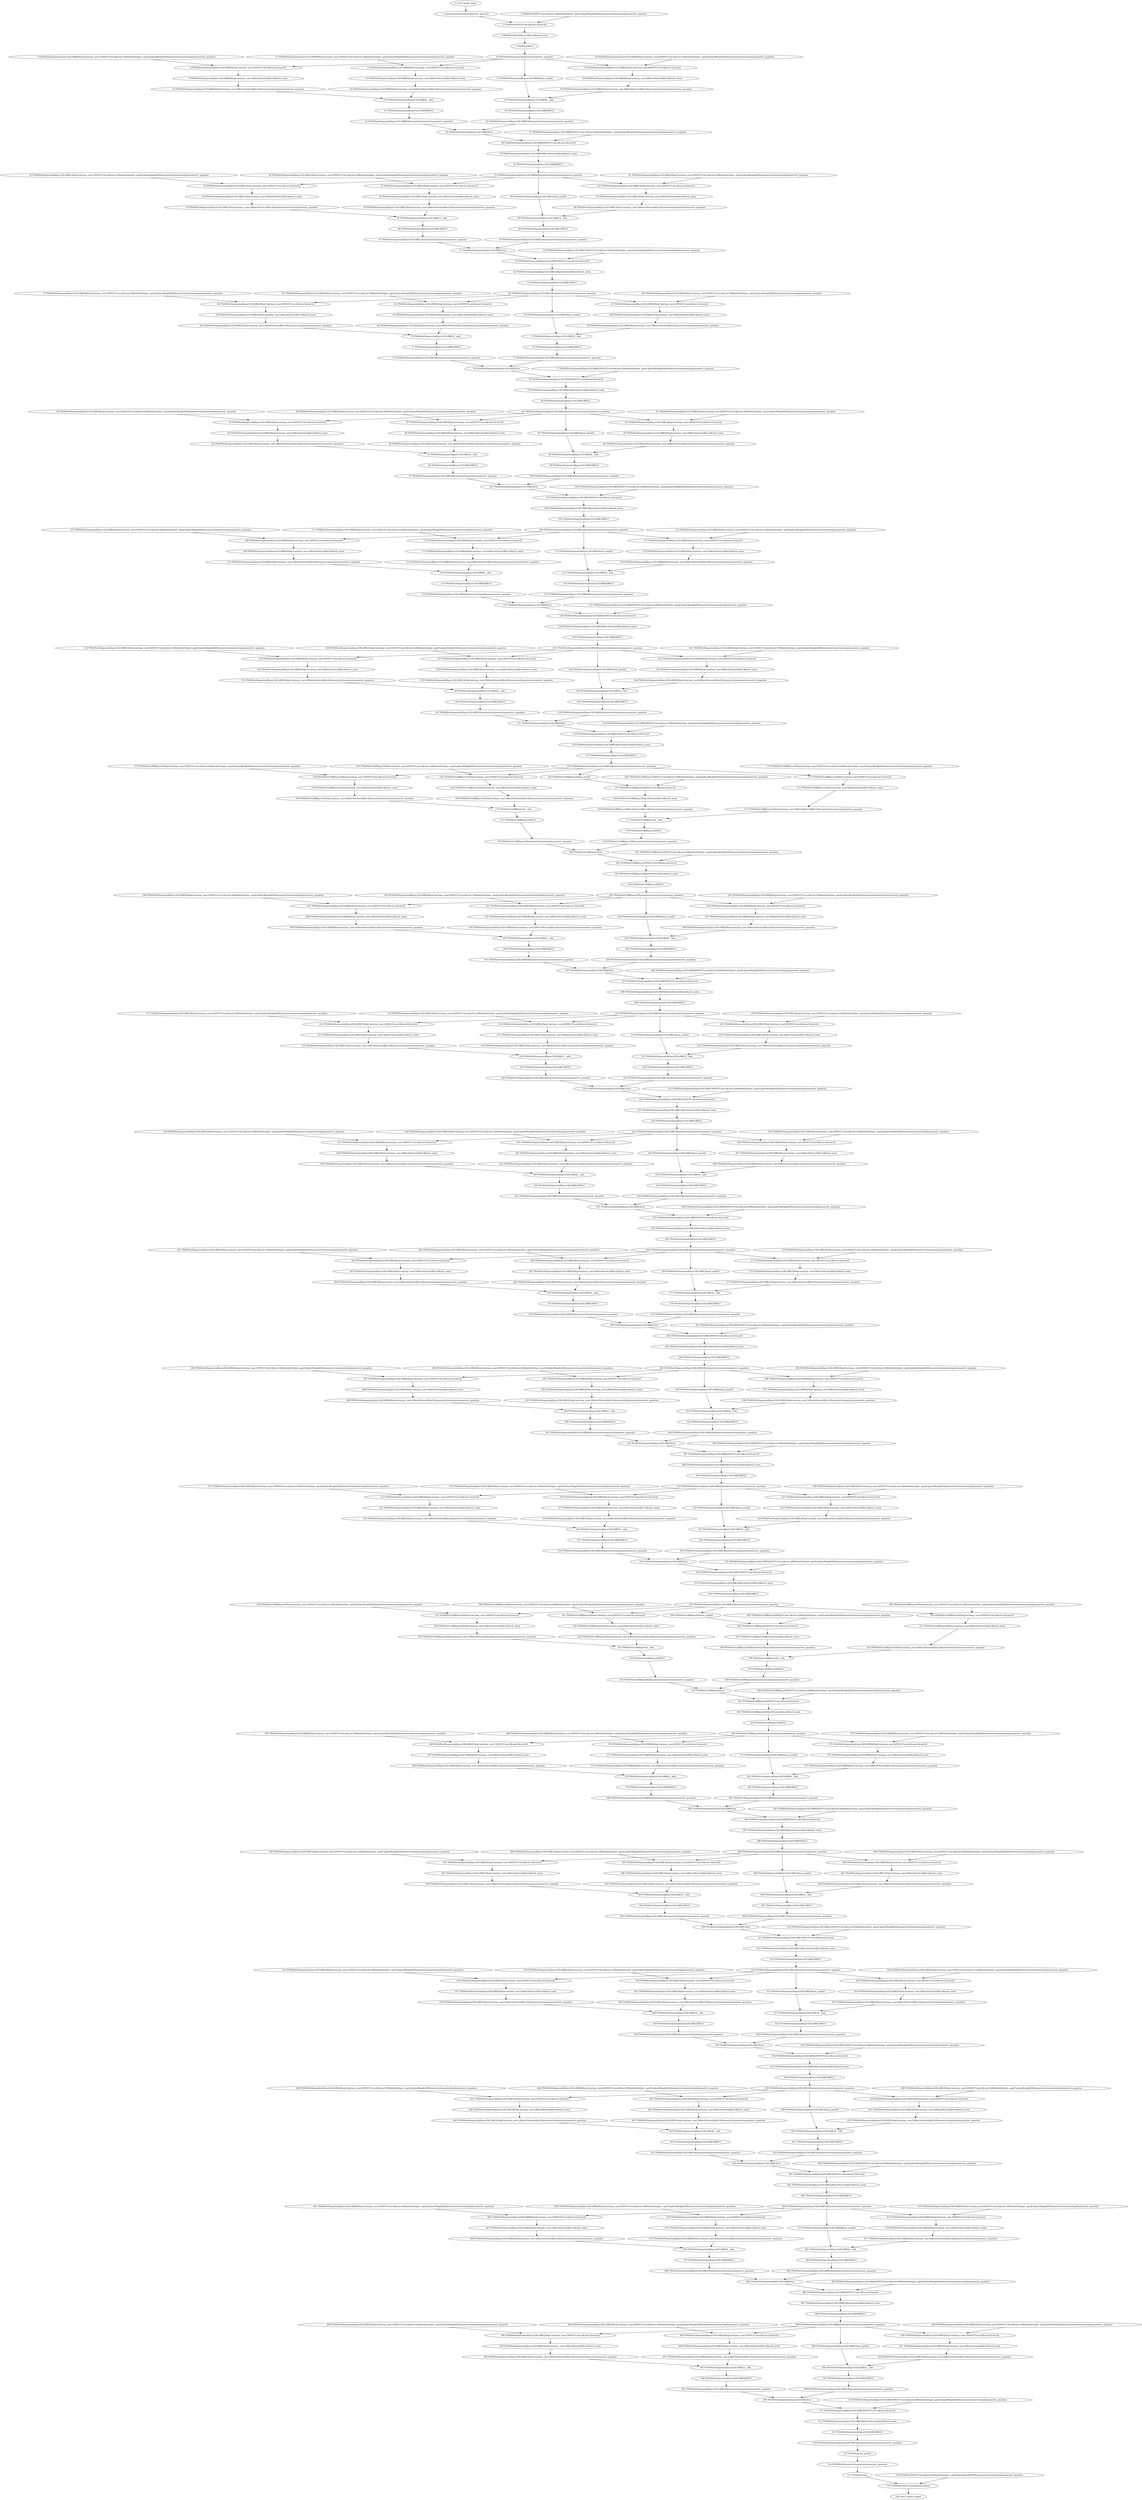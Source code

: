 strict digraph  {
"0 /nncf_model_input" [id=0, scope="", type=nncf_model_input];
"1 SymmetricQuantizer/symmetric_quantize" [id=1, scope=SymmetricQuantizer, type=symmetric_quantize];
"2 PNASNet/NNCFConv2d[conv1]/ModuleDict[pre_ops]/UpdateWeight[0]/SymmetricQuantizer[op]/symmetric_quantize" [id=2, scope="PNASNet/NNCFConv2d[conv1]/ModuleDict[pre_ops]/UpdateWeight[0]/SymmetricQuantizer[op]", type=symmetric_quantize];
"3 PNASNet/NNCFConv2d[conv1]/conv2d" [id=3, scope="PNASNet/NNCFConv2d[conv1]", type=conv2d];
"4 PNASNet/BatchNorm2d[bn1]/batch_norm" [id=4, scope="PNASNet/BatchNorm2d[bn1]", type=batch_norm];
"5 PNASNet/RELU" [id=5, scope=PNASNet, type=RELU];
"6 PNASNet/SymmetricQuantizer/symmetric_quantize" [id=6, scope="PNASNet/SymmetricQuantizer", type=symmetric_quantize];
"7 PNASNet/Sequential[layer1]/CellB[0]/SepConv[sep_conv1]/NNCFConv2d[conv1]/ModuleDict[pre_ops]/UpdateWeight[0]/SymmetricQuantizer[op]/symmetric_quantize" [id=7, scope="PNASNet/Sequential[layer1]/CellB[0]/SepConv[sep_conv1]/NNCFConv2d[conv1]/ModuleDict[pre_ops]/UpdateWeight[0]/SymmetricQuantizer[op]", type=symmetric_quantize];
"8 PNASNet/Sequential[layer1]/CellB[0]/SepConv[sep_conv1]/NNCFConv2d[conv1]/conv2d" [id=8, scope="PNASNet/Sequential[layer1]/CellB[0]/SepConv[sep_conv1]/NNCFConv2d[conv1]", type=conv2d];
"9 PNASNet/Sequential[layer1]/CellB[0]/SepConv[sep_conv1]/BatchNorm2d[bn1]/batch_norm" [id=9, scope="PNASNet/Sequential[layer1]/CellB[0]/SepConv[sep_conv1]/BatchNorm2d[bn1]", type=batch_norm];
"10 PNASNet/Sequential[layer1]/CellB[0]/SepConv[sep_conv1]/BatchNorm2d[bn1]/SymmetricQuantizer/symmetric_quantize" [id=10, scope="PNASNet/Sequential[layer1]/CellB[0]/SepConv[sep_conv1]/BatchNorm2d[bn1]/SymmetricQuantizer", type=symmetric_quantize];
"11 PNASNet/Sequential[layer1]/CellB[0]/SepConv[sep_conv2]/NNCFConv2d[conv1]/ModuleDict[pre_ops]/UpdateWeight[0]/SymmetricQuantizer[op]/symmetric_quantize" [id=11, scope="PNASNet/Sequential[layer1]/CellB[0]/SepConv[sep_conv2]/NNCFConv2d[conv1]/ModuleDict[pre_ops]/UpdateWeight[0]/SymmetricQuantizer[op]", type=symmetric_quantize];
"12 PNASNet/Sequential[layer1]/CellB[0]/SepConv[sep_conv2]/NNCFConv2d[conv1]/conv2d" [id=12, scope="PNASNet/Sequential[layer1]/CellB[0]/SepConv[sep_conv2]/NNCFConv2d[conv1]", type=conv2d];
"13 PNASNet/Sequential[layer1]/CellB[0]/SepConv[sep_conv2]/BatchNorm2d[bn1]/batch_norm" [id=13, scope="PNASNet/Sequential[layer1]/CellB[0]/SepConv[sep_conv2]/BatchNorm2d[bn1]", type=batch_norm];
"14 PNASNet/Sequential[layer1]/CellB[0]/SepConv[sep_conv2]/BatchNorm2d[bn1]/SymmetricQuantizer/symmetric_quantize" [id=14, scope="PNASNet/Sequential[layer1]/CellB[0]/SepConv[sep_conv2]/BatchNorm2d[bn1]/SymmetricQuantizer", type=symmetric_quantize];
"15 PNASNet/Sequential[layer1]/CellB[0]/max_pool2d" [id=15, scope="PNASNet/Sequential[layer1]/CellB[0]", type=max_pool2d];
"16 PNASNet/Sequential[layer1]/CellB[0]/SepConv[sep_conv3]/NNCFConv2d[conv1]/ModuleDict[pre_ops]/UpdateWeight[0]/SymmetricQuantizer[op]/symmetric_quantize" [id=16, scope="PNASNet/Sequential[layer1]/CellB[0]/SepConv[sep_conv3]/NNCFConv2d[conv1]/ModuleDict[pre_ops]/UpdateWeight[0]/SymmetricQuantizer[op]", type=symmetric_quantize];
"17 PNASNet/Sequential[layer1]/CellB[0]/SepConv[sep_conv3]/NNCFConv2d[conv1]/conv2d" [id=17, scope="PNASNet/Sequential[layer1]/CellB[0]/SepConv[sep_conv3]/NNCFConv2d[conv1]", type=conv2d];
"18 PNASNet/Sequential[layer1]/CellB[0]/SepConv[sep_conv3]/BatchNorm2d[bn1]/batch_norm" [id=18, scope="PNASNet/Sequential[layer1]/CellB[0]/SepConv[sep_conv3]/BatchNorm2d[bn1]", type=batch_norm];
"19 PNASNet/Sequential[layer1]/CellB[0]/SepConv[sep_conv3]/BatchNorm2d[bn1]/SymmetricQuantizer/symmetric_quantize" [id=19, scope="PNASNet/Sequential[layer1]/CellB[0]/SepConv[sep_conv3]/BatchNorm2d[bn1]/SymmetricQuantizer", type=symmetric_quantize];
"20 PNASNet/Sequential[layer1]/CellB[0]/__add__" [id=20, scope="PNASNet/Sequential[layer1]/CellB[0]", type=__add__];
"21 PNASNet/Sequential[layer1]/CellB[0]/RELU" [id=21, scope="PNASNet/Sequential[layer1]/CellB[0]", type=RELU];
"22 PNASNet/Sequential[layer1]/CellB[0]/SymmetricQuantizer/symmetric_quantize" [id=22, scope="PNASNet/Sequential[layer1]/CellB[0]/SymmetricQuantizer", type=symmetric_quantize];
"23 PNASNet/Sequential[layer1]/CellB[0]/__add__" [id=23, scope="PNASNet/Sequential[layer1]/CellB[0]", type=__add__];
"24 PNASNet/Sequential[layer1]/CellB[0]/RELU" [id=24, scope="PNASNet/Sequential[layer1]/CellB[0]", type=RELU];
"25 PNASNet/Sequential[layer1]/CellB[0]/SymmetricQuantizer/symmetric_quantize" [id=25, scope="PNASNet/Sequential[layer1]/CellB[0]/SymmetricQuantizer", type=symmetric_quantize];
"26 PNASNet/Sequential[layer1]/CellB[0]/cat" [id=26, scope="PNASNet/Sequential[layer1]/CellB[0]", type=cat];
"27 PNASNet/Sequential[layer1]/CellB[0]/NNCFConv2d[conv2]/ModuleDict[pre_ops]/UpdateWeight[0]/SymmetricQuantizer[op]/symmetric_quantize" [id=27, scope="PNASNet/Sequential[layer1]/CellB[0]/NNCFConv2d[conv2]/ModuleDict[pre_ops]/UpdateWeight[0]/SymmetricQuantizer[op]", type=symmetric_quantize];
"28 PNASNet/Sequential[layer1]/CellB[0]/NNCFConv2d[conv2]/conv2d" [id=28, scope="PNASNet/Sequential[layer1]/CellB[0]/NNCFConv2d[conv2]", type=conv2d];
"29 PNASNet/Sequential[layer1]/CellB[0]/BatchNorm2d[bn2]/batch_norm" [id=29, scope="PNASNet/Sequential[layer1]/CellB[0]/BatchNorm2d[bn2]", type=batch_norm];
"30 PNASNet/Sequential[layer1]/CellB[0]/RELU" [id=30, scope="PNASNet/Sequential[layer1]/CellB[0]", type=RELU];
"31 PNASNet/Sequential[layer1]/CellB[0]/SymmetricQuantizer/symmetric_quantize" [id=31, scope="PNASNet/Sequential[layer1]/CellB[0]/SymmetricQuantizer", type=symmetric_quantize];
"32 PNASNet/Sequential[layer1]/CellB[1]/SepConv[sep_conv1]/NNCFConv2d[conv1]/ModuleDict[pre_ops]/UpdateWeight[0]/SymmetricQuantizer[op]/symmetric_quantize" [id=32, scope="PNASNet/Sequential[layer1]/CellB[1]/SepConv[sep_conv1]/NNCFConv2d[conv1]/ModuleDict[pre_ops]/UpdateWeight[0]/SymmetricQuantizer[op]", type=symmetric_quantize];
"33 PNASNet/Sequential[layer1]/CellB[1]/SepConv[sep_conv1]/NNCFConv2d[conv1]/conv2d" [id=33, scope="PNASNet/Sequential[layer1]/CellB[1]/SepConv[sep_conv1]/NNCFConv2d[conv1]", type=conv2d];
"34 PNASNet/Sequential[layer1]/CellB[1]/SepConv[sep_conv1]/BatchNorm2d[bn1]/batch_norm" [id=34, scope="PNASNet/Sequential[layer1]/CellB[1]/SepConv[sep_conv1]/BatchNorm2d[bn1]", type=batch_norm];
"35 PNASNet/Sequential[layer1]/CellB[1]/SepConv[sep_conv1]/BatchNorm2d[bn1]/SymmetricQuantizer/symmetric_quantize" [id=35, scope="PNASNet/Sequential[layer1]/CellB[1]/SepConv[sep_conv1]/BatchNorm2d[bn1]/SymmetricQuantizer", type=symmetric_quantize];
"36 PNASNet/Sequential[layer1]/CellB[1]/SepConv[sep_conv2]/NNCFConv2d[conv1]/ModuleDict[pre_ops]/UpdateWeight[0]/SymmetricQuantizer[op]/symmetric_quantize" [id=36, scope="PNASNet/Sequential[layer1]/CellB[1]/SepConv[sep_conv2]/NNCFConv2d[conv1]/ModuleDict[pre_ops]/UpdateWeight[0]/SymmetricQuantizer[op]", type=symmetric_quantize];
"37 PNASNet/Sequential[layer1]/CellB[1]/SepConv[sep_conv2]/NNCFConv2d[conv1]/conv2d" [id=37, scope="PNASNet/Sequential[layer1]/CellB[1]/SepConv[sep_conv2]/NNCFConv2d[conv1]", type=conv2d];
"38 PNASNet/Sequential[layer1]/CellB[1]/SepConv[sep_conv2]/BatchNorm2d[bn1]/batch_norm" [id=38, scope="PNASNet/Sequential[layer1]/CellB[1]/SepConv[sep_conv2]/BatchNorm2d[bn1]", type=batch_norm];
"39 PNASNet/Sequential[layer1]/CellB[1]/SepConv[sep_conv2]/BatchNorm2d[bn1]/SymmetricQuantizer/symmetric_quantize" [id=39, scope="PNASNet/Sequential[layer1]/CellB[1]/SepConv[sep_conv2]/BatchNorm2d[bn1]/SymmetricQuantizer", type=symmetric_quantize];
"40 PNASNet/Sequential[layer1]/CellB[1]/max_pool2d" [id=40, scope="PNASNet/Sequential[layer1]/CellB[1]", type=max_pool2d];
"41 PNASNet/Sequential[layer1]/CellB[1]/SepConv[sep_conv3]/NNCFConv2d[conv1]/ModuleDict[pre_ops]/UpdateWeight[0]/SymmetricQuantizer[op]/symmetric_quantize" [id=41, scope="PNASNet/Sequential[layer1]/CellB[1]/SepConv[sep_conv3]/NNCFConv2d[conv1]/ModuleDict[pre_ops]/UpdateWeight[0]/SymmetricQuantizer[op]", type=symmetric_quantize];
"42 PNASNet/Sequential[layer1]/CellB[1]/SepConv[sep_conv3]/NNCFConv2d[conv1]/conv2d" [id=42, scope="PNASNet/Sequential[layer1]/CellB[1]/SepConv[sep_conv3]/NNCFConv2d[conv1]", type=conv2d];
"43 PNASNet/Sequential[layer1]/CellB[1]/SepConv[sep_conv3]/BatchNorm2d[bn1]/batch_norm" [id=43, scope="PNASNet/Sequential[layer1]/CellB[1]/SepConv[sep_conv3]/BatchNorm2d[bn1]", type=batch_norm];
"44 PNASNet/Sequential[layer1]/CellB[1]/SepConv[sep_conv3]/BatchNorm2d[bn1]/SymmetricQuantizer/symmetric_quantize" [id=44, scope="PNASNet/Sequential[layer1]/CellB[1]/SepConv[sep_conv3]/BatchNorm2d[bn1]/SymmetricQuantizer", type=symmetric_quantize];
"45 PNASNet/Sequential[layer1]/CellB[1]/__add__" [id=45, scope="PNASNet/Sequential[layer1]/CellB[1]", type=__add__];
"46 PNASNet/Sequential[layer1]/CellB[1]/RELU" [id=46, scope="PNASNet/Sequential[layer1]/CellB[1]", type=RELU];
"47 PNASNet/Sequential[layer1]/CellB[1]/SymmetricQuantizer/symmetric_quantize" [id=47, scope="PNASNet/Sequential[layer1]/CellB[1]/SymmetricQuantizer", type=symmetric_quantize];
"48 PNASNet/Sequential[layer1]/CellB[1]/__add__" [id=48, scope="PNASNet/Sequential[layer1]/CellB[1]", type=__add__];
"49 PNASNet/Sequential[layer1]/CellB[1]/RELU" [id=49, scope="PNASNet/Sequential[layer1]/CellB[1]", type=RELU];
"50 PNASNet/Sequential[layer1]/CellB[1]/SymmetricQuantizer/symmetric_quantize" [id=50, scope="PNASNet/Sequential[layer1]/CellB[1]/SymmetricQuantizer", type=symmetric_quantize];
"51 PNASNet/Sequential[layer1]/CellB[1]/cat" [id=51, scope="PNASNet/Sequential[layer1]/CellB[1]", type=cat];
"52 PNASNet/Sequential[layer1]/CellB[1]/NNCFConv2d[conv2]/ModuleDict[pre_ops]/UpdateWeight[0]/SymmetricQuantizer[op]/symmetric_quantize" [id=52, scope="PNASNet/Sequential[layer1]/CellB[1]/NNCFConv2d[conv2]/ModuleDict[pre_ops]/UpdateWeight[0]/SymmetricQuantizer[op]", type=symmetric_quantize];
"53 PNASNet/Sequential[layer1]/CellB[1]/NNCFConv2d[conv2]/conv2d" [id=53, scope="PNASNet/Sequential[layer1]/CellB[1]/NNCFConv2d[conv2]", type=conv2d];
"54 PNASNet/Sequential[layer1]/CellB[1]/BatchNorm2d[bn2]/batch_norm" [id=54, scope="PNASNet/Sequential[layer1]/CellB[1]/BatchNorm2d[bn2]", type=batch_norm];
"55 PNASNet/Sequential[layer1]/CellB[1]/RELU" [id=55, scope="PNASNet/Sequential[layer1]/CellB[1]", type=RELU];
"56 PNASNet/Sequential[layer1]/CellB[1]/SymmetricQuantizer/symmetric_quantize" [id=56, scope="PNASNet/Sequential[layer1]/CellB[1]/SymmetricQuantizer", type=symmetric_quantize];
"57 PNASNet/Sequential[layer1]/CellB[2]/SepConv[sep_conv1]/NNCFConv2d[conv1]/ModuleDict[pre_ops]/UpdateWeight[0]/SymmetricQuantizer[op]/symmetric_quantize" [id=57, scope="PNASNet/Sequential[layer1]/CellB[2]/SepConv[sep_conv1]/NNCFConv2d[conv1]/ModuleDict[pre_ops]/UpdateWeight[0]/SymmetricQuantizer[op]", type=symmetric_quantize];
"58 PNASNet/Sequential[layer1]/CellB[2]/SepConv[sep_conv1]/NNCFConv2d[conv1]/conv2d" [id=58, scope="PNASNet/Sequential[layer1]/CellB[2]/SepConv[sep_conv1]/NNCFConv2d[conv1]", type=conv2d];
"59 PNASNet/Sequential[layer1]/CellB[2]/SepConv[sep_conv1]/BatchNorm2d[bn1]/batch_norm" [id=59, scope="PNASNet/Sequential[layer1]/CellB[2]/SepConv[sep_conv1]/BatchNorm2d[bn1]", type=batch_norm];
"60 PNASNet/Sequential[layer1]/CellB[2]/SepConv[sep_conv1]/BatchNorm2d[bn1]/SymmetricQuantizer/symmetric_quantize" [id=60, scope="PNASNet/Sequential[layer1]/CellB[2]/SepConv[sep_conv1]/BatchNorm2d[bn1]/SymmetricQuantizer", type=symmetric_quantize];
"61 PNASNet/Sequential[layer1]/CellB[2]/SepConv[sep_conv2]/NNCFConv2d[conv1]/ModuleDict[pre_ops]/UpdateWeight[0]/SymmetricQuantizer[op]/symmetric_quantize" [id=61, scope="PNASNet/Sequential[layer1]/CellB[2]/SepConv[sep_conv2]/NNCFConv2d[conv1]/ModuleDict[pre_ops]/UpdateWeight[0]/SymmetricQuantizer[op]", type=symmetric_quantize];
"62 PNASNet/Sequential[layer1]/CellB[2]/SepConv[sep_conv2]/NNCFConv2d[conv1]/conv2d" [id=62, scope="PNASNet/Sequential[layer1]/CellB[2]/SepConv[sep_conv2]/NNCFConv2d[conv1]", type=conv2d];
"63 PNASNet/Sequential[layer1]/CellB[2]/SepConv[sep_conv2]/BatchNorm2d[bn1]/batch_norm" [id=63, scope="PNASNet/Sequential[layer1]/CellB[2]/SepConv[sep_conv2]/BatchNorm2d[bn1]", type=batch_norm];
"64 PNASNet/Sequential[layer1]/CellB[2]/SepConv[sep_conv2]/BatchNorm2d[bn1]/SymmetricQuantizer/symmetric_quantize" [id=64, scope="PNASNet/Sequential[layer1]/CellB[2]/SepConv[sep_conv2]/BatchNorm2d[bn1]/SymmetricQuantizer", type=symmetric_quantize];
"65 PNASNet/Sequential[layer1]/CellB[2]/max_pool2d" [id=65, scope="PNASNet/Sequential[layer1]/CellB[2]", type=max_pool2d];
"66 PNASNet/Sequential[layer1]/CellB[2]/SepConv[sep_conv3]/NNCFConv2d[conv1]/ModuleDict[pre_ops]/UpdateWeight[0]/SymmetricQuantizer[op]/symmetric_quantize" [id=66, scope="PNASNet/Sequential[layer1]/CellB[2]/SepConv[sep_conv3]/NNCFConv2d[conv1]/ModuleDict[pre_ops]/UpdateWeight[0]/SymmetricQuantizer[op]", type=symmetric_quantize];
"67 PNASNet/Sequential[layer1]/CellB[2]/SepConv[sep_conv3]/NNCFConv2d[conv1]/conv2d" [id=67, scope="PNASNet/Sequential[layer1]/CellB[2]/SepConv[sep_conv3]/NNCFConv2d[conv1]", type=conv2d];
"68 PNASNet/Sequential[layer1]/CellB[2]/SepConv[sep_conv3]/BatchNorm2d[bn1]/batch_norm" [id=68, scope="PNASNet/Sequential[layer1]/CellB[2]/SepConv[sep_conv3]/BatchNorm2d[bn1]", type=batch_norm];
"69 PNASNet/Sequential[layer1]/CellB[2]/SepConv[sep_conv3]/BatchNorm2d[bn1]/SymmetricQuantizer/symmetric_quantize" [id=69, scope="PNASNet/Sequential[layer1]/CellB[2]/SepConv[sep_conv3]/BatchNorm2d[bn1]/SymmetricQuantizer", type=symmetric_quantize];
"70 PNASNet/Sequential[layer1]/CellB[2]/__add__" [id=70, scope="PNASNet/Sequential[layer1]/CellB[2]", type=__add__];
"71 PNASNet/Sequential[layer1]/CellB[2]/RELU" [id=71, scope="PNASNet/Sequential[layer1]/CellB[2]", type=RELU];
"72 PNASNet/Sequential[layer1]/CellB[2]/SymmetricQuantizer/symmetric_quantize" [id=72, scope="PNASNet/Sequential[layer1]/CellB[2]/SymmetricQuantizer", type=symmetric_quantize];
"73 PNASNet/Sequential[layer1]/CellB[2]/__add__" [id=73, scope="PNASNet/Sequential[layer1]/CellB[2]", type=__add__];
"74 PNASNet/Sequential[layer1]/CellB[2]/RELU" [id=74, scope="PNASNet/Sequential[layer1]/CellB[2]", type=RELU];
"75 PNASNet/Sequential[layer1]/CellB[2]/SymmetricQuantizer/symmetric_quantize" [id=75, scope="PNASNet/Sequential[layer1]/CellB[2]/SymmetricQuantizer", type=symmetric_quantize];
"76 PNASNet/Sequential[layer1]/CellB[2]/cat" [id=76, scope="PNASNet/Sequential[layer1]/CellB[2]", type=cat];
"77 PNASNet/Sequential[layer1]/CellB[2]/NNCFConv2d[conv2]/ModuleDict[pre_ops]/UpdateWeight[0]/SymmetricQuantizer[op]/symmetric_quantize" [id=77, scope="PNASNet/Sequential[layer1]/CellB[2]/NNCFConv2d[conv2]/ModuleDict[pre_ops]/UpdateWeight[0]/SymmetricQuantizer[op]", type=symmetric_quantize];
"78 PNASNet/Sequential[layer1]/CellB[2]/NNCFConv2d[conv2]/conv2d" [id=78, scope="PNASNet/Sequential[layer1]/CellB[2]/NNCFConv2d[conv2]", type=conv2d];
"79 PNASNet/Sequential[layer1]/CellB[2]/BatchNorm2d[bn2]/batch_norm" [id=79, scope="PNASNet/Sequential[layer1]/CellB[2]/BatchNorm2d[bn2]", type=batch_norm];
"80 PNASNet/Sequential[layer1]/CellB[2]/RELU" [id=80, scope="PNASNet/Sequential[layer1]/CellB[2]", type=RELU];
"81 PNASNet/Sequential[layer1]/CellB[2]/SymmetricQuantizer/symmetric_quantize" [id=81, scope="PNASNet/Sequential[layer1]/CellB[2]/SymmetricQuantizer", type=symmetric_quantize];
"82 PNASNet/Sequential[layer1]/CellB[3]/SepConv[sep_conv1]/NNCFConv2d[conv1]/ModuleDict[pre_ops]/UpdateWeight[0]/SymmetricQuantizer[op]/symmetric_quantize" [id=82, scope="PNASNet/Sequential[layer1]/CellB[3]/SepConv[sep_conv1]/NNCFConv2d[conv1]/ModuleDict[pre_ops]/UpdateWeight[0]/SymmetricQuantizer[op]", type=symmetric_quantize];
"83 PNASNet/Sequential[layer1]/CellB[3]/SepConv[sep_conv1]/NNCFConv2d[conv1]/conv2d" [id=83, scope="PNASNet/Sequential[layer1]/CellB[3]/SepConv[sep_conv1]/NNCFConv2d[conv1]", type=conv2d];
"84 PNASNet/Sequential[layer1]/CellB[3]/SepConv[sep_conv1]/BatchNorm2d[bn1]/batch_norm" [id=84, scope="PNASNet/Sequential[layer1]/CellB[3]/SepConv[sep_conv1]/BatchNorm2d[bn1]", type=batch_norm];
"85 PNASNet/Sequential[layer1]/CellB[3]/SepConv[sep_conv1]/BatchNorm2d[bn1]/SymmetricQuantizer/symmetric_quantize" [id=85, scope="PNASNet/Sequential[layer1]/CellB[3]/SepConv[sep_conv1]/BatchNorm2d[bn1]/SymmetricQuantizer", type=symmetric_quantize];
"86 PNASNet/Sequential[layer1]/CellB[3]/SepConv[sep_conv2]/NNCFConv2d[conv1]/ModuleDict[pre_ops]/UpdateWeight[0]/SymmetricQuantizer[op]/symmetric_quantize" [id=86, scope="PNASNet/Sequential[layer1]/CellB[3]/SepConv[sep_conv2]/NNCFConv2d[conv1]/ModuleDict[pre_ops]/UpdateWeight[0]/SymmetricQuantizer[op]", type=symmetric_quantize];
"87 PNASNet/Sequential[layer1]/CellB[3]/SepConv[sep_conv2]/NNCFConv2d[conv1]/conv2d" [id=87, scope="PNASNet/Sequential[layer1]/CellB[3]/SepConv[sep_conv2]/NNCFConv2d[conv1]", type=conv2d];
"88 PNASNet/Sequential[layer1]/CellB[3]/SepConv[sep_conv2]/BatchNorm2d[bn1]/batch_norm" [id=88, scope="PNASNet/Sequential[layer1]/CellB[3]/SepConv[sep_conv2]/BatchNorm2d[bn1]", type=batch_norm];
"89 PNASNet/Sequential[layer1]/CellB[3]/SepConv[sep_conv2]/BatchNorm2d[bn1]/SymmetricQuantizer/symmetric_quantize" [id=89, scope="PNASNet/Sequential[layer1]/CellB[3]/SepConv[sep_conv2]/BatchNorm2d[bn1]/SymmetricQuantizer", type=symmetric_quantize];
"90 PNASNet/Sequential[layer1]/CellB[3]/max_pool2d" [id=90, scope="PNASNet/Sequential[layer1]/CellB[3]", type=max_pool2d];
"91 PNASNet/Sequential[layer1]/CellB[3]/SepConv[sep_conv3]/NNCFConv2d[conv1]/ModuleDict[pre_ops]/UpdateWeight[0]/SymmetricQuantizer[op]/symmetric_quantize" [id=91, scope="PNASNet/Sequential[layer1]/CellB[3]/SepConv[sep_conv3]/NNCFConv2d[conv1]/ModuleDict[pre_ops]/UpdateWeight[0]/SymmetricQuantizer[op]", type=symmetric_quantize];
"92 PNASNet/Sequential[layer1]/CellB[3]/SepConv[sep_conv3]/NNCFConv2d[conv1]/conv2d" [id=92, scope="PNASNet/Sequential[layer1]/CellB[3]/SepConv[sep_conv3]/NNCFConv2d[conv1]", type=conv2d];
"93 PNASNet/Sequential[layer1]/CellB[3]/SepConv[sep_conv3]/BatchNorm2d[bn1]/batch_norm" [id=93, scope="PNASNet/Sequential[layer1]/CellB[3]/SepConv[sep_conv3]/BatchNorm2d[bn1]", type=batch_norm];
"94 PNASNet/Sequential[layer1]/CellB[3]/SepConv[sep_conv3]/BatchNorm2d[bn1]/SymmetricQuantizer/symmetric_quantize" [id=94, scope="PNASNet/Sequential[layer1]/CellB[3]/SepConv[sep_conv3]/BatchNorm2d[bn1]/SymmetricQuantizer", type=symmetric_quantize];
"95 PNASNet/Sequential[layer1]/CellB[3]/__add__" [id=95, scope="PNASNet/Sequential[layer1]/CellB[3]", type=__add__];
"96 PNASNet/Sequential[layer1]/CellB[3]/RELU" [id=96, scope="PNASNet/Sequential[layer1]/CellB[3]", type=RELU];
"97 PNASNet/Sequential[layer1]/CellB[3]/SymmetricQuantizer/symmetric_quantize" [id=97, scope="PNASNet/Sequential[layer1]/CellB[3]/SymmetricQuantizer", type=symmetric_quantize];
"98 PNASNet/Sequential[layer1]/CellB[3]/__add__" [id=98, scope="PNASNet/Sequential[layer1]/CellB[3]", type=__add__];
"99 PNASNet/Sequential[layer1]/CellB[3]/RELU" [id=99, scope="PNASNet/Sequential[layer1]/CellB[3]", type=RELU];
"100 PNASNet/Sequential[layer1]/CellB[3]/SymmetricQuantizer/symmetric_quantize" [id=100, scope="PNASNet/Sequential[layer1]/CellB[3]/SymmetricQuantizer", type=symmetric_quantize];
"101 PNASNet/Sequential[layer1]/CellB[3]/cat" [id=101, scope="PNASNet/Sequential[layer1]/CellB[3]", type=cat];
"102 PNASNet/Sequential[layer1]/CellB[3]/NNCFConv2d[conv2]/ModuleDict[pre_ops]/UpdateWeight[0]/SymmetricQuantizer[op]/symmetric_quantize" [id=102, scope="PNASNet/Sequential[layer1]/CellB[3]/NNCFConv2d[conv2]/ModuleDict[pre_ops]/UpdateWeight[0]/SymmetricQuantizer[op]", type=symmetric_quantize];
"103 PNASNet/Sequential[layer1]/CellB[3]/NNCFConv2d[conv2]/conv2d" [id=103, scope="PNASNet/Sequential[layer1]/CellB[3]/NNCFConv2d[conv2]", type=conv2d];
"104 PNASNet/Sequential[layer1]/CellB[3]/BatchNorm2d[bn2]/batch_norm" [id=104, scope="PNASNet/Sequential[layer1]/CellB[3]/BatchNorm2d[bn2]", type=batch_norm];
"105 PNASNet/Sequential[layer1]/CellB[3]/RELU" [id=105, scope="PNASNet/Sequential[layer1]/CellB[3]", type=RELU];
"106 PNASNet/Sequential[layer1]/CellB[3]/SymmetricQuantizer/symmetric_quantize" [id=106, scope="PNASNet/Sequential[layer1]/CellB[3]/SymmetricQuantizer", type=symmetric_quantize];
"107 PNASNet/Sequential[layer1]/CellB[4]/SepConv[sep_conv1]/NNCFConv2d[conv1]/ModuleDict[pre_ops]/UpdateWeight[0]/SymmetricQuantizer[op]/symmetric_quantize" [id=107, scope="PNASNet/Sequential[layer1]/CellB[4]/SepConv[sep_conv1]/NNCFConv2d[conv1]/ModuleDict[pre_ops]/UpdateWeight[0]/SymmetricQuantizer[op]", type=symmetric_quantize];
"108 PNASNet/Sequential[layer1]/CellB[4]/SepConv[sep_conv1]/NNCFConv2d[conv1]/conv2d" [id=108, scope="PNASNet/Sequential[layer1]/CellB[4]/SepConv[sep_conv1]/NNCFConv2d[conv1]", type=conv2d];
"109 PNASNet/Sequential[layer1]/CellB[4]/SepConv[sep_conv1]/BatchNorm2d[bn1]/batch_norm" [id=109, scope="PNASNet/Sequential[layer1]/CellB[4]/SepConv[sep_conv1]/BatchNorm2d[bn1]", type=batch_norm];
"110 PNASNet/Sequential[layer1]/CellB[4]/SepConv[sep_conv1]/BatchNorm2d[bn1]/SymmetricQuantizer/symmetric_quantize" [id=110, scope="PNASNet/Sequential[layer1]/CellB[4]/SepConv[sep_conv1]/BatchNorm2d[bn1]/SymmetricQuantizer", type=symmetric_quantize];
"111 PNASNet/Sequential[layer1]/CellB[4]/SepConv[sep_conv2]/NNCFConv2d[conv1]/ModuleDict[pre_ops]/UpdateWeight[0]/SymmetricQuantizer[op]/symmetric_quantize" [id=111, scope="PNASNet/Sequential[layer1]/CellB[4]/SepConv[sep_conv2]/NNCFConv2d[conv1]/ModuleDict[pre_ops]/UpdateWeight[0]/SymmetricQuantizer[op]", type=symmetric_quantize];
"112 PNASNet/Sequential[layer1]/CellB[4]/SepConv[sep_conv2]/NNCFConv2d[conv1]/conv2d" [id=112, scope="PNASNet/Sequential[layer1]/CellB[4]/SepConv[sep_conv2]/NNCFConv2d[conv1]", type=conv2d];
"113 PNASNet/Sequential[layer1]/CellB[4]/SepConv[sep_conv2]/BatchNorm2d[bn1]/batch_norm" [id=113, scope="PNASNet/Sequential[layer1]/CellB[4]/SepConv[sep_conv2]/BatchNorm2d[bn1]", type=batch_norm];
"114 PNASNet/Sequential[layer1]/CellB[4]/SepConv[sep_conv2]/BatchNorm2d[bn1]/SymmetricQuantizer/symmetric_quantize" [id=114, scope="PNASNet/Sequential[layer1]/CellB[4]/SepConv[sep_conv2]/BatchNorm2d[bn1]/SymmetricQuantizer", type=symmetric_quantize];
"115 PNASNet/Sequential[layer1]/CellB[4]/max_pool2d" [id=115, scope="PNASNet/Sequential[layer1]/CellB[4]", type=max_pool2d];
"116 PNASNet/Sequential[layer1]/CellB[4]/SepConv[sep_conv3]/NNCFConv2d[conv1]/ModuleDict[pre_ops]/UpdateWeight[0]/SymmetricQuantizer[op]/symmetric_quantize" [id=116, scope="PNASNet/Sequential[layer1]/CellB[4]/SepConv[sep_conv3]/NNCFConv2d[conv1]/ModuleDict[pre_ops]/UpdateWeight[0]/SymmetricQuantizer[op]", type=symmetric_quantize];
"117 PNASNet/Sequential[layer1]/CellB[4]/SepConv[sep_conv3]/NNCFConv2d[conv1]/conv2d" [id=117, scope="PNASNet/Sequential[layer1]/CellB[4]/SepConv[sep_conv3]/NNCFConv2d[conv1]", type=conv2d];
"118 PNASNet/Sequential[layer1]/CellB[4]/SepConv[sep_conv3]/BatchNorm2d[bn1]/batch_norm" [id=118, scope="PNASNet/Sequential[layer1]/CellB[4]/SepConv[sep_conv3]/BatchNorm2d[bn1]", type=batch_norm];
"119 PNASNet/Sequential[layer1]/CellB[4]/SepConv[sep_conv3]/BatchNorm2d[bn1]/SymmetricQuantizer/symmetric_quantize" [id=119, scope="PNASNet/Sequential[layer1]/CellB[4]/SepConv[sep_conv3]/BatchNorm2d[bn1]/SymmetricQuantizer", type=symmetric_quantize];
"120 PNASNet/Sequential[layer1]/CellB[4]/__add__" [id=120, scope="PNASNet/Sequential[layer1]/CellB[4]", type=__add__];
"121 PNASNet/Sequential[layer1]/CellB[4]/RELU" [id=121, scope="PNASNet/Sequential[layer1]/CellB[4]", type=RELU];
"122 PNASNet/Sequential[layer1]/CellB[4]/SymmetricQuantizer/symmetric_quantize" [id=122, scope="PNASNet/Sequential[layer1]/CellB[4]/SymmetricQuantizer", type=symmetric_quantize];
"123 PNASNet/Sequential[layer1]/CellB[4]/__add__" [id=123, scope="PNASNet/Sequential[layer1]/CellB[4]", type=__add__];
"124 PNASNet/Sequential[layer1]/CellB[4]/RELU" [id=124, scope="PNASNet/Sequential[layer1]/CellB[4]", type=RELU];
"125 PNASNet/Sequential[layer1]/CellB[4]/SymmetricQuantizer/symmetric_quantize" [id=125, scope="PNASNet/Sequential[layer1]/CellB[4]/SymmetricQuantizer", type=symmetric_quantize];
"126 PNASNet/Sequential[layer1]/CellB[4]/cat" [id=126, scope="PNASNet/Sequential[layer1]/CellB[4]", type=cat];
"127 PNASNet/Sequential[layer1]/CellB[4]/NNCFConv2d[conv2]/ModuleDict[pre_ops]/UpdateWeight[0]/SymmetricQuantizer[op]/symmetric_quantize" [id=127, scope="PNASNet/Sequential[layer1]/CellB[4]/NNCFConv2d[conv2]/ModuleDict[pre_ops]/UpdateWeight[0]/SymmetricQuantizer[op]", type=symmetric_quantize];
"128 PNASNet/Sequential[layer1]/CellB[4]/NNCFConv2d[conv2]/conv2d" [id=128, scope="PNASNet/Sequential[layer1]/CellB[4]/NNCFConv2d[conv2]", type=conv2d];
"129 PNASNet/Sequential[layer1]/CellB[4]/BatchNorm2d[bn2]/batch_norm" [id=129, scope="PNASNet/Sequential[layer1]/CellB[4]/BatchNorm2d[bn2]", type=batch_norm];
"130 PNASNet/Sequential[layer1]/CellB[4]/RELU" [id=130, scope="PNASNet/Sequential[layer1]/CellB[4]", type=RELU];
"131 PNASNet/Sequential[layer1]/CellB[4]/SymmetricQuantizer/symmetric_quantize" [id=131, scope="PNASNet/Sequential[layer1]/CellB[4]/SymmetricQuantizer", type=symmetric_quantize];
"132 PNASNet/Sequential[layer1]/CellB[5]/SepConv[sep_conv1]/NNCFConv2d[conv1]/ModuleDict[pre_ops]/UpdateWeight[0]/SymmetricQuantizer[op]/symmetric_quantize" [id=132, scope="PNASNet/Sequential[layer1]/CellB[5]/SepConv[sep_conv1]/NNCFConv2d[conv1]/ModuleDict[pre_ops]/UpdateWeight[0]/SymmetricQuantizer[op]", type=symmetric_quantize];
"133 PNASNet/Sequential[layer1]/CellB[5]/SepConv[sep_conv1]/NNCFConv2d[conv1]/conv2d" [id=133, scope="PNASNet/Sequential[layer1]/CellB[5]/SepConv[sep_conv1]/NNCFConv2d[conv1]", type=conv2d];
"134 PNASNet/Sequential[layer1]/CellB[5]/SepConv[sep_conv1]/BatchNorm2d[bn1]/batch_norm" [id=134, scope="PNASNet/Sequential[layer1]/CellB[5]/SepConv[sep_conv1]/BatchNorm2d[bn1]", type=batch_norm];
"135 PNASNet/Sequential[layer1]/CellB[5]/SepConv[sep_conv1]/BatchNorm2d[bn1]/SymmetricQuantizer/symmetric_quantize" [id=135, scope="PNASNet/Sequential[layer1]/CellB[5]/SepConv[sep_conv1]/BatchNorm2d[bn1]/SymmetricQuantizer", type=symmetric_quantize];
"136 PNASNet/Sequential[layer1]/CellB[5]/SepConv[sep_conv2]/NNCFConv2d[conv1]/ModuleDict[pre_ops]/UpdateWeight[0]/SymmetricQuantizer[op]/symmetric_quantize" [id=136, scope="PNASNet/Sequential[layer1]/CellB[5]/SepConv[sep_conv2]/NNCFConv2d[conv1]/ModuleDict[pre_ops]/UpdateWeight[0]/SymmetricQuantizer[op]", type=symmetric_quantize];
"137 PNASNet/Sequential[layer1]/CellB[5]/SepConv[sep_conv2]/NNCFConv2d[conv1]/conv2d" [id=137, scope="PNASNet/Sequential[layer1]/CellB[5]/SepConv[sep_conv2]/NNCFConv2d[conv1]", type=conv2d];
"138 PNASNet/Sequential[layer1]/CellB[5]/SepConv[sep_conv2]/BatchNorm2d[bn1]/batch_norm" [id=138, scope="PNASNet/Sequential[layer1]/CellB[5]/SepConv[sep_conv2]/BatchNorm2d[bn1]", type=batch_norm];
"139 PNASNet/Sequential[layer1]/CellB[5]/SepConv[sep_conv2]/BatchNorm2d[bn1]/SymmetricQuantizer/symmetric_quantize" [id=139, scope="PNASNet/Sequential[layer1]/CellB[5]/SepConv[sep_conv2]/BatchNorm2d[bn1]/SymmetricQuantizer", type=symmetric_quantize];
"140 PNASNet/Sequential[layer1]/CellB[5]/max_pool2d" [id=140, scope="PNASNet/Sequential[layer1]/CellB[5]", type=max_pool2d];
"141 PNASNet/Sequential[layer1]/CellB[5]/SepConv[sep_conv3]/NNCFConv2d[conv1]/ModuleDict[pre_ops]/UpdateWeight[0]/SymmetricQuantizer[op]/symmetric_quantize" [id=141, scope="PNASNet/Sequential[layer1]/CellB[5]/SepConv[sep_conv3]/NNCFConv2d[conv1]/ModuleDict[pre_ops]/UpdateWeight[0]/SymmetricQuantizer[op]", type=symmetric_quantize];
"142 PNASNet/Sequential[layer1]/CellB[5]/SepConv[sep_conv3]/NNCFConv2d[conv1]/conv2d" [id=142, scope="PNASNet/Sequential[layer1]/CellB[5]/SepConv[sep_conv3]/NNCFConv2d[conv1]", type=conv2d];
"143 PNASNet/Sequential[layer1]/CellB[5]/SepConv[sep_conv3]/BatchNorm2d[bn1]/batch_norm" [id=143, scope="PNASNet/Sequential[layer1]/CellB[5]/SepConv[sep_conv3]/BatchNorm2d[bn1]", type=batch_norm];
"144 PNASNet/Sequential[layer1]/CellB[5]/SepConv[sep_conv3]/BatchNorm2d[bn1]/SymmetricQuantizer/symmetric_quantize" [id=144, scope="PNASNet/Sequential[layer1]/CellB[5]/SepConv[sep_conv3]/BatchNorm2d[bn1]/SymmetricQuantizer", type=symmetric_quantize];
"145 PNASNet/Sequential[layer1]/CellB[5]/__add__" [id=145, scope="PNASNet/Sequential[layer1]/CellB[5]", type=__add__];
"146 PNASNet/Sequential[layer1]/CellB[5]/RELU" [id=146, scope="PNASNet/Sequential[layer1]/CellB[5]", type=RELU];
"147 PNASNet/Sequential[layer1]/CellB[5]/SymmetricQuantizer/symmetric_quantize" [id=147, scope="PNASNet/Sequential[layer1]/CellB[5]/SymmetricQuantizer", type=symmetric_quantize];
"148 PNASNet/Sequential[layer1]/CellB[5]/__add__" [id=148, scope="PNASNet/Sequential[layer1]/CellB[5]", type=__add__];
"149 PNASNet/Sequential[layer1]/CellB[5]/RELU" [id=149, scope="PNASNet/Sequential[layer1]/CellB[5]", type=RELU];
"150 PNASNet/Sequential[layer1]/CellB[5]/SymmetricQuantizer/symmetric_quantize" [id=150, scope="PNASNet/Sequential[layer1]/CellB[5]/SymmetricQuantizer", type=symmetric_quantize];
"151 PNASNet/Sequential[layer1]/CellB[5]/cat" [id=151, scope="PNASNet/Sequential[layer1]/CellB[5]", type=cat];
"152 PNASNet/Sequential[layer1]/CellB[5]/NNCFConv2d[conv2]/ModuleDict[pre_ops]/UpdateWeight[0]/SymmetricQuantizer[op]/symmetric_quantize" [id=152, scope="PNASNet/Sequential[layer1]/CellB[5]/NNCFConv2d[conv2]/ModuleDict[pre_ops]/UpdateWeight[0]/SymmetricQuantizer[op]", type=symmetric_quantize];
"153 PNASNet/Sequential[layer1]/CellB[5]/NNCFConv2d[conv2]/conv2d" [id=153, scope="PNASNet/Sequential[layer1]/CellB[5]/NNCFConv2d[conv2]", type=conv2d];
"154 PNASNet/Sequential[layer1]/CellB[5]/BatchNorm2d[bn2]/batch_norm" [id=154, scope="PNASNet/Sequential[layer1]/CellB[5]/BatchNorm2d[bn2]", type=batch_norm];
"155 PNASNet/Sequential[layer1]/CellB[5]/RELU" [id=155, scope="PNASNet/Sequential[layer1]/CellB[5]", type=RELU];
"156 PNASNet/Sequential[layer1]/CellB[5]/SymmetricQuantizer/symmetric_quantize" [id=156, scope="PNASNet/Sequential[layer1]/CellB[5]/SymmetricQuantizer", type=symmetric_quantize];
"157 PNASNet/CellB[layer2]/SepConv[sep_conv1]/NNCFConv2d[conv1]/ModuleDict[pre_ops]/UpdateWeight[0]/SymmetricQuantizer[op]/symmetric_quantize" [id=157, scope="PNASNet/CellB[layer2]/SepConv[sep_conv1]/NNCFConv2d[conv1]/ModuleDict[pre_ops]/UpdateWeight[0]/SymmetricQuantizer[op]", type=symmetric_quantize];
"158 PNASNet/CellB[layer2]/SepConv[sep_conv1]/NNCFConv2d[conv1]/conv2d" [id=158, scope="PNASNet/CellB[layer2]/SepConv[sep_conv1]/NNCFConv2d[conv1]", type=conv2d];
"159 PNASNet/CellB[layer2]/SepConv[sep_conv1]/BatchNorm2d[bn1]/batch_norm" [id=159, scope="PNASNet/CellB[layer2]/SepConv[sep_conv1]/BatchNorm2d[bn1]", type=batch_norm];
"160 PNASNet/CellB[layer2]/SepConv[sep_conv1]/BatchNorm2d[bn1]/SymmetricQuantizer/symmetric_quantize" [id=160, scope="PNASNet/CellB[layer2]/SepConv[sep_conv1]/BatchNorm2d[bn1]/SymmetricQuantizer", type=symmetric_quantize];
"161 PNASNet/CellB[layer2]/SepConv[sep_conv2]/NNCFConv2d[conv1]/ModuleDict[pre_ops]/UpdateWeight[0]/SymmetricQuantizer[op]/symmetric_quantize" [id=161, scope="PNASNet/CellB[layer2]/SepConv[sep_conv2]/NNCFConv2d[conv1]/ModuleDict[pre_ops]/UpdateWeight[0]/SymmetricQuantizer[op]", type=symmetric_quantize];
"162 PNASNet/CellB[layer2]/SepConv[sep_conv2]/NNCFConv2d[conv1]/conv2d" [id=162, scope="PNASNet/CellB[layer2]/SepConv[sep_conv2]/NNCFConv2d[conv1]", type=conv2d];
"163 PNASNet/CellB[layer2]/SepConv[sep_conv2]/BatchNorm2d[bn1]/batch_norm" [id=163, scope="PNASNet/CellB[layer2]/SepConv[sep_conv2]/BatchNorm2d[bn1]", type=batch_norm];
"164 PNASNet/CellB[layer2]/SepConv[sep_conv2]/BatchNorm2d[bn1]/SymmetricQuantizer/symmetric_quantize" [id=164, scope="PNASNet/CellB[layer2]/SepConv[sep_conv2]/BatchNorm2d[bn1]/SymmetricQuantizer", type=symmetric_quantize];
"165 PNASNet/CellB[layer2]/max_pool2d" [id=165, scope="PNASNet/CellB[layer2]", type=max_pool2d];
"166 PNASNet/CellB[layer2]/NNCFConv2d[conv1]/ModuleDict[pre_ops]/UpdateWeight[0]/SymmetricQuantizer[op]/symmetric_quantize" [id=166, scope="PNASNet/CellB[layer2]/NNCFConv2d[conv1]/ModuleDict[pre_ops]/UpdateWeight[0]/SymmetricQuantizer[op]", type=symmetric_quantize];
"167 PNASNet/CellB[layer2]/NNCFConv2d[conv1]/conv2d" [id=167, scope="PNASNet/CellB[layer2]/NNCFConv2d[conv1]", type=conv2d];
"168 PNASNet/CellB[layer2]/BatchNorm2d[bn1]/batch_norm" [id=168, scope="PNASNet/CellB[layer2]/BatchNorm2d[bn1]", type=batch_norm];
"169 PNASNet/CellB[layer2]/BatchNorm2d[bn1]/SymmetricQuantizer/symmetric_quantize" [id=169, scope="PNASNet/CellB[layer2]/BatchNorm2d[bn1]/SymmetricQuantizer", type=symmetric_quantize];
"170 PNASNet/CellB[layer2]/SepConv[sep_conv3]/NNCFConv2d[conv1]/ModuleDict[pre_ops]/UpdateWeight[0]/SymmetricQuantizer[op]/symmetric_quantize" [id=170, scope="PNASNet/CellB[layer2]/SepConv[sep_conv3]/NNCFConv2d[conv1]/ModuleDict[pre_ops]/UpdateWeight[0]/SymmetricQuantizer[op]", type=symmetric_quantize];
"171 PNASNet/CellB[layer2]/SepConv[sep_conv3]/NNCFConv2d[conv1]/conv2d" [id=171, scope="PNASNet/CellB[layer2]/SepConv[sep_conv3]/NNCFConv2d[conv1]", type=conv2d];
"172 PNASNet/CellB[layer2]/SepConv[sep_conv3]/BatchNorm2d[bn1]/batch_norm" [id=172, scope="PNASNet/CellB[layer2]/SepConv[sep_conv3]/BatchNorm2d[bn1]", type=batch_norm];
"173 PNASNet/CellB[layer2]/SepConv[sep_conv3]/BatchNorm2d[bn1]/SymmetricQuantizer/symmetric_quantize" [id=173, scope="PNASNet/CellB[layer2]/SepConv[sep_conv3]/BatchNorm2d[bn1]/SymmetricQuantizer", type=symmetric_quantize];
"174 PNASNet/CellB[layer2]/__add__" [id=174, scope="PNASNet/CellB[layer2]", type=__add__];
"175 PNASNet/CellB[layer2]/RELU" [id=175, scope="PNASNet/CellB[layer2]", type=RELU];
"176 PNASNet/CellB[layer2]/SymmetricQuantizer/symmetric_quantize" [id=176, scope="PNASNet/CellB[layer2]/SymmetricQuantizer", type=symmetric_quantize];
"177 PNASNet/CellB[layer2]/__add__" [id=177, scope="PNASNet/CellB[layer2]", type=__add__];
"178 PNASNet/CellB[layer2]/RELU" [id=178, scope="PNASNet/CellB[layer2]", type=RELU];
"179 PNASNet/CellB[layer2]/SymmetricQuantizer/symmetric_quantize" [id=179, scope="PNASNet/CellB[layer2]/SymmetricQuantizer", type=symmetric_quantize];
"180 PNASNet/CellB[layer2]/cat" [id=180, scope="PNASNet/CellB[layer2]", type=cat];
"181 PNASNet/CellB[layer2]/NNCFConv2d[conv2]/ModuleDict[pre_ops]/UpdateWeight[0]/SymmetricQuantizer[op]/symmetric_quantize" [id=181, scope="PNASNet/CellB[layer2]/NNCFConv2d[conv2]/ModuleDict[pre_ops]/UpdateWeight[0]/SymmetricQuantizer[op]", type=symmetric_quantize];
"182 PNASNet/CellB[layer2]/NNCFConv2d[conv2]/conv2d" [id=182, scope="PNASNet/CellB[layer2]/NNCFConv2d[conv2]", type=conv2d];
"183 PNASNet/CellB[layer2]/BatchNorm2d[bn2]/batch_norm" [id=183, scope="PNASNet/CellB[layer2]/BatchNorm2d[bn2]", type=batch_norm];
"184 PNASNet/CellB[layer2]/RELU" [id=184, scope="PNASNet/CellB[layer2]", type=RELU];
"185 PNASNet/CellB[layer2]/SymmetricQuantizer/symmetric_quantize" [id=185, scope="PNASNet/CellB[layer2]/SymmetricQuantizer", type=symmetric_quantize];
"186 PNASNet/Sequential[layer3]/CellB[0]/SepConv[sep_conv1]/NNCFConv2d[conv1]/ModuleDict[pre_ops]/UpdateWeight[0]/SymmetricQuantizer[op]/symmetric_quantize" [id=186, scope="PNASNet/Sequential[layer3]/CellB[0]/SepConv[sep_conv1]/NNCFConv2d[conv1]/ModuleDict[pre_ops]/UpdateWeight[0]/SymmetricQuantizer[op]", type=symmetric_quantize];
"187 PNASNet/Sequential[layer3]/CellB[0]/SepConv[sep_conv1]/NNCFConv2d[conv1]/conv2d" [id=187, scope="PNASNet/Sequential[layer3]/CellB[0]/SepConv[sep_conv1]/NNCFConv2d[conv1]", type=conv2d];
"188 PNASNet/Sequential[layer3]/CellB[0]/SepConv[sep_conv1]/BatchNorm2d[bn1]/batch_norm" [id=188, scope="PNASNet/Sequential[layer3]/CellB[0]/SepConv[sep_conv1]/BatchNorm2d[bn1]", type=batch_norm];
"189 PNASNet/Sequential[layer3]/CellB[0]/SepConv[sep_conv1]/BatchNorm2d[bn1]/SymmetricQuantizer/symmetric_quantize" [id=189, scope="PNASNet/Sequential[layer3]/CellB[0]/SepConv[sep_conv1]/BatchNorm2d[bn1]/SymmetricQuantizer", type=symmetric_quantize];
"190 PNASNet/Sequential[layer3]/CellB[0]/SepConv[sep_conv2]/NNCFConv2d[conv1]/ModuleDict[pre_ops]/UpdateWeight[0]/SymmetricQuantizer[op]/symmetric_quantize" [id=190, scope="PNASNet/Sequential[layer3]/CellB[0]/SepConv[sep_conv2]/NNCFConv2d[conv1]/ModuleDict[pre_ops]/UpdateWeight[0]/SymmetricQuantizer[op]", type=symmetric_quantize];
"191 PNASNet/Sequential[layer3]/CellB[0]/SepConv[sep_conv2]/NNCFConv2d[conv1]/conv2d" [id=191, scope="PNASNet/Sequential[layer3]/CellB[0]/SepConv[sep_conv2]/NNCFConv2d[conv1]", type=conv2d];
"192 PNASNet/Sequential[layer3]/CellB[0]/SepConv[sep_conv2]/BatchNorm2d[bn1]/batch_norm" [id=192, scope="PNASNet/Sequential[layer3]/CellB[0]/SepConv[sep_conv2]/BatchNorm2d[bn1]", type=batch_norm];
"193 PNASNet/Sequential[layer3]/CellB[0]/SepConv[sep_conv2]/BatchNorm2d[bn1]/SymmetricQuantizer/symmetric_quantize" [id=193, scope="PNASNet/Sequential[layer3]/CellB[0]/SepConv[sep_conv2]/BatchNorm2d[bn1]/SymmetricQuantizer", type=symmetric_quantize];
"194 PNASNet/Sequential[layer3]/CellB[0]/max_pool2d" [id=194, scope="PNASNet/Sequential[layer3]/CellB[0]", type=max_pool2d];
"195 PNASNet/Sequential[layer3]/CellB[0]/SepConv[sep_conv3]/NNCFConv2d[conv1]/ModuleDict[pre_ops]/UpdateWeight[0]/SymmetricQuantizer[op]/symmetric_quantize" [id=195, scope="PNASNet/Sequential[layer3]/CellB[0]/SepConv[sep_conv3]/NNCFConv2d[conv1]/ModuleDict[pre_ops]/UpdateWeight[0]/SymmetricQuantizer[op]", type=symmetric_quantize];
"196 PNASNet/Sequential[layer3]/CellB[0]/SepConv[sep_conv3]/NNCFConv2d[conv1]/conv2d" [id=196, scope="PNASNet/Sequential[layer3]/CellB[0]/SepConv[sep_conv3]/NNCFConv2d[conv1]", type=conv2d];
"197 PNASNet/Sequential[layer3]/CellB[0]/SepConv[sep_conv3]/BatchNorm2d[bn1]/batch_norm" [id=197, scope="PNASNet/Sequential[layer3]/CellB[0]/SepConv[sep_conv3]/BatchNorm2d[bn1]", type=batch_norm];
"198 PNASNet/Sequential[layer3]/CellB[0]/SepConv[sep_conv3]/BatchNorm2d[bn1]/SymmetricQuantizer/symmetric_quantize" [id=198, scope="PNASNet/Sequential[layer3]/CellB[0]/SepConv[sep_conv3]/BatchNorm2d[bn1]/SymmetricQuantizer", type=symmetric_quantize];
"199 PNASNet/Sequential[layer3]/CellB[0]/__add__" [id=199, scope="PNASNet/Sequential[layer3]/CellB[0]", type=__add__];
"200 PNASNet/Sequential[layer3]/CellB[0]/RELU" [id=200, scope="PNASNet/Sequential[layer3]/CellB[0]", type=RELU];
"201 PNASNet/Sequential[layer3]/CellB[0]/SymmetricQuantizer/symmetric_quantize" [id=201, scope="PNASNet/Sequential[layer3]/CellB[0]/SymmetricQuantizer", type=symmetric_quantize];
"202 PNASNet/Sequential[layer3]/CellB[0]/__add__" [id=202, scope="PNASNet/Sequential[layer3]/CellB[0]", type=__add__];
"203 PNASNet/Sequential[layer3]/CellB[0]/RELU" [id=203, scope="PNASNet/Sequential[layer3]/CellB[0]", type=RELU];
"204 PNASNet/Sequential[layer3]/CellB[0]/SymmetricQuantizer/symmetric_quantize" [id=204, scope="PNASNet/Sequential[layer3]/CellB[0]/SymmetricQuantizer", type=symmetric_quantize];
"205 PNASNet/Sequential[layer3]/CellB[0]/cat" [id=205, scope="PNASNet/Sequential[layer3]/CellB[0]", type=cat];
"206 PNASNet/Sequential[layer3]/CellB[0]/NNCFConv2d[conv2]/ModuleDict[pre_ops]/UpdateWeight[0]/SymmetricQuantizer[op]/symmetric_quantize" [id=206, scope="PNASNet/Sequential[layer3]/CellB[0]/NNCFConv2d[conv2]/ModuleDict[pre_ops]/UpdateWeight[0]/SymmetricQuantizer[op]", type=symmetric_quantize];
"207 PNASNet/Sequential[layer3]/CellB[0]/NNCFConv2d[conv2]/conv2d" [id=207, scope="PNASNet/Sequential[layer3]/CellB[0]/NNCFConv2d[conv2]", type=conv2d];
"208 PNASNet/Sequential[layer3]/CellB[0]/BatchNorm2d[bn2]/batch_norm" [id=208, scope="PNASNet/Sequential[layer3]/CellB[0]/BatchNorm2d[bn2]", type=batch_norm];
"209 PNASNet/Sequential[layer3]/CellB[0]/RELU" [id=209, scope="PNASNet/Sequential[layer3]/CellB[0]", type=RELU];
"210 PNASNet/Sequential[layer3]/CellB[0]/SymmetricQuantizer/symmetric_quantize" [id=210, scope="PNASNet/Sequential[layer3]/CellB[0]/SymmetricQuantizer", type=symmetric_quantize];
"211 PNASNet/Sequential[layer3]/CellB[1]/SepConv[sep_conv1]/NNCFConv2d[conv1]/ModuleDict[pre_ops]/UpdateWeight[0]/SymmetricQuantizer[op]/symmetric_quantize" [id=211, scope="PNASNet/Sequential[layer3]/CellB[1]/SepConv[sep_conv1]/NNCFConv2d[conv1]/ModuleDict[pre_ops]/UpdateWeight[0]/SymmetricQuantizer[op]", type=symmetric_quantize];
"212 PNASNet/Sequential[layer3]/CellB[1]/SepConv[sep_conv1]/NNCFConv2d[conv1]/conv2d" [id=212, scope="PNASNet/Sequential[layer3]/CellB[1]/SepConv[sep_conv1]/NNCFConv2d[conv1]", type=conv2d];
"213 PNASNet/Sequential[layer3]/CellB[1]/SepConv[sep_conv1]/BatchNorm2d[bn1]/batch_norm" [id=213, scope="PNASNet/Sequential[layer3]/CellB[1]/SepConv[sep_conv1]/BatchNorm2d[bn1]", type=batch_norm];
"214 PNASNet/Sequential[layer3]/CellB[1]/SepConv[sep_conv1]/BatchNorm2d[bn1]/SymmetricQuantizer/symmetric_quantize" [id=214, scope="PNASNet/Sequential[layer3]/CellB[1]/SepConv[sep_conv1]/BatchNorm2d[bn1]/SymmetricQuantizer", type=symmetric_quantize];
"215 PNASNet/Sequential[layer3]/CellB[1]/SepConv[sep_conv2]/NNCFConv2d[conv1]/ModuleDict[pre_ops]/UpdateWeight[0]/SymmetricQuantizer[op]/symmetric_quantize" [id=215, scope="PNASNet/Sequential[layer3]/CellB[1]/SepConv[sep_conv2]/NNCFConv2d[conv1]/ModuleDict[pre_ops]/UpdateWeight[0]/SymmetricQuantizer[op]", type=symmetric_quantize];
"216 PNASNet/Sequential[layer3]/CellB[1]/SepConv[sep_conv2]/NNCFConv2d[conv1]/conv2d" [id=216, scope="PNASNet/Sequential[layer3]/CellB[1]/SepConv[sep_conv2]/NNCFConv2d[conv1]", type=conv2d];
"217 PNASNet/Sequential[layer3]/CellB[1]/SepConv[sep_conv2]/BatchNorm2d[bn1]/batch_norm" [id=217, scope="PNASNet/Sequential[layer3]/CellB[1]/SepConv[sep_conv2]/BatchNorm2d[bn1]", type=batch_norm];
"218 PNASNet/Sequential[layer3]/CellB[1]/SepConv[sep_conv2]/BatchNorm2d[bn1]/SymmetricQuantizer/symmetric_quantize" [id=218, scope="PNASNet/Sequential[layer3]/CellB[1]/SepConv[sep_conv2]/BatchNorm2d[bn1]/SymmetricQuantizer", type=symmetric_quantize];
"219 PNASNet/Sequential[layer3]/CellB[1]/max_pool2d" [id=219, scope="PNASNet/Sequential[layer3]/CellB[1]", type=max_pool2d];
"220 PNASNet/Sequential[layer3]/CellB[1]/SepConv[sep_conv3]/NNCFConv2d[conv1]/ModuleDict[pre_ops]/UpdateWeight[0]/SymmetricQuantizer[op]/symmetric_quantize" [id=220, scope="PNASNet/Sequential[layer3]/CellB[1]/SepConv[sep_conv3]/NNCFConv2d[conv1]/ModuleDict[pre_ops]/UpdateWeight[0]/SymmetricQuantizer[op]", type=symmetric_quantize];
"221 PNASNet/Sequential[layer3]/CellB[1]/SepConv[sep_conv3]/NNCFConv2d[conv1]/conv2d" [id=221, scope="PNASNet/Sequential[layer3]/CellB[1]/SepConv[sep_conv3]/NNCFConv2d[conv1]", type=conv2d];
"222 PNASNet/Sequential[layer3]/CellB[1]/SepConv[sep_conv3]/BatchNorm2d[bn1]/batch_norm" [id=222, scope="PNASNet/Sequential[layer3]/CellB[1]/SepConv[sep_conv3]/BatchNorm2d[bn1]", type=batch_norm];
"223 PNASNet/Sequential[layer3]/CellB[1]/SepConv[sep_conv3]/BatchNorm2d[bn1]/SymmetricQuantizer/symmetric_quantize" [id=223, scope="PNASNet/Sequential[layer3]/CellB[1]/SepConv[sep_conv3]/BatchNorm2d[bn1]/SymmetricQuantizer", type=symmetric_quantize];
"224 PNASNet/Sequential[layer3]/CellB[1]/__add__" [id=224, scope="PNASNet/Sequential[layer3]/CellB[1]", type=__add__];
"225 PNASNet/Sequential[layer3]/CellB[1]/RELU" [id=225, scope="PNASNet/Sequential[layer3]/CellB[1]", type=RELU];
"226 PNASNet/Sequential[layer3]/CellB[1]/SymmetricQuantizer/symmetric_quantize" [id=226, scope="PNASNet/Sequential[layer3]/CellB[1]/SymmetricQuantizer", type=symmetric_quantize];
"227 PNASNet/Sequential[layer3]/CellB[1]/__add__" [id=227, scope="PNASNet/Sequential[layer3]/CellB[1]", type=__add__];
"228 PNASNet/Sequential[layer3]/CellB[1]/RELU" [id=228, scope="PNASNet/Sequential[layer3]/CellB[1]", type=RELU];
"229 PNASNet/Sequential[layer3]/CellB[1]/SymmetricQuantizer/symmetric_quantize" [id=229, scope="PNASNet/Sequential[layer3]/CellB[1]/SymmetricQuantizer", type=symmetric_quantize];
"230 PNASNet/Sequential[layer3]/CellB[1]/cat" [id=230, scope="PNASNet/Sequential[layer3]/CellB[1]", type=cat];
"231 PNASNet/Sequential[layer3]/CellB[1]/NNCFConv2d[conv2]/ModuleDict[pre_ops]/UpdateWeight[0]/SymmetricQuantizer[op]/symmetric_quantize" [id=231, scope="PNASNet/Sequential[layer3]/CellB[1]/NNCFConv2d[conv2]/ModuleDict[pre_ops]/UpdateWeight[0]/SymmetricQuantizer[op]", type=symmetric_quantize];
"232 PNASNet/Sequential[layer3]/CellB[1]/NNCFConv2d[conv2]/conv2d" [id=232, scope="PNASNet/Sequential[layer3]/CellB[1]/NNCFConv2d[conv2]", type=conv2d];
"233 PNASNet/Sequential[layer3]/CellB[1]/BatchNorm2d[bn2]/batch_norm" [id=233, scope="PNASNet/Sequential[layer3]/CellB[1]/BatchNorm2d[bn2]", type=batch_norm];
"234 PNASNet/Sequential[layer3]/CellB[1]/RELU" [id=234, scope="PNASNet/Sequential[layer3]/CellB[1]", type=RELU];
"235 PNASNet/Sequential[layer3]/CellB[1]/SymmetricQuantizer/symmetric_quantize" [id=235, scope="PNASNet/Sequential[layer3]/CellB[1]/SymmetricQuantizer", type=symmetric_quantize];
"236 PNASNet/Sequential[layer3]/CellB[2]/SepConv[sep_conv1]/NNCFConv2d[conv1]/ModuleDict[pre_ops]/UpdateWeight[0]/SymmetricQuantizer[op]/symmetric_quantize" [id=236, scope="PNASNet/Sequential[layer3]/CellB[2]/SepConv[sep_conv1]/NNCFConv2d[conv1]/ModuleDict[pre_ops]/UpdateWeight[0]/SymmetricQuantizer[op]", type=symmetric_quantize];
"237 PNASNet/Sequential[layer3]/CellB[2]/SepConv[sep_conv1]/NNCFConv2d[conv1]/conv2d" [id=237, scope="PNASNet/Sequential[layer3]/CellB[2]/SepConv[sep_conv1]/NNCFConv2d[conv1]", type=conv2d];
"238 PNASNet/Sequential[layer3]/CellB[2]/SepConv[sep_conv1]/BatchNorm2d[bn1]/batch_norm" [id=238, scope="PNASNet/Sequential[layer3]/CellB[2]/SepConv[sep_conv1]/BatchNorm2d[bn1]", type=batch_norm];
"239 PNASNet/Sequential[layer3]/CellB[2]/SepConv[sep_conv1]/BatchNorm2d[bn1]/SymmetricQuantizer/symmetric_quantize" [id=239, scope="PNASNet/Sequential[layer3]/CellB[2]/SepConv[sep_conv1]/BatchNorm2d[bn1]/SymmetricQuantizer", type=symmetric_quantize];
"240 PNASNet/Sequential[layer3]/CellB[2]/SepConv[sep_conv2]/NNCFConv2d[conv1]/ModuleDict[pre_ops]/UpdateWeight[0]/SymmetricQuantizer[op]/symmetric_quantize" [id=240, scope="PNASNet/Sequential[layer3]/CellB[2]/SepConv[sep_conv2]/NNCFConv2d[conv1]/ModuleDict[pre_ops]/UpdateWeight[0]/SymmetricQuantizer[op]", type=symmetric_quantize];
"241 PNASNet/Sequential[layer3]/CellB[2]/SepConv[sep_conv2]/NNCFConv2d[conv1]/conv2d" [id=241, scope="PNASNet/Sequential[layer3]/CellB[2]/SepConv[sep_conv2]/NNCFConv2d[conv1]", type=conv2d];
"242 PNASNet/Sequential[layer3]/CellB[2]/SepConv[sep_conv2]/BatchNorm2d[bn1]/batch_norm" [id=242, scope="PNASNet/Sequential[layer3]/CellB[2]/SepConv[sep_conv2]/BatchNorm2d[bn1]", type=batch_norm];
"243 PNASNet/Sequential[layer3]/CellB[2]/SepConv[sep_conv2]/BatchNorm2d[bn1]/SymmetricQuantizer/symmetric_quantize" [id=243, scope="PNASNet/Sequential[layer3]/CellB[2]/SepConv[sep_conv2]/BatchNorm2d[bn1]/SymmetricQuantizer", type=symmetric_quantize];
"244 PNASNet/Sequential[layer3]/CellB[2]/max_pool2d" [id=244, scope="PNASNet/Sequential[layer3]/CellB[2]", type=max_pool2d];
"245 PNASNet/Sequential[layer3]/CellB[2]/SepConv[sep_conv3]/NNCFConv2d[conv1]/ModuleDict[pre_ops]/UpdateWeight[0]/SymmetricQuantizer[op]/symmetric_quantize" [id=245, scope="PNASNet/Sequential[layer3]/CellB[2]/SepConv[sep_conv3]/NNCFConv2d[conv1]/ModuleDict[pre_ops]/UpdateWeight[0]/SymmetricQuantizer[op]", type=symmetric_quantize];
"246 PNASNet/Sequential[layer3]/CellB[2]/SepConv[sep_conv3]/NNCFConv2d[conv1]/conv2d" [id=246, scope="PNASNet/Sequential[layer3]/CellB[2]/SepConv[sep_conv3]/NNCFConv2d[conv1]", type=conv2d];
"247 PNASNet/Sequential[layer3]/CellB[2]/SepConv[sep_conv3]/BatchNorm2d[bn1]/batch_norm" [id=247, scope="PNASNet/Sequential[layer3]/CellB[2]/SepConv[sep_conv3]/BatchNorm2d[bn1]", type=batch_norm];
"248 PNASNet/Sequential[layer3]/CellB[2]/SepConv[sep_conv3]/BatchNorm2d[bn1]/SymmetricQuantizer/symmetric_quantize" [id=248, scope="PNASNet/Sequential[layer3]/CellB[2]/SepConv[sep_conv3]/BatchNorm2d[bn1]/SymmetricQuantizer", type=symmetric_quantize];
"249 PNASNet/Sequential[layer3]/CellB[2]/__add__" [id=249, scope="PNASNet/Sequential[layer3]/CellB[2]", type=__add__];
"250 PNASNet/Sequential[layer3]/CellB[2]/RELU" [id=250, scope="PNASNet/Sequential[layer3]/CellB[2]", type=RELU];
"251 PNASNet/Sequential[layer3]/CellB[2]/SymmetricQuantizer/symmetric_quantize" [id=251, scope="PNASNet/Sequential[layer3]/CellB[2]/SymmetricQuantizer", type=symmetric_quantize];
"252 PNASNet/Sequential[layer3]/CellB[2]/__add__" [id=252, scope="PNASNet/Sequential[layer3]/CellB[2]", type=__add__];
"253 PNASNet/Sequential[layer3]/CellB[2]/RELU" [id=253, scope="PNASNet/Sequential[layer3]/CellB[2]", type=RELU];
"254 PNASNet/Sequential[layer3]/CellB[2]/SymmetricQuantizer/symmetric_quantize" [id=254, scope="PNASNet/Sequential[layer3]/CellB[2]/SymmetricQuantizer", type=symmetric_quantize];
"255 PNASNet/Sequential[layer3]/CellB[2]/cat" [id=255, scope="PNASNet/Sequential[layer3]/CellB[2]", type=cat];
"256 PNASNet/Sequential[layer3]/CellB[2]/NNCFConv2d[conv2]/ModuleDict[pre_ops]/UpdateWeight[0]/SymmetricQuantizer[op]/symmetric_quantize" [id=256, scope="PNASNet/Sequential[layer3]/CellB[2]/NNCFConv2d[conv2]/ModuleDict[pre_ops]/UpdateWeight[0]/SymmetricQuantizer[op]", type=symmetric_quantize];
"257 PNASNet/Sequential[layer3]/CellB[2]/NNCFConv2d[conv2]/conv2d" [id=257, scope="PNASNet/Sequential[layer3]/CellB[2]/NNCFConv2d[conv2]", type=conv2d];
"258 PNASNet/Sequential[layer3]/CellB[2]/BatchNorm2d[bn2]/batch_norm" [id=258, scope="PNASNet/Sequential[layer3]/CellB[2]/BatchNorm2d[bn2]", type=batch_norm];
"259 PNASNet/Sequential[layer3]/CellB[2]/RELU" [id=259, scope="PNASNet/Sequential[layer3]/CellB[2]", type=RELU];
"260 PNASNet/Sequential[layer3]/CellB[2]/SymmetricQuantizer/symmetric_quantize" [id=260, scope="PNASNet/Sequential[layer3]/CellB[2]/SymmetricQuantizer", type=symmetric_quantize];
"261 PNASNet/Sequential[layer3]/CellB[3]/SepConv[sep_conv1]/NNCFConv2d[conv1]/ModuleDict[pre_ops]/UpdateWeight[0]/SymmetricQuantizer[op]/symmetric_quantize" [id=261, scope="PNASNet/Sequential[layer3]/CellB[3]/SepConv[sep_conv1]/NNCFConv2d[conv1]/ModuleDict[pre_ops]/UpdateWeight[0]/SymmetricQuantizer[op]", type=symmetric_quantize];
"262 PNASNet/Sequential[layer3]/CellB[3]/SepConv[sep_conv1]/NNCFConv2d[conv1]/conv2d" [id=262, scope="PNASNet/Sequential[layer3]/CellB[3]/SepConv[sep_conv1]/NNCFConv2d[conv1]", type=conv2d];
"263 PNASNet/Sequential[layer3]/CellB[3]/SepConv[sep_conv1]/BatchNorm2d[bn1]/batch_norm" [id=263, scope="PNASNet/Sequential[layer3]/CellB[3]/SepConv[sep_conv1]/BatchNorm2d[bn1]", type=batch_norm];
"264 PNASNet/Sequential[layer3]/CellB[3]/SepConv[sep_conv1]/BatchNorm2d[bn1]/SymmetricQuantizer/symmetric_quantize" [id=264, scope="PNASNet/Sequential[layer3]/CellB[3]/SepConv[sep_conv1]/BatchNorm2d[bn1]/SymmetricQuantizer", type=symmetric_quantize];
"265 PNASNet/Sequential[layer3]/CellB[3]/SepConv[sep_conv2]/NNCFConv2d[conv1]/ModuleDict[pre_ops]/UpdateWeight[0]/SymmetricQuantizer[op]/symmetric_quantize" [id=265, scope="PNASNet/Sequential[layer3]/CellB[3]/SepConv[sep_conv2]/NNCFConv2d[conv1]/ModuleDict[pre_ops]/UpdateWeight[0]/SymmetricQuantizer[op]", type=symmetric_quantize];
"266 PNASNet/Sequential[layer3]/CellB[3]/SepConv[sep_conv2]/NNCFConv2d[conv1]/conv2d" [id=266, scope="PNASNet/Sequential[layer3]/CellB[3]/SepConv[sep_conv2]/NNCFConv2d[conv1]", type=conv2d];
"267 PNASNet/Sequential[layer3]/CellB[3]/SepConv[sep_conv2]/BatchNorm2d[bn1]/batch_norm" [id=267, scope="PNASNet/Sequential[layer3]/CellB[3]/SepConv[sep_conv2]/BatchNorm2d[bn1]", type=batch_norm];
"268 PNASNet/Sequential[layer3]/CellB[3]/SepConv[sep_conv2]/BatchNorm2d[bn1]/SymmetricQuantizer/symmetric_quantize" [id=268, scope="PNASNet/Sequential[layer3]/CellB[3]/SepConv[sep_conv2]/BatchNorm2d[bn1]/SymmetricQuantizer", type=symmetric_quantize];
"269 PNASNet/Sequential[layer3]/CellB[3]/max_pool2d" [id=269, scope="PNASNet/Sequential[layer3]/CellB[3]", type=max_pool2d];
"270 PNASNet/Sequential[layer3]/CellB[3]/SepConv[sep_conv3]/NNCFConv2d[conv1]/ModuleDict[pre_ops]/UpdateWeight[0]/SymmetricQuantizer[op]/symmetric_quantize" [id=270, scope="PNASNet/Sequential[layer3]/CellB[3]/SepConv[sep_conv3]/NNCFConv2d[conv1]/ModuleDict[pre_ops]/UpdateWeight[0]/SymmetricQuantizer[op]", type=symmetric_quantize];
"271 PNASNet/Sequential[layer3]/CellB[3]/SepConv[sep_conv3]/NNCFConv2d[conv1]/conv2d" [id=271, scope="PNASNet/Sequential[layer3]/CellB[3]/SepConv[sep_conv3]/NNCFConv2d[conv1]", type=conv2d];
"272 PNASNet/Sequential[layer3]/CellB[3]/SepConv[sep_conv3]/BatchNorm2d[bn1]/batch_norm" [id=272, scope="PNASNet/Sequential[layer3]/CellB[3]/SepConv[sep_conv3]/BatchNorm2d[bn1]", type=batch_norm];
"273 PNASNet/Sequential[layer3]/CellB[3]/SepConv[sep_conv3]/BatchNorm2d[bn1]/SymmetricQuantizer/symmetric_quantize" [id=273, scope="PNASNet/Sequential[layer3]/CellB[3]/SepConv[sep_conv3]/BatchNorm2d[bn1]/SymmetricQuantizer", type=symmetric_quantize];
"274 PNASNet/Sequential[layer3]/CellB[3]/__add__" [id=274, scope="PNASNet/Sequential[layer3]/CellB[3]", type=__add__];
"275 PNASNet/Sequential[layer3]/CellB[3]/RELU" [id=275, scope="PNASNet/Sequential[layer3]/CellB[3]", type=RELU];
"276 PNASNet/Sequential[layer3]/CellB[3]/SymmetricQuantizer/symmetric_quantize" [id=276, scope="PNASNet/Sequential[layer3]/CellB[3]/SymmetricQuantizer", type=symmetric_quantize];
"277 PNASNet/Sequential[layer3]/CellB[3]/__add__" [id=277, scope="PNASNet/Sequential[layer3]/CellB[3]", type=__add__];
"278 PNASNet/Sequential[layer3]/CellB[3]/RELU" [id=278, scope="PNASNet/Sequential[layer3]/CellB[3]", type=RELU];
"279 PNASNet/Sequential[layer3]/CellB[3]/SymmetricQuantizer/symmetric_quantize" [id=279, scope="PNASNet/Sequential[layer3]/CellB[3]/SymmetricQuantizer", type=symmetric_quantize];
"280 PNASNet/Sequential[layer3]/CellB[3]/cat" [id=280, scope="PNASNet/Sequential[layer3]/CellB[3]", type=cat];
"281 PNASNet/Sequential[layer3]/CellB[3]/NNCFConv2d[conv2]/ModuleDict[pre_ops]/UpdateWeight[0]/SymmetricQuantizer[op]/symmetric_quantize" [id=281, scope="PNASNet/Sequential[layer3]/CellB[3]/NNCFConv2d[conv2]/ModuleDict[pre_ops]/UpdateWeight[0]/SymmetricQuantizer[op]", type=symmetric_quantize];
"282 PNASNet/Sequential[layer3]/CellB[3]/NNCFConv2d[conv2]/conv2d" [id=282, scope="PNASNet/Sequential[layer3]/CellB[3]/NNCFConv2d[conv2]", type=conv2d];
"283 PNASNet/Sequential[layer3]/CellB[3]/BatchNorm2d[bn2]/batch_norm" [id=283, scope="PNASNet/Sequential[layer3]/CellB[3]/BatchNorm2d[bn2]", type=batch_norm];
"284 PNASNet/Sequential[layer3]/CellB[3]/RELU" [id=284, scope="PNASNet/Sequential[layer3]/CellB[3]", type=RELU];
"285 PNASNet/Sequential[layer3]/CellB[3]/SymmetricQuantizer/symmetric_quantize" [id=285, scope="PNASNet/Sequential[layer3]/CellB[3]/SymmetricQuantizer", type=symmetric_quantize];
"286 PNASNet/Sequential[layer3]/CellB[4]/SepConv[sep_conv1]/NNCFConv2d[conv1]/ModuleDict[pre_ops]/UpdateWeight[0]/SymmetricQuantizer[op]/symmetric_quantize" [id=286, scope="PNASNet/Sequential[layer3]/CellB[4]/SepConv[sep_conv1]/NNCFConv2d[conv1]/ModuleDict[pre_ops]/UpdateWeight[0]/SymmetricQuantizer[op]", type=symmetric_quantize];
"287 PNASNet/Sequential[layer3]/CellB[4]/SepConv[sep_conv1]/NNCFConv2d[conv1]/conv2d" [id=287, scope="PNASNet/Sequential[layer3]/CellB[4]/SepConv[sep_conv1]/NNCFConv2d[conv1]", type=conv2d];
"288 PNASNet/Sequential[layer3]/CellB[4]/SepConv[sep_conv1]/BatchNorm2d[bn1]/batch_norm" [id=288, scope="PNASNet/Sequential[layer3]/CellB[4]/SepConv[sep_conv1]/BatchNorm2d[bn1]", type=batch_norm];
"289 PNASNet/Sequential[layer3]/CellB[4]/SepConv[sep_conv1]/BatchNorm2d[bn1]/SymmetricQuantizer/symmetric_quantize" [id=289, scope="PNASNet/Sequential[layer3]/CellB[4]/SepConv[sep_conv1]/BatchNorm2d[bn1]/SymmetricQuantizer", type=symmetric_quantize];
"290 PNASNet/Sequential[layer3]/CellB[4]/SepConv[sep_conv2]/NNCFConv2d[conv1]/ModuleDict[pre_ops]/UpdateWeight[0]/SymmetricQuantizer[op]/symmetric_quantize" [id=290, scope="PNASNet/Sequential[layer3]/CellB[4]/SepConv[sep_conv2]/NNCFConv2d[conv1]/ModuleDict[pre_ops]/UpdateWeight[0]/SymmetricQuantizer[op]", type=symmetric_quantize];
"291 PNASNet/Sequential[layer3]/CellB[4]/SepConv[sep_conv2]/NNCFConv2d[conv1]/conv2d" [id=291, scope="PNASNet/Sequential[layer3]/CellB[4]/SepConv[sep_conv2]/NNCFConv2d[conv1]", type=conv2d];
"292 PNASNet/Sequential[layer3]/CellB[4]/SepConv[sep_conv2]/BatchNorm2d[bn1]/batch_norm" [id=292, scope="PNASNet/Sequential[layer3]/CellB[4]/SepConv[sep_conv2]/BatchNorm2d[bn1]", type=batch_norm];
"293 PNASNet/Sequential[layer3]/CellB[4]/SepConv[sep_conv2]/BatchNorm2d[bn1]/SymmetricQuantizer/symmetric_quantize" [id=293, scope="PNASNet/Sequential[layer3]/CellB[4]/SepConv[sep_conv2]/BatchNorm2d[bn1]/SymmetricQuantizer", type=symmetric_quantize];
"294 PNASNet/Sequential[layer3]/CellB[4]/max_pool2d" [id=294, scope="PNASNet/Sequential[layer3]/CellB[4]", type=max_pool2d];
"295 PNASNet/Sequential[layer3]/CellB[4]/SepConv[sep_conv3]/NNCFConv2d[conv1]/ModuleDict[pre_ops]/UpdateWeight[0]/SymmetricQuantizer[op]/symmetric_quantize" [id=295, scope="PNASNet/Sequential[layer3]/CellB[4]/SepConv[sep_conv3]/NNCFConv2d[conv1]/ModuleDict[pre_ops]/UpdateWeight[0]/SymmetricQuantizer[op]", type=symmetric_quantize];
"296 PNASNet/Sequential[layer3]/CellB[4]/SepConv[sep_conv3]/NNCFConv2d[conv1]/conv2d" [id=296, scope="PNASNet/Sequential[layer3]/CellB[4]/SepConv[sep_conv3]/NNCFConv2d[conv1]", type=conv2d];
"297 PNASNet/Sequential[layer3]/CellB[4]/SepConv[sep_conv3]/BatchNorm2d[bn1]/batch_norm" [id=297, scope="PNASNet/Sequential[layer3]/CellB[4]/SepConv[sep_conv3]/BatchNorm2d[bn1]", type=batch_norm];
"298 PNASNet/Sequential[layer3]/CellB[4]/SepConv[sep_conv3]/BatchNorm2d[bn1]/SymmetricQuantizer/symmetric_quantize" [id=298, scope="PNASNet/Sequential[layer3]/CellB[4]/SepConv[sep_conv3]/BatchNorm2d[bn1]/SymmetricQuantizer", type=symmetric_quantize];
"299 PNASNet/Sequential[layer3]/CellB[4]/__add__" [id=299, scope="PNASNet/Sequential[layer3]/CellB[4]", type=__add__];
"300 PNASNet/Sequential[layer3]/CellB[4]/RELU" [id=300, scope="PNASNet/Sequential[layer3]/CellB[4]", type=RELU];
"301 PNASNet/Sequential[layer3]/CellB[4]/SymmetricQuantizer/symmetric_quantize" [id=301, scope="PNASNet/Sequential[layer3]/CellB[4]/SymmetricQuantizer", type=symmetric_quantize];
"302 PNASNet/Sequential[layer3]/CellB[4]/__add__" [id=302, scope="PNASNet/Sequential[layer3]/CellB[4]", type=__add__];
"303 PNASNet/Sequential[layer3]/CellB[4]/RELU" [id=303, scope="PNASNet/Sequential[layer3]/CellB[4]", type=RELU];
"304 PNASNet/Sequential[layer3]/CellB[4]/SymmetricQuantizer/symmetric_quantize" [id=304, scope="PNASNet/Sequential[layer3]/CellB[4]/SymmetricQuantizer", type=symmetric_quantize];
"305 PNASNet/Sequential[layer3]/CellB[4]/cat" [id=305, scope="PNASNet/Sequential[layer3]/CellB[4]", type=cat];
"306 PNASNet/Sequential[layer3]/CellB[4]/NNCFConv2d[conv2]/ModuleDict[pre_ops]/UpdateWeight[0]/SymmetricQuantizer[op]/symmetric_quantize" [id=306, scope="PNASNet/Sequential[layer3]/CellB[4]/NNCFConv2d[conv2]/ModuleDict[pre_ops]/UpdateWeight[0]/SymmetricQuantizer[op]", type=symmetric_quantize];
"307 PNASNet/Sequential[layer3]/CellB[4]/NNCFConv2d[conv2]/conv2d" [id=307, scope="PNASNet/Sequential[layer3]/CellB[4]/NNCFConv2d[conv2]", type=conv2d];
"308 PNASNet/Sequential[layer3]/CellB[4]/BatchNorm2d[bn2]/batch_norm" [id=308, scope="PNASNet/Sequential[layer3]/CellB[4]/BatchNorm2d[bn2]", type=batch_norm];
"309 PNASNet/Sequential[layer3]/CellB[4]/RELU" [id=309, scope="PNASNet/Sequential[layer3]/CellB[4]", type=RELU];
"310 PNASNet/Sequential[layer3]/CellB[4]/SymmetricQuantizer/symmetric_quantize" [id=310, scope="PNASNet/Sequential[layer3]/CellB[4]/SymmetricQuantizer", type=symmetric_quantize];
"311 PNASNet/Sequential[layer3]/CellB[5]/SepConv[sep_conv1]/NNCFConv2d[conv1]/ModuleDict[pre_ops]/UpdateWeight[0]/SymmetricQuantizer[op]/symmetric_quantize" [id=311, scope="PNASNet/Sequential[layer3]/CellB[5]/SepConv[sep_conv1]/NNCFConv2d[conv1]/ModuleDict[pre_ops]/UpdateWeight[0]/SymmetricQuantizer[op]", type=symmetric_quantize];
"312 PNASNet/Sequential[layer3]/CellB[5]/SepConv[sep_conv1]/NNCFConv2d[conv1]/conv2d" [id=312, scope="PNASNet/Sequential[layer3]/CellB[5]/SepConv[sep_conv1]/NNCFConv2d[conv1]", type=conv2d];
"313 PNASNet/Sequential[layer3]/CellB[5]/SepConv[sep_conv1]/BatchNorm2d[bn1]/batch_norm" [id=313, scope="PNASNet/Sequential[layer3]/CellB[5]/SepConv[sep_conv1]/BatchNorm2d[bn1]", type=batch_norm];
"314 PNASNet/Sequential[layer3]/CellB[5]/SepConv[sep_conv1]/BatchNorm2d[bn1]/SymmetricQuantizer/symmetric_quantize" [id=314, scope="PNASNet/Sequential[layer3]/CellB[5]/SepConv[sep_conv1]/BatchNorm2d[bn1]/SymmetricQuantizer", type=symmetric_quantize];
"315 PNASNet/Sequential[layer3]/CellB[5]/SepConv[sep_conv2]/NNCFConv2d[conv1]/ModuleDict[pre_ops]/UpdateWeight[0]/SymmetricQuantizer[op]/symmetric_quantize" [id=315, scope="PNASNet/Sequential[layer3]/CellB[5]/SepConv[sep_conv2]/NNCFConv2d[conv1]/ModuleDict[pre_ops]/UpdateWeight[0]/SymmetricQuantizer[op]", type=symmetric_quantize];
"316 PNASNet/Sequential[layer3]/CellB[5]/SepConv[sep_conv2]/NNCFConv2d[conv1]/conv2d" [id=316, scope="PNASNet/Sequential[layer3]/CellB[5]/SepConv[sep_conv2]/NNCFConv2d[conv1]", type=conv2d];
"317 PNASNet/Sequential[layer3]/CellB[5]/SepConv[sep_conv2]/BatchNorm2d[bn1]/batch_norm" [id=317, scope="PNASNet/Sequential[layer3]/CellB[5]/SepConv[sep_conv2]/BatchNorm2d[bn1]", type=batch_norm];
"318 PNASNet/Sequential[layer3]/CellB[5]/SepConv[sep_conv2]/BatchNorm2d[bn1]/SymmetricQuantizer/symmetric_quantize" [id=318, scope="PNASNet/Sequential[layer3]/CellB[5]/SepConv[sep_conv2]/BatchNorm2d[bn1]/SymmetricQuantizer", type=symmetric_quantize];
"319 PNASNet/Sequential[layer3]/CellB[5]/max_pool2d" [id=319, scope="PNASNet/Sequential[layer3]/CellB[5]", type=max_pool2d];
"320 PNASNet/Sequential[layer3]/CellB[5]/SepConv[sep_conv3]/NNCFConv2d[conv1]/ModuleDict[pre_ops]/UpdateWeight[0]/SymmetricQuantizer[op]/symmetric_quantize" [id=320, scope="PNASNet/Sequential[layer3]/CellB[5]/SepConv[sep_conv3]/NNCFConv2d[conv1]/ModuleDict[pre_ops]/UpdateWeight[0]/SymmetricQuantizer[op]", type=symmetric_quantize];
"321 PNASNet/Sequential[layer3]/CellB[5]/SepConv[sep_conv3]/NNCFConv2d[conv1]/conv2d" [id=321, scope="PNASNet/Sequential[layer3]/CellB[5]/SepConv[sep_conv3]/NNCFConv2d[conv1]", type=conv2d];
"322 PNASNet/Sequential[layer3]/CellB[5]/SepConv[sep_conv3]/BatchNorm2d[bn1]/batch_norm" [id=322, scope="PNASNet/Sequential[layer3]/CellB[5]/SepConv[sep_conv3]/BatchNorm2d[bn1]", type=batch_norm];
"323 PNASNet/Sequential[layer3]/CellB[5]/SepConv[sep_conv3]/BatchNorm2d[bn1]/SymmetricQuantizer/symmetric_quantize" [id=323, scope="PNASNet/Sequential[layer3]/CellB[5]/SepConv[sep_conv3]/BatchNorm2d[bn1]/SymmetricQuantizer", type=symmetric_quantize];
"324 PNASNet/Sequential[layer3]/CellB[5]/__add__" [id=324, scope="PNASNet/Sequential[layer3]/CellB[5]", type=__add__];
"325 PNASNet/Sequential[layer3]/CellB[5]/RELU" [id=325, scope="PNASNet/Sequential[layer3]/CellB[5]", type=RELU];
"326 PNASNet/Sequential[layer3]/CellB[5]/SymmetricQuantizer/symmetric_quantize" [id=326, scope="PNASNet/Sequential[layer3]/CellB[5]/SymmetricQuantizer", type=symmetric_quantize];
"327 PNASNet/Sequential[layer3]/CellB[5]/__add__" [id=327, scope="PNASNet/Sequential[layer3]/CellB[5]", type=__add__];
"328 PNASNet/Sequential[layer3]/CellB[5]/RELU" [id=328, scope="PNASNet/Sequential[layer3]/CellB[5]", type=RELU];
"329 PNASNet/Sequential[layer3]/CellB[5]/SymmetricQuantizer/symmetric_quantize" [id=329, scope="PNASNet/Sequential[layer3]/CellB[5]/SymmetricQuantizer", type=symmetric_quantize];
"330 PNASNet/Sequential[layer3]/CellB[5]/cat" [id=330, scope="PNASNet/Sequential[layer3]/CellB[5]", type=cat];
"331 PNASNet/Sequential[layer3]/CellB[5]/NNCFConv2d[conv2]/ModuleDict[pre_ops]/UpdateWeight[0]/SymmetricQuantizer[op]/symmetric_quantize" [id=331, scope="PNASNet/Sequential[layer3]/CellB[5]/NNCFConv2d[conv2]/ModuleDict[pre_ops]/UpdateWeight[0]/SymmetricQuantizer[op]", type=symmetric_quantize];
"332 PNASNet/Sequential[layer3]/CellB[5]/NNCFConv2d[conv2]/conv2d" [id=332, scope="PNASNet/Sequential[layer3]/CellB[5]/NNCFConv2d[conv2]", type=conv2d];
"333 PNASNet/Sequential[layer3]/CellB[5]/BatchNorm2d[bn2]/batch_norm" [id=333, scope="PNASNet/Sequential[layer3]/CellB[5]/BatchNorm2d[bn2]", type=batch_norm];
"334 PNASNet/Sequential[layer3]/CellB[5]/RELU" [id=334, scope="PNASNet/Sequential[layer3]/CellB[5]", type=RELU];
"335 PNASNet/Sequential[layer3]/CellB[5]/SymmetricQuantizer/symmetric_quantize" [id=335, scope="PNASNet/Sequential[layer3]/CellB[5]/SymmetricQuantizer", type=symmetric_quantize];
"336 PNASNet/CellB[layer4]/SepConv[sep_conv1]/NNCFConv2d[conv1]/ModuleDict[pre_ops]/UpdateWeight[0]/SymmetricQuantizer[op]/symmetric_quantize" [id=336, scope="PNASNet/CellB[layer4]/SepConv[sep_conv1]/NNCFConv2d[conv1]/ModuleDict[pre_ops]/UpdateWeight[0]/SymmetricQuantizer[op]", type=symmetric_quantize];
"337 PNASNet/CellB[layer4]/SepConv[sep_conv1]/NNCFConv2d[conv1]/conv2d" [id=337, scope="PNASNet/CellB[layer4]/SepConv[sep_conv1]/NNCFConv2d[conv1]", type=conv2d];
"338 PNASNet/CellB[layer4]/SepConv[sep_conv1]/BatchNorm2d[bn1]/batch_norm" [id=338, scope="PNASNet/CellB[layer4]/SepConv[sep_conv1]/BatchNorm2d[bn1]", type=batch_norm];
"339 PNASNet/CellB[layer4]/SepConv[sep_conv1]/BatchNorm2d[bn1]/SymmetricQuantizer/symmetric_quantize" [id=339, scope="PNASNet/CellB[layer4]/SepConv[sep_conv1]/BatchNorm2d[bn1]/SymmetricQuantizer", type=symmetric_quantize];
"340 PNASNet/CellB[layer4]/SepConv[sep_conv2]/NNCFConv2d[conv1]/ModuleDict[pre_ops]/UpdateWeight[0]/SymmetricQuantizer[op]/symmetric_quantize" [id=340, scope="PNASNet/CellB[layer4]/SepConv[sep_conv2]/NNCFConv2d[conv1]/ModuleDict[pre_ops]/UpdateWeight[0]/SymmetricQuantizer[op]", type=symmetric_quantize];
"341 PNASNet/CellB[layer4]/SepConv[sep_conv2]/NNCFConv2d[conv1]/conv2d" [id=341, scope="PNASNet/CellB[layer4]/SepConv[sep_conv2]/NNCFConv2d[conv1]", type=conv2d];
"342 PNASNet/CellB[layer4]/SepConv[sep_conv2]/BatchNorm2d[bn1]/batch_norm" [id=342, scope="PNASNet/CellB[layer4]/SepConv[sep_conv2]/BatchNorm2d[bn1]", type=batch_norm];
"343 PNASNet/CellB[layer4]/SepConv[sep_conv2]/BatchNorm2d[bn1]/SymmetricQuantizer/symmetric_quantize" [id=343, scope="PNASNet/CellB[layer4]/SepConv[sep_conv2]/BatchNorm2d[bn1]/SymmetricQuantizer", type=symmetric_quantize];
"344 PNASNet/CellB[layer4]/max_pool2d" [id=344, scope="PNASNet/CellB[layer4]", type=max_pool2d];
"345 PNASNet/CellB[layer4]/NNCFConv2d[conv1]/ModuleDict[pre_ops]/UpdateWeight[0]/SymmetricQuantizer[op]/symmetric_quantize" [id=345, scope="PNASNet/CellB[layer4]/NNCFConv2d[conv1]/ModuleDict[pre_ops]/UpdateWeight[0]/SymmetricQuantizer[op]", type=symmetric_quantize];
"346 PNASNet/CellB[layer4]/NNCFConv2d[conv1]/conv2d" [id=346, scope="PNASNet/CellB[layer4]/NNCFConv2d[conv1]", type=conv2d];
"347 PNASNet/CellB[layer4]/BatchNorm2d[bn1]/batch_norm" [id=347, scope="PNASNet/CellB[layer4]/BatchNorm2d[bn1]", type=batch_norm];
"348 PNASNet/CellB[layer4]/BatchNorm2d[bn1]/SymmetricQuantizer/symmetric_quantize" [id=348, scope="PNASNet/CellB[layer4]/BatchNorm2d[bn1]/SymmetricQuantizer", type=symmetric_quantize];
"349 PNASNet/CellB[layer4]/SepConv[sep_conv3]/NNCFConv2d[conv1]/ModuleDict[pre_ops]/UpdateWeight[0]/SymmetricQuantizer[op]/symmetric_quantize" [id=349, scope="PNASNet/CellB[layer4]/SepConv[sep_conv3]/NNCFConv2d[conv1]/ModuleDict[pre_ops]/UpdateWeight[0]/SymmetricQuantizer[op]", type=symmetric_quantize];
"350 PNASNet/CellB[layer4]/SepConv[sep_conv3]/NNCFConv2d[conv1]/conv2d" [id=350, scope="PNASNet/CellB[layer4]/SepConv[sep_conv3]/NNCFConv2d[conv1]", type=conv2d];
"351 PNASNet/CellB[layer4]/SepConv[sep_conv3]/BatchNorm2d[bn1]/batch_norm" [id=351, scope="PNASNet/CellB[layer4]/SepConv[sep_conv3]/BatchNorm2d[bn1]", type=batch_norm];
"352 PNASNet/CellB[layer4]/SepConv[sep_conv3]/BatchNorm2d[bn1]/SymmetricQuantizer/symmetric_quantize" [id=352, scope="PNASNet/CellB[layer4]/SepConv[sep_conv3]/BatchNorm2d[bn1]/SymmetricQuantizer", type=symmetric_quantize];
"353 PNASNet/CellB[layer4]/__add__" [id=353, scope="PNASNet/CellB[layer4]", type=__add__];
"354 PNASNet/CellB[layer4]/RELU" [id=354, scope="PNASNet/CellB[layer4]", type=RELU];
"355 PNASNet/CellB[layer4]/SymmetricQuantizer/symmetric_quantize" [id=355, scope="PNASNet/CellB[layer4]/SymmetricQuantizer", type=symmetric_quantize];
"356 PNASNet/CellB[layer4]/__add__" [id=356, scope="PNASNet/CellB[layer4]", type=__add__];
"357 PNASNet/CellB[layer4]/RELU" [id=357, scope="PNASNet/CellB[layer4]", type=RELU];
"358 PNASNet/CellB[layer4]/SymmetricQuantizer/symmetric_quantize" [id=358, scope="PNASNet/CellB[layer4]/SymmetricQuantizer", type=symmetric_quantize];
"359 PNASNet/CellB[layer4]/cat" [id=359, scope="PNASNet/CellB[layer4]", type=cat];
"360 PNASNet/CellB[layer4]/NNCFConv2d[conv2]/ModuleDict[pre_ops]/UpdateWeight[0]/SymmetricQuantizer[op]/symmetric_quantize" [id=360, scope="PNASNet/CellB[layer4]/NNCFConv2d[conv2]/ModuleDict[pre_ops]/UpdateWeight[0]/SymmetricQuantizer[op]", type=symmetric_quantize];
"361 PNASNet/CellB[layer4]/NNCFConv2d[conv2]/conv2d" [id=361, scope="PNASNet/CellB[layer4]/NNCFConv2d[conv2]", type=conv2d];
"362 PNASNet/CellB[layer4]/BatchNorm2d[bn2]/batch_norm" [id=362, scope="PNASNet/CellB[layer4]/BatchNorm2d[bn2]", type=batch_norm];
"363 PNASNet/CellB[layer4]/RELU" [id=363, scope="PNASNet/CellB[layer4]", type=RELU];
"364 PNASNet/CellB[layer4]/SymmetricQuantizer/symmetric_quantize" [id=364, scope="PNASNet/CellB[layer4]/SymmetricQuantizer", type=symmetric_quantize];
"365 PNASNet/Sequential[layer5]/CellB[0]/SepConv[sep_conv1]/NNCFConv2d[conv1]/ModuleDict[pre_ops]/UpdateWeight[0]/SymmetricQuantizer[op]/symmetric_quantize" [id=365, scope="PNASNet/Sequential[layer5]/CellB[0]/SepConv[sep_conv1]/NNCFConv2d[conv1]/ModuleDict[pre_ops]/UpdateWeight[0]/SymmetricQuantizer[op]", type=symmetric_quantize];
"366 PNASNet/Sequential[layer5]/CellB[0]/SepConv[sep_conv1]/NNCFConv2d[conv1]/conv2d" [id=366, scope="PNASNet/Sequential[layer5]/CellB[0]/SepConv[sep_conv1]/NNCFConv2d[conv1]", type=conv2d];
"367 PNASNet/Sequential[layer5]/CellB[0]/SepConv[sep_conv1]/BatchNorm2d[bn1]/batch_norm" [id=367, scope="PNASNet/Sequential[layer5]/CellB[0]/SepConv[sep_conv1]/BatchNorm2d[bn1]", type=batch_norm];
"368 PNASNet/Sequential[layer5]/CellB[0]/SepConv[sep_conv1]/BatchNorm2d[bn1]/SymmetricQuantizer/symmetric_quantize" [id=368, scope="PNASNet/Sequential[layer5]/CellB[0]/SepConv[sep_conv1]/BatchNorm2d[bn1]/SymmetricQuantizer", type=symmetric_quantize];
"369 PNASNet/Sequential[layer5]/CellB[0]/SepConv[sep_conv2]/NNCFConv2d[conv1]/ModuleDict[pre_ops]/UpdateWeight[0]/SymmetricQuantizer[op]/symmetric_quantize" [id=369, scope="PNASNet/Sequential[layer5]/CellB[0]/SepConv[sep_conv2]/NNCFConv2d[conv1]/ModuleDict[pre_ops]/UpdateWeight[0]/SymmetricQuantizer[op]", type=symmetric_quantize];
"370 PNASNet/Sequential[layer5]/CellB[0]/SepConv[sep_conv2]/NNCFConv2d[conv1]/conv2d" [id=370, scope="PNASNet/Sequential[layer5]/CellB[0]/SepConv[sep_conv2]/NNCFConv2d[conv1]", type=conv2d];
"371 PNASNet/Sequential[layer5]/CellB[0]/SepConv[sep_conv2]/BatchNorm2d[bn1]/batch_norm" [id=371, scope="PNASNet/Sequential[layer5]/CellB[0]/SepConv[sep_conv2]/BatchNorm2d[bn1]", type=batch_norm];
"372 PNASNet/Sequential[layer5]/CellB[0]/SepConv[sep_conv2]/BatchNorm2d[bn1]/SymmetricQuantizer/symmetric_quantize" [id=372, scope="PNASNet/Sequential[layer5]/CellB[0]/SepConv[sep_conv2]/BatchNorm2d[bn1]/SymmetricQuantizer", type=symmetric_quantize];
"373 PNASNet/Sequential[layer5]/CellB[0]/max_pool2d" [id=373, scope="PNASNet/Sequential[layer5]/CellB[0]", type=max_pool2d];
"374 PNASNet/Sequential[layer5]/CellB[0]/SepConv[sep_conv3]/NNCFConv2d[conv1]/ModuleDict[pre_ops]/UpdateWeight[0]/SymmetricQuantizer[op]/symmetric_quantize" [id=374, scope="PNASNet/Sequential[layer5]/CellB[0]/SepConv[sep_conv3]/NNCFConv2d[conv1]/ModuleDict[pre_ops]/UpdateWeight[0]/SymmetricQuantizer[op]", type=symmetric_quantize];
"375 PNASNet/Sequential[layer5]/CellB[0]/SepConv[sep_conv3]/NNCFConv2d[conv1]/conv2d" [id=375, scope="PNASNet/Sequential[layer5]/CellB[0]/SepConv[sep_conv3]/NNCFConv2d[conv1]", type=conv2d];
"376 PNASNet/Sequential[layer5]/CellB[0]/SepConv[sep_conv3]/BatchNorm2d[bn1]/batch_norm" [id=376, scope="PNASNet/Sequential[layer5]/CellB[0]/SepConv[sep_conv3]/BatchNorm2d[bn1]", type=batch_norm];
"377 PNASNet/Sequential[layer5]/CellB[0]/SepConv[sep_conv3]/BatchNorm2d[bn1]/SymmetricQuantizer/symmetric_quantize" [id=377, scope="PNASNet/Sequential[layer5]/CellB[0]/SepConv[sep_conv3]/BatchNorm2d[bn1]/SymmetricQuantizer", type=symmetric_quantize];
"378 PNASNet/Sequential[layer5]/CellB[0]/__add__" [id=378, scope="PNASNet/Sequential[layer5]/CellB[0]", type=__add__];
"379 PNASNet/Sequential[layer5]/CellB[0]/RELU" [id=379, scope="PNASNet/Sequential[layer5]/CellB[0]", type=RELU];
"380 PNASNet/Sequential[layer5]/CellB[0]/SymmetricQuantizer/symmetric_quantize" [id=380, scope="PNASNet/Sequential[layer5]/CellB[0]/SymmetricQuantizer", type=symmetric_quantize];
"381 PNASNet/Sequential[layer5]/CellB[0]/__add__" [id=381, scope="PNASNet/Sequential[layer5]/CellB[0]", type=__add__];
"382 PNASNet/Sequential[layer5]/CellB[0]/RELU" [id=382, scope="PNASNet/Sequential[layer5]/CellB[0]", type=RELU];
"383 PNASNet/Sequential[layer5]/CellB[0]/SymmetricQuantizer/symmetric_quantize" [id=383, scope="PNASNet/Sequential[layer5]/CellB[0]/SymmetricQuantizer", type=symmetric_quantize];
"384 PNASNet/Sequential[layer5]/CellB[0]/cat" [id=384, scope="PNASNet/Sequential[layer5]/CellB[0]", type=cat];
"385 PNASNet/Sequential[layer5]/CellB[0]/NNCFConv2d[conv2]/ModuleDict[pre_ops]/UpdateWeight[0]/SymmetricQuantizer[op]/symmetric_quantize" [id=385, scope="PNASNet/Sequential[layer5]/CellB[0]/NNCFConv2d[conv2]/ModuleDict[pre_ops]/UpdateWeight[0]/SymmetricQuantizer[op]", type=symmetric_quantize];
"386 PNASNet/Sequential[layer5]/CellB[0]/NNCFConv2d[conv2]/conv2d" [id=386, scope="PNASNet/Sequential[layer5]/CellB[0]/NNCFConv2d[conv2]", type=conv2d];
"387 PNASNet/Sequential[layer5]/CellB[0]/BatchNorm2d[bn2]/batch_norm" [id=387, scope="PNASNet/Sequential[layer5]/CellB[0]/BatchNorm2d[bn2]", type=batch_norm];
"388 PNASNet/Sequential[layer5]/CellB[0]/RELU" [id=388, scope="PNASNet/Sequential[layer5]/CellB[0]", type=RELU];
"389 PNASNet/Sequential[layer5]/CellB[0]/SymmetricQuantizer/symmetric_quantize" [id=389, scope="PNASNet/Sequential[layer5]/CellB[0]/SymmetricQuantizer", type=symmetric_quantize];
"390 PNASNet/Sequential[layer5]/CellB[1]/SepConv[sep_conv1]/NNCFConv2d[conv1]/ModuleDict[pre_ops]/UpdateWeight[0]/SymmetricQuantizer[op]/symmetric_quantize" [id=390, scope="PNASNet/Sequential[layer5]/CellB[1]/SepConv[sep_conv1]/NNCFConv2d[conv1]/ModuleDict[pre_ops]/UpdateWeight[0]/SymmetricQuantizer[op]", type=symmetric_quantize];
"391 PNASNet/Sequential[layer5]/CellB[1]/SepConv[sep_conv1]/NNCFConv2d[conv1]/conv2d" [id=391, scope="PNASNet/Sequential[layer5]/CellB[1]/SepConv[sep_conv1]/NNCFConv2d[conv1]", type=conv2d];
"392 PNASNet/Sequential[layer5]/CellB[1]/SepConv[sep_conv1]/BatchNorm2d[bn1]/batch_norm" [id=392, scope="PNASNet/Sequential[layer5]/CellB[1]/SepConv[sep_conv1]/BatchNorm2d[bn1]", type=batch_norm];
"393 PNASNet/Sequential[layer5]/CellB[1]/SepConv[sep_conv1]/BatchNorm2d[bn1]/SymmetricQuantizer/symmetric_quantize" [id=393, scope="PNASNet/Sequential[layer5]/CellB[1]/SepConv[sep_conv1]/BatchNorm2d[bn1]/SymmetricQuantizer", type=symmetric_quantize];
"394 PNASNet/Sequential[layer5]/CellB[1]/SepConv[sep_conv2]/NNCFConv2d[conv1]/ModuleDict[pre_ops]/UpdateWeight[0]/SymmetricQuantizer[op]/symmetric_quantize" [id=394, scope="PNASNet/Sequential[layer5]/CellB[1]/SepConv[sep_conv2]/NNCFConv2d[conv1]/ModuleDict[pre_ops]/UpdateWeight[0]/SymmetricQuantizer[op]", type=symmetric_quantize];
"395 PNASNet/Sequential[layer5]/CellB[1]/SepConv[sep_conv2]/NNCFConv2d[conv1]/conv2d" [id=395, scope="PNASNet/Sequential[layer5]/CellB[1]/SepConv[sep_conv2]/NNCFConv2d[conv1]", type=conv2d];
"396 PNASNet/Sequential[layer5]/CellB[1]/SepConv[sep_conv2]/BatchNorm2d[bn1]/batch_norm" [id=396, scope="PNASNet/Sequential[layer5]/CellB[1]/SepConv[sep_conv2]/BatchNorm2d[bn1]", type=batch_norm];
"397 PNASNet/Sequential[layer5]/CellB[1]/SepConv[sep_conv2]/BatchNorm2d[bn1]/SymmetricQuantizer/symmetric_quantize" [id=397, scope="PNASNet/Sequential[layer5]/CellB[1]/SepConv[sep_conv2]/BatchNorm2d[bn1]/SymmetricQuantizer", type=symmetric_quantize];
"398 PNASNet/Sequential[layer5]/CellB[1]/max_pool2d" [id=398, scope="PNASNet/Sequential[layer5]/CellB[1]", type=max_pool2d];
"399 PNASNet/Sequential[layer5]/CellB[1]/SepConv[sep_conv3]/NNCFConv2d[conv1]/ModuleDict[pre_ops]/UpdateWeight[0]/SymmetricQuantizer[op]/symmetric_quantize" [id=399, scope="PNASNet/Sequential[layer5]/CellB[1]/SepConv[sep_conv3]/NNCFConv2d[conv1]/ModuleDict[pre_ops]/UpdateWeight[0]/SymmetricQuantizer[op]", type=symmetric_quantize];
"400 PNASNet/Sequential[layer5]/CellB[1]/SepConv[sep_conv3]/NNCFConv2d[conv1]/conv2d" [id=400, scope="PNASNet/Sequential[layer5]/CellB[1]/SepConv[sep_conv3]/NNCFConv2d[conv1]", type=conv2d];
"401 PNASNet/Sequential[layer5]/CellB[1]/SepConv[sep_conv3]/BatchNorm2d[bn1]/batch_norm" [id=401, scope="PNASNet/Sequential[layer5]/CellB[1]/SepConv[sep_conv3]/BatchNorm2d[bn1]", type=batch_norm];
"402 PNASNet/Sequential[layer5]/CellB[1]/SepConv[sep_conv3]/BatchNorm2d[bn1]/SymmetricQuantizer/symmetric_quantize" [id=402, scope="PNASNet/Sequential[layer5]/CellB[1]/SepConv[sep_conv3]/BatchNorm2d[bn1]/SymmetricQuantizer", type=symmetric_quantize];
"403 PNASNet/Sequential[layer5]/CellB[1]/__add__" [id=403, scope="PNASNet/Sequential[layer5]/CellB[1]", type=__add__];
"404 PNASNet/Sequential[layer5]/CellB[1]/RELU" [id=404, scope="PNASNet/Sequential[layer5]/CellB[1]", type=RELU];
"405 PNASNet/Sequential[layer5]/CellB[1]/SymmetricQuantizer/symmetric_quantize" [id=405, scope="PNASNet/Sequential[layer5]/CellB[1]/SymmetricQuantizer", type=symmetric_quantize];
"406 PNASNet/Sequential[layer5]/CellB[1]/__add__" [id=406, scope="PNASNet/Sequential[layer5]/CellB[1]", type=__add__];
"407 PNASNet/Sequential[layer5]/CellB[1]/RELU" [id=407, scope="PNASNet/Sequential[layer5]/CellB[1]", type=RELU];
"408 PNASNet/Sequential[layer5]/CellB[1]/SymmetricQuantizer/symmetric_quantize" [id=408, scope="PNASNet/Sequential[layer5]/CellB[1]/SymmetricQuantizer", type=symmetric_quantize];
"409 PNASNet/Sequential[layer5]/CellB[1]/cat" [id=409, scope="PNASNet/Sequential[layer5]/CellB[1]", type=cat];
"410 PNASNet/Sequential[layer5]/CellB[1]/NNCFConv2d[conv2]/ModuleDict[pre_ops]/UpdateWeight[0]/SymmetricQuantizer[op]/symmetric_quantize" [id=410, scope="PNASNet/Sequential[layer5]/CellB[1]/NNCFConv2d[conv2]/ModuleDict[pre_ops]/UpdateWeight[0]/SymmetricQuantizer[op]", type=symmetric_quantize];
"411 PNASNet/Sequential[layer5]/CellB[1]/NNCFConv2d[conv2]/conv2d" [id=411, scope="PNASNet/Sequential[layer5]/CellB[1]/NNCFConv2d[conv2]", type=conv2d];
"412 PNASNet/Sequential[layer5]/CellB[1]/BatchNorm2d[bn2]/batch_norm" [id=412, scope="PNASNet/Sequential[layer5]/CellB[1]/BatchNorm2d[bn2]", type=batch_norm];
"413 PNASNet/Sequential[layer5]/CellB[1]/RELU" [id=413, scope="PNASNet/Sequential[layer5]/CellB[1]", type=RELU];
"414 PNASNet/Sequential[layer5]/CellB[1]/SymmetricQuantizer/symmetric_quantize" [id=414, scope="PNASNet/Sequential[layer5]/CellB[1]/SymmetricQuantizer", type=symmetric_quantize];
"415 PNASNet/Sequential[layer5]/CellB[2]/SepConv[sep_conv1]/NNCFConv2d[conv1]/ModuleDict[pre_ops]/UpdateWeight[0]/SymmetricQuantizer[op]/symmetric_quantize" [id=415, scope="PNASNet/Sequential[layer5]/CellB[2]/SepConv[sep_conv1]/NNCFConv2d[conv1]/ModuleDict[pre_ops]/UpdateWeight[0]/SymmetricQuantizer[op]", type=symmetric_quantize];
"416 PNASNet/Sequential[layer5]/CellB[2]/SepConv[sep_conv1]/NNCFConv2d[conv1]/conv2d" [id=416, scope="PNASNet/Sequential[layer5]/CellB[2]/SepConv[sep_conv1]/NNCFConv2d[conv1]", type=conv2d];
"417 PNASNet/Sequential[layer5]/CellB[2]/SepConv[sep_conv1]/BatchNorm2d[bn1]/batch_norm" [id=417, scope="PNASNet/Sequential[layer5]/CellB[2]/SepConv[sep_conv1]/BatchNorm2d[bn1]", type=batch_norm];
"418 PNASNet/Sequential[layer5]/CellB[2]/SepConv[sep_conv1]/BatchNorm2d[bn1]/SymmetricQuantizer/symmetric_quantize" [id=418, scope="PNASNet/Sequential[layer5]/CellB[2]/SepConv[sep_conv1]/BatchNorm2d[bn1]/SymmetricQuantizer", type=symmetric_quantize];
"419 PNASNet/Sequential[layer5]/CellB[2]/SepConv[sep_conv2]/NNCFConv2d[conv1]/ModuleDict[pre_ops]/UpdateWeight[0]/SymmetricQuantizer[op]/symmetric_quantize" [id=419, scope="PNASNet/Sequential[layer5]/CellB[2]/SepConv[sep_conv2]/NNCFConv2d[conv1]/ModuleDict[pre_ops]/UpdateWeight[0]/SymmetricQuantizer[op]", type=symmetric_quantize];
"420 PNASNet/Sequential[layer5]/CellB[2]/SepConv[sep_conv2]/NNCFConv2d[conv1]/conv2d" [id=420, scope="PNASNet/Sequential[layer5]/CellB[2]/SepConv[sep_conv2]/NNCFConv2d[conv1]", type=conv2d];
"421 PNASNet/Sequential[layer5]/CellB[2]/SepConv[sep_conv2]/BatchNorm2d[bn1]/batch_norm" [id=421, scope="PNASNet/Sequential[layer5]/CellB[2]/SepConv[sep_conv2]/BatchNorm2d[bn1]", type=batch_norm];
"422 PNASNet/Sequential[layer5]/CellB[2]/SepConv[sep_conv2]/BatchNorm2d[bn1]/SymmetricQuantizer/symmetric_quantize" [id=422, scope="PNASNet/Sequential[layer5]/CellB[2]/SepConv[sep_conv2]/BatchNorm2d[bn1]/SymmetricQuantizer", type=symmetric_quantize];
"423 PNASNet/Sequential[layer5]/CellB[2]/max_pool2d" [id=423, scope="PNASNet/Sequential[layer5]/CellB[2]", type=max_pool2d];
"424 PNASNet/Sequential[layer5]/CellB[2]/SepConv[sep_conv3]/NNCFConv2d[conv1]/ModuleDict[pre_ops]/UpdateWeight[0]/SymmetricQuantizer[op]/symmetric_quantize" [id=424, scope="PNASNet/Sequential[layer5]/CellB[2]/SepConv[sep_conv3]/NNCFConv2d[conv1]/ModuleDict[pre_ops]/UpdateWeight[0]/SymmetricQuantizer[op]", type=symmetric_quantize];
"425 PNASNet/Sequential[layer5]/CellB[2]/SepConv[sep_conv3]/NNCFConv2d[conv1]/conv2d" [id=425, scope="PNASNet/Sequential[layer5]/CellB[2]/SepConv[sep_conv3]/NNCFConv2d[conv1]", type=conv2d];
"426 PNASNet/Sequential[layer5]/CellB[2]/SepConv[sep_conv3]/BatchNorm2d[bn1]/batch_norm" [id=426, scope="PNASNet/Sequential[layer5]/CellB[2]/SepConv[sep_conv3]/BatchNorm2d[bn1]", type=batch_norm];
"427 PNASNet/Sequential[layer5]/CellB[2]/SepConv[sep_conv3]/BatchNorm2d[bn1]/SymmetricQuantizer/symmetric_quantize" [id=427, scope="PNASNet/Sequential[layer5]/CellB[2]/SepConv[sep_conv3]/BatchNorm2d[bn1]/SymmetricQuantizer", type=symmetric_quantize];
"428 PNASNet/Sequential[layer5]/CellB[2]/__add__" [id=428, scope="PNASNet/Sequential[layer5]/CellB[2]", type=__add__];
"429 PNASNet/Sequential[layer5]/CellB[2]/RELU" [id=429, scope="PNASNet/Sequential[layer5]/CellB[2]", type=RELU];
"430 PNASNet/Sequential[layer5]/CellB[2]/SymmetricQuantizer/symmetric_quantize" [id=430, scope="PNASNet/Sequential[layer5]/CellB[2]/SymmetricQuantizer", type=symmetric_quantize];
"431 PNASNet/Sequential[layer5]/CellB[2]/__add__" [id=431, scope="PNASNet/Sequential[layer5]/CellB[2]", type=__add__];
"432 PNASNet/Sequential[layer5]/CellB[2]/RELU" [id=432, scope="PNASNet/Sequential[layer5]/CellB[2]", type=RELU];
"433 PNASNet/Sequential[layer5]/CellB[2]/SymmetricQuantizer/symmetric_quantize" [id=433, scope="PNASNet/Sequential[layer5]/CellB[2]/SymmetricQuantizer", type=symmetric_quantize];
"434 PNASNet/Sequential[layer5]/CellB[2]/cat" [id=434, scope="PNASNet/Sequential[layer5]/CellB[2]", type=cat];
"435 PNASNet/Sequential[layer5]/CellB[2]/NNCFConv2d[conv2]/ModuleDict[pre_ops]/UpdateWeight[0]/SymmetricQuantizer[op]/symmetric_quantize" [id=435, scope="PNASNet/Sequential[layer5]/CellB[2]/NNCFConv2d[conv2]/ModuleDict[pre_ops]/UpdateWeight[0]/SymmetricQuantizer[op]", type=symmetric_quantize];
"436 PNASNet/Sequential[layer5]/CellB[2]/NNCFConv2d[conv2]/conv2d" [id=436, scope="PNASNet/Sequential[layer5]/CellB[2]/NNCFConv2d[conv2]", type=conv2d];
"437 PNASNet/Sequential[layer5]/CellB[2]/BatchNorm2d[bn2]/batch_norm" [id=437, scope="PNASNet/Sequential[layer5]/CellB[2]/BatchNorm2d[bn2]", type=batch_norm];
"438 PNASNet/Sequential[layer5]/CellB[2]/RELU" [id=438, scope="PNASNet/Sequential[layer5]/CellB[2]", type=RELU];
"439 PNASNet/Sequential[layer5]/CellB[2]/SymmetricQuantizer/symmetric_quantize" [id=439, scope="PNASNet/Sequential[layer5]/CellB[2]/SymmetricQuantizer", type=symmetric_quantize];
"440 PNASNet/Sequential[layer5]/CellB[3]/SepConv[sep_conv1]/NNCFConv2d[conv1]/ModuleDict[pre_ops]/UpdateWeight[0]/SymmetricQuantizer[op]/symmetric_quantize" [id=440, scope="PNASNet/Sequential[layer5]/CellB[3]/SepConv[sep_conv1]/NNCFConv2d[conv1]/ModuleDict[pre_ops]/UpdateWeight[0]/SymmetricQuantizer[op]", type=symmetric_quantize];
"441 PNASNet/Sequential[layer5]/CellB[3]/SepConv[sep_conv1]/NNCFConv2d[conv1]/conv2d" [id=441, scope="PNASNet/Sequential[layer5]/CellB[3]/SepConv[sep_conv1]/NNCFConv2d[conv1]", type=conv2d];
"442 PNASNet/Sequential[layer5]/CellB[3]/SepConv[sep_conv1]/BatchNorm2d[bn1]/batch_norm" [id=442, scope="PNASNet/Sequential[layer5]/CellB[3]/SepConv[sep_conv1]/BatchNorm2d[bn1]", type=batch_norm];
"443 PNASNet/Sequential[layer5]/CellB[3]/SepConv[sep_conv1]/BatchNorm2d[bn1]/SymmetricQuantizer/symmetric_quantize" [id=443, scope="PNASNet/Sequential[layer5]/CellB[3]/SepConv[sep_conv1]/BatchNorm2d[bn1]/SymmetricQuantizer", type=symmetric_quantize];
"444 PNASNet/Sequential[layer5]/CellB[3]/SepConv[sep_conv2]/NNCFConv2d[conv1]/ModuleDict[pre_ops]/UpdateWeight[0]/SymmetricQuantizer[op]/symmetric_quantize" [id=444, scope="PNASNet/Sequential[layer5]/CellB[3]/SepConv[sep_conv2]/NNCFConv2d[conv1]/ModuleDict[pre_ops]/UpdateWeight[0]/SymmetricQuantizer[op]", type=symmetric_quantize];
"445 PNASNet/Sequential[layer5]/CellB[3]/SepConv[sep_conv2]/NNCFConv2d[conv1]/conv2d" [id=445, scope="PNASNet/Sequential[layer5]/CellB[3]/SepConv[sep_conv2]/NNCFConv2d[conv1]", type=conv2d];
"446 PNASNet/Sequential[layer5]/CellB[3]/SepConv[sep_conv2]/BatchNorm2d[bn1]/batch_norm" [id=446, scope="PNASNet/Sequential[layer5]/CellB[3]/SepConv[sep_conv2]/BatchNorm2d[bn1]", type=batch_norm];
"447 PNASNet/Sequential[layer5]/CellB[3]/SepConv[sep_conv2]/BatchNorm2d[bn1]/SymmetricQuantizer/symmetric_quantize" [id=447, scope="PNASNet/Sequential[layer5]/CellB[3]/SepConv[sep_conv2]/BatchNorm2d[bn1]/SymmetricQuantizer", type=symmetric_quantize];
"448 PNASNet/Sequential[layer5]/CellB[3]/max_pool2d" [id=448, scope="PNASNet/Sequential[layer5]/CellB[3]", type=max_pool2d];
"449 PNASNet/Sequential[layer5]/CellB[3]/SepConv[sep_conv3]/NNCFConv2d[conv1]/ModuleDict[pre_ops]/UpdateWeight[0]/SymmetricQuantizer[op]/symmetric_quantize" [id=449, scope="PNASNet/Sequential[layer5]/CellB[3]/SepConv[sep_conv3]/NNCFConv2d[conv1]/ModuleDict[pre_ops]/UpdateWeight[0]/SymmetricQuantizer[op]", type=symmetric_quantize];
"450 PNASNet/Sequential[layer5]/CellB[3]/SepConv[sep_conv3]/NNCFConv2d[conv1]/conv2d" [id=450, scope="PNASNet/Sequential[layer5]/CellB[3]/SepConv[sep_conv3]/NNCFConv2d[conv1]", type=conv2d];
"451 PNASNet/Sequential[layer5]/CellB[3]/SepConv[sep_conv3]/BatchNorm2d[bn1]/batch_norm" [id=451, scope="PNASNet/Sequential[layer5]/CellB[3]/SepConv[sep_conv3]/BatchNorm2d[bn1]", type=batch_norm];
"452 PNASNet/Sequential[layer5]/CellB[3]/SepConv[sep_conv3]/BatchNorm2d[bn1]/SymmetricQuantizer/symmetric_quantize" [id=452, scope="PNASNet/Sequential[layer5]/CellB[3]/SepConv[sep_conv3]/BatchNorm2d[bn1]/SymmetricQuantizer", type=symmetric_quantize];
"453 PNASNet/Sequential[layer5]/CellB[3]/__add__" [id=453, scope="PNASNet/Sequential[layer5]/CellB[3]", type=__add__];
"454 PNASNet/Sequential[layer5]/CellB[3]/RELU" [id=454, scope="PNASNet/Sequential[layer5]/CellB[3]", type=RELU];
"455 PNASNet/Sequential[layer5]/CellB[3]/SymmetricQuantizer/symmetric_quantize" [id=455, scope="PNASNet/Sequential[layer5]/CellB[3]/SymmetricQuantizer", type=symmetric_quantize];
"456 PNASNet/Sequential[layer5]/CellB[3]/__add__" [id=456, scope="PNASNet/Sequential[layer5]/CellB[3]", type=__add__];
"457 PNASNet/Sequential[layer5]/CellB[3]/RELU" [id=457, scope="PNASNet/Sequential[layer5]/CellB[3]", type=RELU];
"458 PNASNet/Sequential[layer5]/CellB[3]/SymmetricQuantizer/symmetric_quantize" [id=458, scope="PNASNet/Sequential[layer5]/CellB[3]/SymmetricQuantizer", type=symmetric_quantize];
"459 PNASNet/Sequential[layer5]/CellB[3]/cat" [id=459, scope="PNASNet/Sequential[layer5]/CellB[3]", type=cat];
"460 PNASNet/Sequential[layer5]/CellB[3]/NNCFConv2d[conv2]/ModuleDict[pre_ops]/UpdateWeight[0]/SymmetricQuantizer[op]/symmetric_quantize" [id=460, scope="PNASNet/Sequential[layer5]/CellB[3]/NNCFConv2d[conv2]/ModuleDict[pre_ops]/UpdateWeight[0]/SymmetricQuantizer[op]", type=symmetric_quantize];
"461 PNASNet/Sequential[layer5]/CellB[3]/NNCFConv2d[conv2]/conv2d" [id=461, scope="PNASNet/Sequential[layer5]/CellB[3]/NNCFConv2d[conv2]", type=conv2d];
"462 PNASNet/Sequential[layer5]/CellB[3]/BatchNorm2d[bn2]/batch_norm" [id=462, scope="PNASNet/Sequential[layer5]/CellB[3]/BatchNorm2d[bn2]", type=batch_norm];
"463 PNASNet/Sequential[layer5]/CellB[3]/RELU" [id=463, scope="PNASNet/Sequential[layer5]/CellB[3]", type=RELU];
"464 PNASNet/Sequential[layer5]/CellB[3]/SymmetricQuantizer/symmetric_quantize" [id=464, scope="PNASNet/Sequential[layer5]/CellB[3]/SymmetricQuantizer", type=symmetric_quantize];
"465 PNASNet/Sequential[layer5]/CellB[4]/SepConv[sep_conv1]/NNCFConv2d[conv1]/ModuleDict[pre_ops]/UpdateWeight[0]/SymmetricQuantizer[op]/symmetric_quantize" [id=465, scope="PNASNet/Sequential[layer5]/CellB[4]/SepConv[sep_conv1]/NNCFConv2d[conv1]/ModuleDict[pre_ops]/UpdateWeight[0]/SymmetricQuantizer[op]", type=symmetric_quantize];
"466 PNASNet/Sequential[layer5]/CellB[4]/SepConv[sep_conv1]/NNCFConv2d[conv1]/conv2d" [id=466, scope="PNASNet/Sequential[layer5]/CellB[4]/SepConv[sep_conv1]/NNCFConv2d[conv1]", type=conv2d];
"467 PNASNet/Sequential[layer5]/CellB[4]/SepConv[sep_conv1]/BatchNorm2d[bn1]/batch_norm" [id=467, scope="PNASNet/Sequential[layer5]/CellB[4]/SepConv[sep_conv1]/BatchNorm2d[bn1]", type=batch_norm];
"468 PNASNet/Sequential[layer5]/CellB[4]/SepConv[sep_conv1]/BatchNorm2d[bn1]/SymmetricQuantizer/symmetric_quantize" [id=468, scope="PNASNet/Sequential[layer5]/CellB[4]/SepConv[sep_conv1]/BatchNorm2d[bn1]/SymmetricQuantizer", type=symmetric_quantize];
"469 PNASNet/Sequential[layer5]/CellB[4]/SepConv[sep_conv2]/NNCFConv2d[conv1]/ModuleDict[pre_ops]/UpdateWeight[0]/SymmetricQuantizer[op]/symmetric_quantize" [id=469, scope="PNASNet/Sequential[layer5]/CellB[4]/SepConv[sep_conv2]/NNCFConv2d[conv1]/ModuleDict[pre_ops]/UpdateWeight[0]/SymmetricQuantizer[op]", type=symmetric_quantize];
"470 PNASNet/Sequential[layer5]/CellB[4]/SepConv[sep_conv2]/NNCFConv2d[conv1]/conv2d" [id=470, scope="PNASNet/Sequential[layer5]/CellB[4]/SepConv[sep_conv2]/NNCFConv2d[conv1]", type=conv2d];
"471 PNASNet/Sequential[layer5]/CellB[4]/SepConv[sep_conv2]/BatchNorm2d[bn1]/batch_norm" [id=471, scope="PNASNet/Sequential[layer5]/CellB[4]/SepConv[sep_conv2]/BatchNorm2d[bn1]", type=batch_norm];
"472 PNASNet/Sequential[layer5]/CellB[4]/SepConv[sep_conv2]/BatchNorm2d[bn1]/SymmetricQuantizer/symmetric_quantize" [id=472, scope="PNASNet/Sequential[layer5]/CellB[4]/SepConv[sep_conv2]/BatchNorm2d[bn1]/SymmetricQuantizer", type=symmetric_quantize];
"473 PNASNet/Sequential[layer5]/CellB[4]/max_pool2d" [id=473, scope="PNASNet/Sequential[layer5]/CellB[4]", type=max_pool2d];
"474 PNASNet/Sequential[layer5]/CellB[4]/SepConv[sep_conv3]/NNCFConv2d[conv1]/ModuleDict[pre_ops]/UpdateWeight[0]/SymmetricQuantizer[op]/symmetric_quantize" [id=474, scope="PNASNet/Sequential[layer5]/CellB[4]/SepConv[sep_conv3]/NNCFConv2d[conv1]/ModuleDict[pre_ops]/UpdateWeight[0]/SymmetricQuantizer[op]", type=symmetric_quantize];
"475 PNASNet/Sequential[layer5]/CellB[4]/SepConv[sep_conv3]/NNCFConv2d[conv1]/conv2d" [id=475, scope="PNASNet/Sequential[layer5]/CellB[4]/SepConv[sep_conv3]/NNCFConv2d[conv1]", type=conv2d];
"476 PNASNet/Sequential[layer5]/CellB[4]/SepConv[sep_conv3]/BatchNorm2d[bn1]/batch_norm" [id=476, scope="PNASNet/Sequential[layer5]/CellB[4]/SepConv[sep_conv3]/BatchNorm2d[bn1]", type=batch_norm];
"477 PNASNet/Sequential[layer5]/CellB[4]/SepConv[sep_conv3]/BatchNorm2d[bn1]/SymmetricQuantizer/symmetric_quantize" [id=477, scope="PNASNet/Sequential[layer5]/CellB[4]/SepConv[sep_conv3]/BatchNorm2d[bn1]/SymmetricQuantizer", type=symmetric_quantize];
"478 PNASNet/Sequential[layer5]/CellB[4]/__add__" [id=478, scope="PNASNet/Sequential[layer5]/CellB[4]", type=__add__];
"479 PNASNet/Sequential[layer5]/CellB[4]/RELU" [id=479, scope="PNASNet/Sequential[layer5]/CellB[4]", type=RELU];
"480 PNASNet/Sequential[layer5]/CellB[4]/SymmetricQuantizer/symmetric_quantize" [id=480, scope="PNASNet/Sequential[layer5]/CellB[4]/SymmetricQuantizer", type=symmetric_quantize];
"481 PNASNet/Sequential[layer5]/CellB[4]/__add__" [id=481, scope="PNASNet/Sequential[layer5]/CellB[4]", type=__add__];
"482 PNASNet/Sequential[layer5]/CellB[4]/RELU" [id=482, scope="PNASNet/Sequential[layer5]/CellB[4]", type=RELU];
"483 PNASNet/Sequential[layer5]/CellB[4]/SymmetricQuantizer/symmetric_quantize" [id=483, scope="PNASNet/Sequential[layer5]/CellB[4]/SymmetricQuantizer", type=symmetric_quantize];
"484 PNASNet/Sequential[layer5]/CellB[4]/cat" [id=484, scope="PNASNet/Sequential[layer5]/CellB[4]", type=cat];
"485 PNASNet/Sequential[layer5]/CellB[4]/NNCFConv2d[conv2]/ModuleDict[pre_ops]/UpdateWeight[0]/SymmetricQuantizer[op]/symmetric_quantize" [id=485, scope="PNASNet/Sequential[layer5]/CellB[4]/NNCFConv2d[conv2]/ModuleDict[pre_ops]/UpdateWeight[0]/SymmetricQuantizer[op]", type=symmetric_quantize];
"486 PNASNet/Sequential[layer5]/CellB[4]/NNCFConv2d[conv2]/conv2d" [id=486, scope="PNASNet/Sequential[layer5]/CellB[4]/NNCFConv2d[conv2]", type=conv2d];
"487 PNASNet/Sequential[layer5]/CellB[4]/BatchNorm2d[bn2]/batch_norm" [id=487, scope="PNASNet/Sequential[layer5]/CellB[4]/BatchNorm2d[bn2]", type=batch_norm];
"488 PNASNet/Sequential[layer5]/CellB[4]/RELU" [id=488, scope="PNASNet/Sequential[layer5]/CellB[4]", type=RELU];
"489 PNASNet/Sequential[layer5]/CellB[4]/SymmetricQuantizer/symmetric_quantize" [id=489, scope="PNASNet/Sequential[layer5]/CellB[4]/SymmetricQuantizer", type=symmetric_quantize];
"490 PNASNet/Sequential[layer5]/CellB[5]/SepConv[sep_conv1]/NNCFConv2d[conv1]/ModuleDict[pre_ops]/UpdateWeight[0]/SymmetricQuantizer[op]/symmetric_quantize" [id=490, scope="PNASNet/Sequential[layer5]/CellB[5]/SepConv[sep_conv1]/NNCFConv2d[conv1]/ModuleDict[pre_ops]/UpdateWeight[0]/SymmetricQuantizer[op]", type=symmetric_quantize];
"491 PNASNet/Sequential[layer5]/CellB[5]/SepConv[sep_conv1]/NNCFConv2d[conv1]/conv2d" [id=491, scope="PNASNet/Sequential[layer5]/CellB[5]/SepConv[sep_conv1]/NNCFConv2d[conv1]", type=conv2d];
"492 PNASNet/Sequential[layer5]/CellB[5]/SepConv[sep_conv1]/BatchNorm2d[bn1]/batch_norm" [id=492, scope="PNASNet/Sequential[layer5]/CellB[5]/SepConv[sep_conv1]/BatchNorm2d[bn1]", type=batch_norm];
"493 PNASNet/Sequential[layer5]/CellB[5]/SepConv[sep_conv1]/BatchNorm2d[bn1]/SymmetricQuantizer/symmetric_quantize" [id=493, scope="PNASNet/Sequential[layer5]/CellB[5]/SepConv[sep_conv1]/BatchNorm2d[bn1]/SymmetricQuantizer", type=symmetric_quantize];
"494 PNASNet/Sequential[layer5]/CellB[5]/SepConv[sep_conv2]/NNCFConv2d[conv1]/ModuleDict[pre_ops]/UpdateWeight[0]/SymmetricQuantizer[op]/symmetric_quantize" [id=494, scope="PNASNet/Sequential[layer5]/CellB[5]/SepConv[sep_conv2]/NNCFConv2d[conv1]/ModuleDict[pre_ops]/UpdateWeight[0]/SymmetricQuantizer[op]", type=symmetric_quantize];
"495 PNASNet/Sequential[layer5]/CellB[5]/SepConv[sep_conv2]/NNCFConv2d[conv1]/conv2d" [id=495, scope="PNASNet/Sequential[layer5]/CellB[5]/SepConv[sep_conv2]/NNCFConv2d[conv1]", type=conv2d];
"496 PNASNet/Sequential[layer5]/CellB[5]/SepConv[sep_conv2]/BatchNorm2d[bn1]/batch_norm" [id=496, scope="PNASNet/Sequential[layer5]/CellB[5]/SepConv[sep_conv2]/BatchNorm2d[bn1]", type=batch_norm];
"497 PNASNet/Sequential[layer5]/CellB[5]/SepConv[sep_conv2]/BatchNorm2d[bn1]/SymmetricQuantizer/symmetric_quantize" [id=497, scope="PNASNet/Sequential[layer5]/CellB[5]/SepConv[sep_conv2]/BatchNorm2d[bn1]/SymmetricQuantizer", type=symmetric_quantize];
"498 PNASNet/Sequential[layer5]/CellB[5]/max_pool2d" [id=498, scope="PNASNet/Sequential[layer5]/CellB[5]", type=max_pool2d];
"499 PNASNet/Sequential[layer5]/CellB[5]/SepConv[sep_conv3]/NNCFConv2d[conv1]/ModuleDict[pre_ops]/UpdateWeight[0]/SymmetricQuantizer[op]/symmetric_quantize" [id=499, scope="PNASNet/Sequential[layer5]/CellB[5]/SepConv[sep_conv3]/NNCFConv2d[conv1]/ModuleDict[pre_ops]/UpdateWeight[0]/SymmetricQuantizer[op]", type=symmetric_quantize];
"500 PNASNet/Sequential[layer5]/CellB[5]/SepConv[sep_conv3]/NNCFConv2d[conv1]/conv2d" [id=500, scope="PNASNet/Sequential[layer5]/CellB[5]/SepConv[sep_conv3]/NNCFConv2d[conv1]", type=conv2d];
"501 PNASNet/Sequential[layer5]/CellB[5]/SepConv[sep_conv3]/BatchNorm2d[bn1]/batch_norm" [id=501, scope="PNASNet/Sequential[layer5]/CellB[5]/SepConv[sep_conv3]/BatchNorm2d[bn1]", type=batch_norm];
"502 PNASNet/Sequential[layer5]/CellB[5]/SepConv[sep_conv3]/BatchNorm2d[bn1]/SymmetricQuantizer/symmetric_quantize" [id=502, scope="PNASNet/Sequential[layer5]/CellB[5]/SepConv[sep_conv3]/BatchNorm2d[bn1]/SymmetricQuantizer", type=symmetric_quantize];
"503 PNASNet/Sequential[layer5]/CellB[5]/__add__" [id=503, scope="PNASNet/Sequential[layer5]/CellB[5]", type=__add__];
"504 PNASNet/Sequential[layer5]/CellB[5]/RELU" [id=504, scope="PNASNet/Sequential[layer5]/CellB[5]", type=RELU];
"505 PNASNet/Sequential[layer5]/CellB[5]/SymmetricQuantizer/symmetric_quantize" [id=505, scope="PNASNet/Sequential[layer5]/CellB[5]/SymmetricQuantizer", type=symmetric_quantize];
"506 PNASNet/Sequential[layer5]/CellB[5]/__add__" [id=506, scope="PNASNet/Sequential[layer5]/CellB[5]", type=__add__];
"507 PNASNet/Sequential[layer5]/CellB[5]/RELU" [id=507, scope="PNASNet/Sequential[layer5]/CellB[5]", type=RELU];
"508 PNASNet/Sequential[layer5]/CellB[5]/SymmetricQuantizer/symmetric_quantize" [id=508, scope="PNASNet/Sequential[layer5]/CellB[5]/SymmetricQuantizer", type=symmetric_quantize];
"509 PNASNet/Sequential[layer5]/CellB[5]/cat" [id=509, scope="PNASNet/Sequential[layer5]/CellB[5]", type=cat];
"510 PNASNet/Sequential[layer5]/CellB[5]/NNCFConv2d[conv2]/ModuleDict[pre_ops]/UpdateWeight[0]/SymmetricQuantizer[op]/symmetric_quantize" [id=510, scope="PNASNet/Sequential[layer5]/CellB[5]/NNCFConv2d[conv2]/ModuleDict[pre_ops]/UpdateWeight[0]/SymmetricQuantizer[op]", type=symmetric_quantize];
"511 PNASNet/Sequential[layer5]/CellB[5]/NNCFConv2d[conv2]/conv2d" [id=511, scope="PNASNet/Sequential[layer5]/CellB[5]/NNCFConv2d[conv2]", type=conv2d];
"512 PNASNet/Sequential[layer5]/CellB[5]/BatchNorm2d[bn2]/batch_norm" [id=512, scope="PNASNet/Sequential[layer5]/CellB[5]/BatchNorm2d[bn2]", type=batch_norm];
"513 PNASNet/Sequential[layer5]/CellB[5]/RELU" [id=513, scope="PNASNet/Sequential[layer5]/CellB[5]", type=RELU];
"514 PNASNet/Sequential[layer5]/CellB[5]/SymmetricQuantizer/symmetric_quantize" [id=514, scope="PNASNet/Sequential[layer5]/CellB[5]/SymmetricQuantizer", type=symmetric_quantize];
"515 PNASNet/avg_pool2d" [id=515, scope=PNASNet, type=avg_pool2d];
"516 PNASNet/SymmetricQuantizer/symmetric_quantize" [id=516, scope="PNASNet/SymmetricQuantizer", type=symmetric_quantize];
"517 PNASNet/view" [id=517, scope=PNASNet, type=view];
"518 PNASNet/NNCFLinear[linear]/ModuleDict[pre_ops]/UpdateWeight[0]/SymmetricQuantizer[op]/symmetric_quantize" [id=518, scope="PNASNet/NNCFLinear[linear]/ModuleDict[pre_ops]/UpdateWeight[0]/SymmetricQuantizer[op]", type=symmetric_quantize];
"519 PNASNet/NNCFLinear[linear]/linear" [id=519, scope="PNASNet/NNCFLinear[linear]", type=linear];
"520 /nncf_model_output" [id=520, scope="", type=nncf_model_output];
"0 /nncf_model_input" -> "1 SymmetricQuantizer/symmetric_quantize";
"1 SymmetricQuantizer/symmetric_quantize" -> "3 PNASNet/NNCFConv2d[conv1]/conv2d";
"2 PNASNet/NNCFConv2d[conv1]/ModuleDict[pre_ops]/UpdateWeight[0]/SymmetricQuantizer[op]/symmetric_quantize" -> "3 PNASNet/NNCFConv2d[conv1]/conv2d";
"3 PNASNet/NNCFConv2d[conv1]/conv2d" -> "4 PNASNet/BatchNorm2d[bn1]/batch_norm";
"4 PNASNet/BatchNorm2d[bn1]/batch_norm" -> "5 PNASNet/RELU";
"5 PNASNet/RELU" -> "6 PNASNet/SymmetricQuantizer/symmetric_quantize";
"6 PNASNet/SymmetricQuantizer/symmetric_quantize" -> "8 PNASNet/Sequential[layer1]/CellB[0]/SepConv[sep_conv1]/NNCFConv2d[conv1]/conv2d";
"7 PNASNet/Sequential[layer1]/CellB[0]/SepConv[sep_conv1]/NNCFConv2d[conv1]/ModuleDict[pre_ops]/UpdateWeight[0]/SymmetricQuantizer[op]/symmetric_quantize" -> "8 PNASNet/Sequential[layer1]/CellB[0]/SepConv[sep_conv1]/NNCFConv2d[conv1]/conv2d";
"8 PNASNet/Sequential[layer1]/CellB[0]/SepConv[sep_conv1]/NNCFConv2d[conv1]/conv2d" -> "9 PNASNet/Sequential[layer1]/CellB[0]/SepConv[sep_conv1]/BatchNorm2d[bn1]/batch_norm";
"6 PNASNet/SymmetricQuantizer/symmetric_quantize" -> "12 PNASNet/Sequential[layer1]/CellB[0]/SepConv[sep_conv2]/NNCFConv2d[conv1]/conv2d";
"6 PNASNet/SymmetricQuantizer/symmetric_quantize" -> "15 PNASNet/Sequential[layer1]/CellB[0]/max_pool2d";
"6 PNASNet/SymmetricQuantizer/symmetric_quantize" -> "17 PNASNet/Sequential[layer1]/CellB[0]/SepConv[sep_conv3]/NNCFConv2d[conv1]/conv2d";
"9 PNASNet/Sequential[layer1]/CellB[0]/SepConv[sep_conv1]/BatchNorm2d[bn1]/batch_norm" -> "10 PNASNet/Sequential[layer1]/CellB[0]/SepConv[sep_conv1]/BatchNorm2d[bn1]/SymmetricQuantizer/symmetric_quantize";
"10 PNASNet/Sequential[layer1]/CellB[0]/SepConv[sep_conv1]/BatchNorm2d[bn1]/SymmetricQuantizer/symmetric_quantize" -> "20 PNASNet/Sequential[layer1]/CellB[0]/__add__";
"11 PNASNet/Sequential[layer1]/CellB[0]/SepConv[sep_conv2]/NNCFConv2d[conv1]/ModuleDict[pre_ops]/UpdateWeight[0]/SymmetricQuantizer[op]/symmetric_quantize" -> "12 PNASNet/Sequential[layer1]/CellB[0]/SepConv[sep_conv2]/NNCFConv2d[conv1]/conv2d";
"12 PNASNet/Sequential[layer1]/CellB[0]/SepConv[sep_conv2]/NNCFConv2d[conv1]/conv2d" -> "13 PNASNet/Sequential[layer1]/CellB[0]/SepConv[sep_conv2]/BatchNorm2d[bn1]/batch_norm";
"13 PNASNet/Sequential[layer1]/CellB[0]/SepConv[sep_conv2]/BatchNorm2d[bn1]/batch_norm" -> "14 PNASNet/Sequential[layer1]/CellB[0]/SepConv[sep_conv2]/BatchNorm2d[bn1]/SymmetricQuantizer/symmetric_quantize";
"14 PNASNet/Sequential[layer1]/CellB[0]/SepConv[sep_conv2]/BatchNorm2d[bn1]/SymmetricQuantizer/symmetric_quantize" -> "20 PNASNet/Sequential[layer1]/CellB[0]/__add__";
"15 PNASNet/Sequential[layer1]/CellB[0]/max_pool2d" -> "23 PNASNet/Sequential[layer1]/CellB[0]/__add__";
"16 PNASNet/Sequential[layer1]/CellB[0]/SepConv[sep_conv3]/NNCFConv2d[conv1]/ModuleDict[pre_ops]/UpdateWeight[0]/SymmetricQuantizer[op]/symmetric_quantize" -> "17 PNASNet/Sequential[layer1]/CellB[0]/SepConv[sep_conv3]/NNCFConv2d[conv1]/conv2d";
"17 PNASNet/Sequential[layer1]/CellB[0]/SepConv[sep_conv3]/NNCFConv2d[conv1]/conv2d" -> "18 PNASNet/Sequential[layer1]/CellB[0]/SepConv[sep_conv3]/BatchNorm2d[bn1]/batch_norm";
"18 PNASNet/Sequential[layer1]/CellB[0]/SepConv[sep_conv3]/BatchNorm2d[bn1]/batch_norm" -> "19 PNASNet/Sequential[layer1]/CellB[0]/SepConv[sep_conv3]/BatchNorm2d[bn1]/SymmetricQuantizer/symmetric_quantize";
"19 PNASNet/Sequential[layer1]/CellB[0]/SepConv[sep_conv3]/BatchNorm2d[bn1]/SymmetricQuantizer/symmetric_quantize" -> "23 PNASNet/Sequential[layer1]/CellB[0]/__add__";
"20 PNASNet/Sequential[layer1]/CellB[0]/__add__" -> "21 PNASNet/Sequential[layer1]/CellB[0]/RELU";
"21 PNASNet/Sequential[layer1]/CellB[0]/RELU" -> "22 PNASNet/Sequential[layer1]/CellB[0]/SymmetricQuantizer/symmetric_quantize";
"22 PNASNet/Sequential[layer1]/CellB[0]/SymmetricQuantizer/symmetric_quantize" -> "26 PNASNet/Sequential[layer1]/CellB[0]/cat";
"23 PNASNet/Sequential[layer1]/CellB[0]/__add__" -> "24 PNASNet/Sequential[layer1]/CellB[0]/RELU";
"24 PNASNet/Sequential[layer1]/CellB[0]/RELU" -> "25 PNASNet/Sequential[layer1]/CellB[0]/SymmetricQuantizer/symmetric_quantize";
"25 PNASNet/Sequential[layer1]/CellB[0]/SymmetricQuantizer/symmetric_quantize" -> "26 PNASNet/Sequential[layer1]/CellB[0]/cat";
"26 PNASNet/Sequential[layer1]/CellB[0]/cat" -> "28 PNASNet/Sequential[layer1]/CellB[0]/NNCFConv2d[conv2]/conv2d";
"27 PNASNet/Sequential[layer1]/CellB[0]/NNCFConv2d[conv2]/ModuleDict[pre_ops]/UpdateWeight[0]/SymmetricQuantizer[op]/symmetric_quantize" -> "28 PNASNet/Sequential[layer1]/CellB[0]/NNCFConv2d[conv2]/conv2d";
"28 PNASNet/Sequential[layer1]/CellB[0]/NNCFConv2d[conv2]/conv2d" -> "29 PNASNet/Sequential[layer1]/CellB[0]/BatchNorm2d[bn2]/batch_norm";
"29 PNASNet/Sequential[layer1]/CellB[0]/BatchNorm2d[bn2]/batch_norm" -> "30 PNASNet/Sequential[layer1]/CellB[0]/RELU";
"30 PNASNet/Sequential[layer1]/CellB[0]/RELU" -> "31 PNASNet/Sequential[layer1]/CellB[0]/SymmetricQuantizer/symmetric_quantize";
"31 PNASNet/Sequential[layer1]/CellB[0]/SymmetricQuantizer/symmetric_quantize" -> "33 PNASNet/Sequential[layer1]/CellB[1]/SepConv[sep_conv1]/NNCFConv2d[conv1]/conv2d";
"31 PNASNet/Sequential[layer1]/CellB[0]/SymmetricQuantizer/symmetric_quantize" -> "37 PNASNet/Sequential[layer1]/CellB[1]/SepConv[sep_conv2]/NNCFConv2d[conv1]/conv2d";
"31 PNASNet/Sequential[layer1]/CellB[0]/SymmetricQuantizer/symmetric_quantize" -> "40 PNASNet/Sequential[layer1]/CellB[1]/max_pool2d";
"31 PNASNet/Sequential[layer1]/CellB[0]/SymmetricQuantizer/symmetric_quantize" -> "42 PNASNet/Sequential[layer1]/CellB[1]/SepConv[sep_conv3]/NNCFConv2d[conv1]/conv2d";
"32 PNASNet/Sequential[layer1]/CellB[1]/SepConv[sep_conv1]/NNCFConv2d[conv1]/ModuleDict[pre_ops]/UpdateWeight[0]/SymmetricQuantizer[op]/symmetric_quantize" -> "33 PNASNet/Sequential[layer1]/CellB[1]/SepConv[sep_conv1]/NNCFConv2d[conv1]/conv2d";
"33 PNASNet/Sequential[layer1]/CellB[1]/SepConv[sep_conv1]/NNCFConv2d[conv1]/conv2d" -> "34 PNASNet/Sequential[layer1]/CellB[1]/SepConv[sep_conv1]/BatchNorm2d[bn1]/batch_norm";
"34 PNASNet/Sequential[layer1]/CellB[1]/SepConv[sep_conv1]/BatchNorm2d[bn1]/batch_norm" -> "35 PNASNet/Sequential[layer1]/CellB[1]/SepConv[sep_conv1]/BatchNorm2d[bn1]/SymmetricQuantizer/symmetric_quantize";
"35 PNASNet/Sequential[layer1]/CellB[1]/SepConv[sep_conv1]/BatchNorm2d[bn1]/SymmetricQuantizer/symmetric_quantize" -> "45 PNASNet/Sequential[layer1]/CellB[1]/__add__";
"36 PNASNet/Sequential[layer1]/CellB[1]/SepConv[sep_conv2]/NNCFConv2d[conv1]/ModuleDict[pre_ops]/UpdateWeight[0]/SymmetricQuantizer[op]/symmetric_quantize" -> "37 PNASNet/Sequential[layer1]/CellB[1]/SepConv[sep_conv2]/NNCFConv2d[conv1]/conv2d";
"37 PNASNet/Sequential[layer1]/CellB[1]/SepConv[sep_conv2]/NNCFConv2d[conv1]/conv2d" -> "38 PNASNet/Sequential[layer1]/CellB[1]/SepConv[sep_conv2]/BatchNorm2d[bn1]/batch_norm";
"38 PNASNet/Sequential[layer1]/CellB[1]/SepConv[sep_conv2]/BatchNorm2d[bn1]/batch_norm" -> "39 PNASNet/Sequential[layer1]/CellB[1]/SepConv[sep_conv2]/BatchNorm2d[bn1]/SymmetricQuantizer/symmetric_quantize";
"39 PNASNet/Sequential[layer1]/CellB[1]/SepConv[sep_conv2]/BatchNorm2d[bn1]/SymmetricQuantizer/symmetric_quantize" -> "45 PNASNet/Sequential[layer1]/CellB[1]/__add__";
"40 PNASNet/Sequential[layer1]/CellB[1]/max_pool2d" -> "48 PNASNet/Sequential[layer1]/CellB[1]/__add__";
"41 PNASNet/Sequential[layer1]/CellB[1]/SepConv[sep_conv3]/NNCFConv2d[conv1]/ModuleDict[pre_ops]/UpdateWeight[0]/SymmetricQuantizer[op]/symmetric_quantize" -> "42 PNASNet/Sequential[layer1]/CellB[1]/SepConv[sep_conv3]/NNCFConv2d[conv1]/conv2d";
"42 PNASNet/Sequential[layer1]/CellB[1]/SepConv[sep_conv3]/NNCFConv2d[conv1]/conv2d" -> "43 PNASNet/Sequential[layer1]/CellB[1]/SepConv[sep_conv3]/BatchNorm2d[bn1]/batch_norm";
"43 PNASNet/Sequential[layer1]/CellB[1]/SepConv[sep_conv3]/BatchNorm2d[bn1]/batch_norm" -> "44 PNASNet/Sequential[layer1]/CellB[1]/SepConv[sep_conv3]/BatchNorm2d[bn1]/SymmetricQuantizer/symmetric_quantize";
"44 PNASNet/Sequential[layer1]/CellB[1]/SepConv[sep_conv3]/BatchNorm2d[bn1]/SymmetricQuantizer/symmetric_quantize" -> "48 PNASNet/Sequential[layer1]/CellB[1]/__add__";
"45 PNASNet/Sequential[layer1]/CellB[1]/__add__" -> "46 PNASNet/Sequential[layer1]/CellB[1]/RELU";
"46 PNASNet/Sequential[layer1]/CellB[1]/RELU" -> "47 PNASNet/Sequential[layer1]/CellB[1]/SymmetricQuantizer/symmetric_quantize";
"47 PNASNet/Sequential[layer1]/CellB[1]/SymmetricQuantizer/symmetric_quantize" -> "51 PNASNet/Sequential[layer1]/CellB[1]/cat";
"48 PNASNet/Sequential[layer1]/CellB[1]/__add__" -> "49 PNASNet/Sequential[layer1]/CellB[1]/RELU";
"49 PNASNet/Sequential[layer1]/CellB[1]/RELU" -> "50 PNASNet/Sequential[layer1]/CellB[1]/SymmetricQuantizer/symmetric_quantize";
"50 PNASNet/Sequential[layer1]/CellB[1]/SymmetricQuantizer/symmetric_quantize" -> "51 PNASNet/Sequential[layer1]/CellB[1]/cat";
"51 PNASNet/Sequential[layer1]/CellB[1]/cat" -> "53 PNASNet/Sequential[layer1]/CellB[1]/NNCFConv2d[conv2]/conv2d";
"52 PNASNet/Sequential[layer1]/CellB[1]/NNCFConv2d[conv2]/ModuleDict[pre_ops]/UpdateWeight[0]/SymmetricQuantizer[op]/symmetric_quantize" -> "53 PNASNet/Sequential[layer1]/CellB[1]/NNCFConv2d[conv2]/conv2d";
"53 PNASNet/Sequential[layer1]/CellB[1]/NNCFConv2d[conv2]/conv2d" -> "54 PNASNet/Sequential[layer1]/CellB[1]/BatchNorm2d[bn2]/batch_norm";
"54 PNASNet/Sequential[layer1]/CellB[1]/BatchNorm2d[bn2]/batch_norm" -> "55 PNASNet/Sequential[layer1]/CellB[1]/RELU";
"55 PNASNet/Sequential[layer1]/CellB[1]/RELU" -> "56 PNASNet/Sequential[layer1]/CellB[1]/SymmetricQuantizer/symmetric_quantize";
"56 PNASNet/Sequential[layer1]/CellB[1]/SymmetricQuantizer/symmetric_quantize" -> "58 PNASNet/Sequential[layer1]/CellB[2]/SepConv[sep_conv1]/NNCFConv2d[conv1]/conv2d";
"56 PNASNet/Sequential[layer1]/CellB[1]/SymmetricQuantizer/symmetric_quantize" -> "62 PNASNet/Sequential[layer1]/CellB[2]/SepConv[sep_conv2]/NNCFConv2d[conv1]/conv2d";
"56 PNASNet/Sequential[layer1]/CellB[1]/SymmetricQuantizer/symmetric_quantize" -> "65 PNASNet/Sequential[layer1]/CellB[2]/max_pool2d";
"56 PNASNet/Sequential[layer1]/CellB[1]/SymmetricQuantizer/symmetric_quantize" -> "67 PNASNet/Sequential[layer1]/CellB[2]/SepConv[sep_conv3]/NNCFConv2d[conv1]/conv2d";
"57 PNASNet/Sequential[layer1]/CellB[2]/SepConv[sep_conv1]/NNCFConv2d[conv1]/ModuleDict[pre_ops]/UpdateWeight[0]/SymmetricQuantizer[op]/symmetric_quantize" -> "58 PNASNet/Sequential[layer1]/CellB[2]/SepConv[sep_conv1]/NNCFConv2d[conv1]/conv2d";
"58 PNASNet/Sequential[layer1]/CellB[2]/SepConv[sep_conv1]/NNCFConv2d[conv1]/conv2d" -> "59 PNASNet/Sequential[layer1]/CellB[2]/SepConv[sep_conv1]/BatchNorm2d[bn1]/batch_norm";
"59 PNASNet/Sequential[layer1]/CellB[2]/SepConv[sep_conv1]/BatchNorm2d[bn1]/batch_norm" -> "60 PNASNet/Sequential[layer1]/CellB[2]/SepConv[sep_conv1]/BatchNorm2d[bn1]/SymmetricQuantizer/symmetric_quantize";
"60 PNASNet/Sequential[layer1]/CellB[2]/SepConv[sep_conv1]/BatchNorm2d[bn1]/SymmetricQuantizer/symmetric_quantize" -> "70 PNASNet/Sequential[layer1]/CellB[2]/__add__";
"61 PNASNet/Sequential[layer1]/CellB[2]/SepConv[sep_conv2]/NNCFConv2d[conv1]/ModuleDict[pre_ops]/UpdateWeight[0]/SymmetricQuantizer[op]/symmetric_quantize" -> "62 PNASNet/Sequential[layer1]/CellB[2]/SepConv[sep_conv2]/NNCFConv2d[conv1]/conv2d";
"62 PNASNet/Sequential[layer1]/CellB[2]/SepConv[sep_conv2]/NNCFConv2d[conv1]/conv2d" -> "63 PNASNet/Sequential[layer1]/CellB[2]/SepConv[sep_conv2]/BatchNorm2d[bn1]/batch_norm";
"63 PNASNet/Sequential[layer1]/CellB[2]/SepConv[sep_conv2]/BatchNorm2d[bn1]/batch_norm" -> "64 PNASNet/Sequential[layer1]/CellB[2]/SepConv[sep_conv2]/BatchNorm2d[bn1]/SymmetricQuantizer/symmetric_quantize";
"64 PNASNet/Sequential[layer1]/CellB[2]/SepConv[sep_conv2]/BatchNorm2d[bn1]/SymmetricQuantizer/symmetric_quantize" -> "70 PNASNet/Sequential[layer1]/CellB[2]/__add__";
"65 PNASNet/Sequential[layer1]/CellB[2]/max_pool2d" -> "73 PNASNet/Sequential[layer1]/CellB[2]/__add__";
"66 PNASNet/Sequential[layer1]/CellB[2]/SepConv[sep_conv3]/NNCFConv2d[conv1]/ModuleDict[pre_ops]/UpdateWeight[0]/SymmetricQuantizer[op]/symmetric_quantize" -> "67 PNASNet/Sequential[layer1]/CellB[2]/SepConv[sep_conv3]/NNCFConv2d[conv1]/conv2d";
"67 PNASNet/Sequential[layer1]/CellB[2]/SepConv[sep_conv3]/NNCFConv2d[conv1]/conv2d" -> "68 PNASNet/Sequential[layer1]/CellB[2]/SepConv[sep_conv3]/BatchNorm2d[bn1]/batch_norm";
"68 PNASNet/Sequential[layer1]/CellB[2]/SepConv[sep_conv3]/BatchNorm2d[bn1]/batch_norm" -> "69 PNASNet/Sequential[layer1]/CellB[2]/SepConv[sep_conv3]/BatchNorm2d[bn1]/SymmetricQuantizer/symmetric_quantize";
"69 PNASNet/Sequential[layer1]/CellB[2]/SepConv[sep_conv3]/BatchNorm2d[bn1]/SymmetricQuantizer/symmetric_quantize" -> "73 PNASNet/Sequential[layer1]/CellB[2]/__add__";
"70 PNASNet/Sequential[layer1]/CellB[2]/__add__" -> "71 PNASNet/Sequential[layer1]/CellB[2]/RELU";
"71 PNASNet/Sequential[layer1]/CellB[2]/RELU" -> "72 PNASNet/Sequential[layer1]/CellB[2]/SymmetricQuantizer/symmetric_quantize";
"72 PNASNet/Sequential[layer1]/CellB[2]/SymmetricQuantizer/symmetric_quantize" -> "76 PNASNet/Sequential[layer1]/CellB[2]/cat";
"73 PNASNet/Sequential[layer1]/CellB[2]/__add__" -> "74 PNASNet/Sequential[layer1]/CellB[2]/RELU";
"74 PNASNet/Sequential[layer1]/CellB[2]/RELU" -> "75 PNASNet/Sequential[layer1]/CellB[2]/SymmetricQuantizer/symmetric_quantize";
"75 PNASNet/Sequential[layer1]/CellB[2]/SymmetricQuantizer/symmetric_quantize" -> "76 PNASNet/Sequential[layer1]/CellB[2]/cat";
"76 PNASNet/Sequential[layer1]/CellB[2]/cat" -> "78 PNASNet/Sequential[layer1]/CellB[2]/NNCFConv2d[conv2]/conv2d";
"77 PNASNet/Sequential[layer1]/CellB[2]/NNCFConv2d[conv2]/ModuleDict[pre_ops]/UpdateWeight[0]/SymmetricQuantizer[op]/symmetric_quantize" -> "78 PNASNet/Sequential[layer1]/CellB[2]/NNCFConv2d[conv2]/conv2d";
"78 PNASNet/Sequential[layer1]/CellB[2]/NNCFConv2d[conv2]/conv2d" -> "79 PNASNet/Sequential[layer1]/CellB[2]/BatchNorm2d[bn2]/batch_norm";
"79 PNASNet/Sequential[layer1]/CellB[2]/BatchNorm2d[bn2]/batch_norm" -> "80 PNASNet/Sequential[layer1]/CellB[2]/RELU";
"80 PNASNet/Sequential[layer1]/CellB[2]/RELU" -> "81 PNASNet/Sequential[layer1]/CellB[2]/SymmetricQuantizer/symmetric_quantize";
"81 PNASNet/Sequential[layer1]/CellB[2]/SymmetricQuantizer/symmetric_quantize" -> "83 PNASNet/Sequential[layer1]/CellB[3]/SepConv[sep_conv1]/NNCFConv2d[conv1]/conv2d";
"81 PNASNet/Sequential[layer1]/CellB[2]/SymmetricQuantizer/symmetric_quantize" -> "87 PNASNet/Sequential[layer1]/CellB[3]/SepConv[sep_conv2]/NNCFConv2d[conv1]/conv2d";
"81 PNASNet/Sequential[layer1]/CellB[2]/SymmetricQuantizer/symmetric_quantize" -> "90 PNASNet/Sequential[layer1]/CellB[3]/max_pool2d";
"81 PNASNet/Sequential[layer1]/CellB[2]/SymmetricQuantizer/symmetric_quantize" -> "92 PNASNet/Sequential[layer1]/CellB[3]/SepConv[sep_conv3]/NNCFConv2d[conv1]/conv2d";
"82 PNASNet/Sequential[layer1]/CellB[3]/SepConv[sep_conv1]/NNCFConv2d[conv1]/ModuleDict[pre_ops]/UpdateWeight[0]/SymmetricQuantizer[op]/symmetric_quantize" -> "83 PNASNet/Sequential[layer1]/CellB[3]/SepConv[sep_conv1]/NNCFConv2d[conv1]/conv2d";
"83 PNASNet/Sequential[layer1]/CellB[3]/SepConv[sep_conv1]/NNCFConv2d[conv1]/conv2d" -> "84 PNASNet/Sequential[layer1]/CellB[3]/SepConv[sep_conv1]/BatchNorm2d[bn1]/batch_norm";
"84 PNASNet/Sequential[layer1]/CellB[3]/SepConv[sep_conv1]/BatchNorm2d[bn1]/batch_norm" -> "85 PNASNet/Sequential[layer1]/CellB[3]/SepConv[sep_conv1]/BatchNorm2d[bn1]/SymmetricQuantizer/symmetric_quantize";
"85 PNASNet/Sequential[layer1]/CellB[3]/SepConv[sep_conv1]/BatchNorm2d[bn1]/SymmetricQuantizer/symmetric_quantize" -> "95 PNASNet/Sequential[layer1]/CellB[3]/__add__";
"86 PNASNet/Sequential[layer1]/CellB[3]/SepConv[sep_conv2]/NNCFConv2d[conv1]/ModuleDict[pre_ops]/UpdateWeight[0]/SymmetricQuantizer[op]/symmetric_quantize" -> "87 PNASNet/Sequential[layer1]/CellB[3]/SepConv[sep_conv2]/NNCFConv2d[conv1]/conv2d";
"87 PNASNet/Sequential[layer1]/CellB[3]/SepConv[sep_conv2]/NNCFConv2d[conv1]/conv2d" -> "88 PNASNet/Sequential[layer1]/CellB[3]/SepConv[sep_conv2]/BatchNorm2d[bn1]/batch_norm";
"88 PNASNet/Sequential[layer1]/CellB[3]/SepConv[sep_conv2]/BatchNorm2d[bn1]/batch_norm" -> "89 PNASNet/Sequential[layer1]/CellB[3]/SepConv[sep_conv2]/BatchNorm2d[bn1]/SymmetricQuantizer/symmetric_quantize";
"89 PNASNet/Sequential[layer1]/CellB[3]/SepConv[sep_conv2]/BatchNorm2d[bn1]/SymmetricQuantizer/symmetric_quantize" -> "95 PNASNet/Sequential[layer1]/CellB[3]/__add__";
"90 PNASNet/Sequential[layer1]/CellB[3]/max_pool2d" -> "98 PNASNet/Sequential[layer1]/CellB[3]/__add__";
"91 PNASNet/Sequential[layer1]/CellB[3]/SepConv[sep_conv3]/NNCFConv2d[conv1]/ModuleDict[pre_ops]/UpdateWeight[0]/SymmetricQuantizer[op]/symmetric_quantize" -> "92 PNASNet/Sequential[layer1]/CellB[3]/SepConv[sep_conv3]/NNCFConv2d[conv1]/conv2d";
"92 PNASNet/Sequential[layer1]/CellB[3]/SepConv[sep_conv3]/NNCFConv2d[conv1]/conv2d" -> "93 PNASNet/Sequential[layer1]/CellB[3]/SepConv[sep_conv3]/BatchNorm2d[bn1]/batch_norm";
"93 PNASNet/Sequential[layer1]/CellB[3]/SepConv[sep_conv3]/BatchNorm2d[bn1]/batch_norm" -> "94 PNASNet/Sequential[layer1]/CellB[3]/SepConv[sep_conv3]/BatchNorm2d[bn1]/SymmetricQuantizer/symmetric_quantize";
"94 PNASNet/Sequential[layer1]/CellB[3]/SepConv[sep_conv3]/BatchNorm2d[bn1]/SymmetricQuantizer/symmetric_quantize" -> "98 PNASNet/Sequential[layer1]/CellB[3]/__add__";
"95 PNASNet/Sequential[layer1]/CellB[3]/__add__" -> "96 PNASNet/Sequential[layer1]/CellB[3]/RELU";
"96 PNASNet/Sequential[layer1]/CellB[3]/RELU" -> "97 PNASNet/Sequential[layer1]/CellB[3]/SymmetricQuantizer/symmetric_quantize";
"98 PNASNet/Sequential[layer1]/CellB[3]/__add__" -> "99 PNASNet/Sequential[layer1]/CellB[3]/RELU";
"97 PNASNet/Sequential[layer1]/CellB[3]/SymmetricQuantizer/symmetric_quantize" -> "101 PNASNet/Sequential[layer1]/CellB[3]/cat";
"99 PNASNet/Sequential[layer1]/CellB[3]/RELU" -> "100 PNASNet/Sequential[layer1]/CellB[3]/SymmetricQuantizer/symmetric_quantize";
"100 PNASNet/Sequential[layer1]/CellB[3]/SymmetricQuantizer/symmetric_quantize" -> "101 PNASNet/Sequential[layer1]/CellB[3]/cat";
"101 PNASNet/Sequential[layer1]/CellB[3]/cat" -> "103 PNASNet/Sequential[layer1]/CellB[3]/NNCFConv2d[conv2]/conv2d";
"102 PNASNet/Sequential[layer1]/CellB[3]/NNCFConv2d[conv2]/ModuleDict[pre_ops]/UpdateWeight[0]/SymmetricQuantizer[op]/symmetric_quantize" -> "103 PNASNet/Sequential[layer1]/CellB[3]/NNCFConv2d[conv2]/conv2d";
"103 PNASNet/Sequential[layer1]/CellB[3]/NNCFConv2d[conv2]/conv2d" -> "104 PNASNet/Sequential[layer1]/CellB[3]/BatchNorm2d[bn2]/batch_norm";
"104 PNASNet/Sequential[layer1]/CellB[3]/BatchNorm2d[bn2]/batch_norm" -> "105 PNASNet/Sequential[layer1]/CellB[3]/RELU";
"105 PNASNet/Sequential[layer1]/CellB[3]/RELU" -> "106 PNASNet/Sequential[layer1]/CellB[3]/SymmetricQuantizer/symmetric_quantize";
"106 PNASNet/Sequential[layer1]/CellB[3]/SymmetricQuantizer/symmetric_quantize" -> "108 PNASNet/Sequential[layer1]/CellB[4]/SepConv[sep_conv1]/NNCFConv2d[conv1]/conv2d";
"106 PNASNet/Sequential[layer1]/CellB[3]/SymmetricQuantizer/symmetric_quantize" -> "112 PNASNet/Sequential[layer1]/CellB[4]/SepConv[sep_conv2]/NNCFConv2d[conv1]/conv2d";
"106 PNASNet/Sequential[layer1]/CellB[3]/SymmetricQuantizer/symmetric_quantize" -> "115 PNASNet/Sequential[layer1]/CellB[4]/max_pool2d";
"106 PNASNet/Sequential[layer1]/CellB[3]/SymmetricQuantizer/symmetric_quantize" -> "117 PNASNet/Sequential[layer1]/CellB[4]/SepConv[sep_conv3]/NNCFConv2d[conv1]/conv2d";
"107 PNASNet/Sequential[layer1]/CellB[4]/SepConv[sep_conv1]/NNCFConv2d[conv1]/ModuleDict[pre_ops]/UpdateWeight[0]/SymmetricQuantizer[op]/symmetric_quantize" -> "108 PNASNet/Sequential[layer1]/CellB[4]/SepConv[sep_conv1]/NNCFConv2d[conv1]/conv2d";
"108 PNASNet/Sequential[layer1]/CellB[4]/SepConv[sep_conv1]/NNCFConv2d[conv1]/conv2d" -> "109 PNASNet/Sequential[layer1]/CellB[4]/SepConv[sep_conv1]/BatchNorm2d[bn1]/batch_norm";
"109 PNASNet/Sequential[layer1]/CellB[4]/SepConv[sep_conv1]/BatchNorm2d[bn1]/batch_norm" -> "110 PNASNet/Sequential[layer1]/CellB[4]/SepConv[sep_conv1]/BatchNorm2d[bn1]/SymmetricQuantizer/symmetric_quantize";
"110 PNASNet/Sequential[layer1]/CellB[4]/SepConv[sep_conv1]/BatchNorm2d[bn1]/SymmetricQuantizer/symmetric_quantize" -> "120 PNASNet/Sequential[layer1]/CellB[4]/__add__";
"111 PNASNet/Sequential[layer1]/CellB[4]/SepConv[sep_conv2]/NNCFConv2d[conv1]/ModuleDict[pre_ops]/UpdateWeight[0]/SymmetricQuantizer[op]/symmetric_quantize" -> "112 PNASNet/Sequential[layer1]/CellB[4]/SepConv[sep_conv2]/NNCFConv2d[conv1]/conv2d";
"112 PNASNet/Sequential[layer1]/CellB[4]/SepConv[sep_conv2]/NNCFConv2d[conv1]/conv2d" -> "113 PNASNet/Sequential[layer1]/CellB[4]/SepConv[sep_conv2]/BatchNorm2d[bn1]/batch_norm";
"113 PNASNet/Sequential[layer1]/CellB[4]/SepConv[sep_conv2]/BatchNorm2d[bn1]/batch_norm" -> "114 PNASNet/Sequential[layer1]/CellB[4]/SepConv[sep_conv2]/BatchNorm2d[bn1]/SymmetricQuantizer/symmetric_quantize";
"114 PNASNet/Sequential[layer1]/CellB[4]/SepConv[sep_conv2]/BatchNorm2d[bn1]/SymmetricQuantizer/symmetric_quantize" -> "120 PNASNet/Sequential[layer1]/CellB[4]/__add__";
"115 PNASNet/Sequential[layer1]/CellB[4]/max_pool2d" -> "123 PNASNet/Sequential[layer1]/CellB[4]/__add__";
"116 PNASNet/Sequential[layer1]/CellB[4]/SepConv[sep_conv3]/NNCFConv2d[conv1]/ModuleDict[pre_ops]/UpdateWeight[0]/SymmetricQuantizer[op]/symmetric_quantize" -> "117 PNASNet/Sequential[layer1]/CellB[4]/SepConv[sep_conv3]/NNCFConv2d[conv1]/conv2d";
"117 PNASNet/Sequential[layer1]/CellB[4]/SepConv[sep_conv3]/NNCFConv2d[conv1]/conv2d" -> "118 PNASNet/Sequential[layer1]/CellB[4]/SepConv[sep_conv3]/BatchNorm2d[bn1]/batch_norm";
"118 PNASNet/Sequential[layer1]/CellB[4]/SepConv[sep_conv3]/BatchNorm2d[bn1]/batch_norm" -> "119 PNASNet/Sequential[layer1]/CellB[4]/SepConv[sep_conv3]/BatchNorm2d[bn1]/SymmetricQuantizer/symmetric_quantize";
"119 PNASNet/Sequential[layer1]/CellB[4]/SepConv[sep_conv3]/BatchNorm2d[bn1]/SymmetricQuantizer/symmetric_quantize" -> "123 PNASNet/Sequential[layer1]/CellB[4]/__add__";
"120 PNASNet/Sequential[layer1]/CellB[4]/__add__" -> "121 PNASNet/Sequential[layer1]/CellB[4]/RELU";
"121 PNASNet/Sequential[layer1]/CellB[4]/RELU" -> "122 PNASNet/Sequential[layer1]/CellB[4]/SymmetricQuantizer/symmetric_quantize";
"122 PNASNet/Sequential[layer1]/CellB[4]/SymmetricQuantizer/symmetric_quantize" -> "126 PNASNet/Sequential[layer1]/CellB[4]/cat";
"123 PNASNet/Sequential[layer1]/CellB[4]/__add__" -> "124 PNASNet/Sequential[layer1]/CellB[4]/RELU";
"124 PNASNet/Sequential[layer1]/CellB[4]/RELU" -> "125 PNASNet/Sequential[layer1]/CellB[4]/SymmetricQuantizer/symmetric_quantize";
"125 PNASNet/Sequential[layer1]/CellB[4]/SymmetricQuantizer/symmetric_quantize" -> "126 PNASNet/Sequential[layer1]/CellB[4]/cat";
"126 PNASNet/Sequential[layer1]/CellB[4]/cat" -> "128 PNASNet/Sequential[layer1]/CellB[4]/NNCFConv2d[conv2]/conv2d";
"127 PNASNet/Sequential[layer1]/CellB[4]/NNCFConv2d[conv2]/ModuleDict[pre_ops]/UpdateWeight[0]/SymmetricQuantizer[op]/symmetric_quantize" -> "128 PNASNet/Sequential[layer1]/CellB[4]/NNCFConv2d[conv2]/conv2d";
"128 PNASNet/Sequential[layer1]/CellB[4]/NNCFConv2d[conv2]/conv2d" -> "129 PNASNet/Sequential[layer1]/CellB[4]/BatchNorm2d[bn2]/batch_norm";
"129 PNASNet/Sequential[layer1]/CellB[4]/BatchNorm2d[bn2]/batch_norm" -> "130 PNASNet/Sequential[layer1]/CellB[4]/RELU";
"130 PNASNet/Sequential[layer1]/CellB[4]/RELU" -> "131 PNASNet/Sequential[layer1]/CellB[4]/SymmetricQuantizer/symmetric_quantize";
"131 PNASNet/Sequential[layer1]/CellB[4]/SymmetricQuantizer/symmetric_quantize" -> "133 PNASNet/Sequential[layer1]/CellB[5]/SepConv[sep_conv1]/NNCFConv2d[conv1]/conv2d";
"131 PNASNet/Sequential[layer1]/CellB[4]/SymmetricQuantizer/symmetric_quantize" -> "137 PNASNet/Sequential[layer1]/CellB[5]/SepConv[sep_conv2]/NNCFConv2d[conv1]/conv2d";
"131 PNASNet/Sequential[layer1]/CellB[4]/SymmetricQuantizer/symmetric_quantize" -> "140 PNASNet/Sequential[layer1]/CellB[5]/max_pool2d";
"131 PNASNet/Sequential[layer1]/CellB[4]/SymmetricQuantizer/symmetric_quantize" -> "142 PNASNet/Sequential[layer1]/CellB[5]/SepConv[sep_conv3]/NNCFConv2d[conv1]/conv2d";
"132 PNASNet/Sequential[layer1]/CellB[5]/SepConv[sep_conv1]/NNCFConv2d[conv1]/ModuleDict[pre_ops]/UpdateWeight[0]/SymmetricQuantizer[op]/symmetric_quantize" -> "133 PNASNet/Sequential[layer1]/CellB[5]/SepConv[sep_conv1]/NNCFConv2d[conv1]/conv2d";
"133 PNASNet/Sequential[layer1]/CellB[5]/SepConv[sep_conv1]/NNCFConv2d[conv1]/conv2d" -> "134 PNASNet/Sequential[layer1]/CellB[5]/SepConv[sep_conv1]/BatchNorm2d[bn1]/batch_norm";
"134 PNASNet/Sequential[layer1]/CellB[5]/SepConv[sep_conv1]/BatchNorm2d[bn1]/batch_norm" -> "135 PNASNet/Sequential[layer1]/CellB[5]/SepConv[sep_conv1]/BatchNorm2d[bn1]/SymmetricQuantizer/symmetric_quantize";
"135 PNASNet/Sequential[layer1]/CellB[5]/SepConv[sep_conv1]/BatchNorm2d[bn1]/SymmetricQuantizer/symmetric_quantize" -> "145 PNASNet/Sequential[layer1]/CellB[5]/__add__";
"136 PNASNet/Sequential[layer1]/CellB[5]/SepConv[sep_conv2]/NNCFConv2d[conv1]/ModuleDict[pre_ops]/UpdateWeight[0]/SymmetricQuantizer[op]/symmetric_quantize" -> "137 PNASNet/Sequential[layer1]/CellB[5]/SepConv[sep_conv2]/NNCFConv2d[conv1]/conv2d";
"137 PNASNet/Sequential[layer1]/CellB[5]/SepConv[sep_conv2]/NNCFConv2d[conv1]/conv2d" -> "138 PNASNet/Sequential[layer1]/CellB[5]/SepConv[sep_conv2]/BatchNorm2d[bn1]/batch_norm";
"138 PNASNet/Sequential[layer1]/CellB[5]/SepConv[sep_conv2]/BatchNorm2d[bn1]/batch_norm" -> "139 PNASNet/Sequential[layer1]/CellB[5]/SepConv[sep_conv2]/BatchNorm2d[bn1]/SymmetricQuantizer/symmetric_quantize";
"139 PNASNet/Sequential[layer1]/CellB[5]/SepConv[sep_conv2]/BatchNorm2d[bn1]/SymmetricQuantizer/symmetric_quantize" -> "145 PNASNet/Sequential[layer1]/CellB[5]/__add__";
"140 PNASNet/Sequential[layer1]/CellB[5]/max_pool2d" -> "148 PNASNet/Sequential[layer1]/CellB[5]/__add__";
"141 PNASNet/Sequential[layer1]/CellB[5]/SepConv[sep_conv3]/NNCFConv2d[conv1]/ModuleDict[pre_ops]/UpdateWeight[0]/SymmetricQuantizer[op]/symmetric_quantize" -> "142 PNASNet/Sequential[layer1]/CellB[5]/SepConv[sep_conv3]/NNCFConv2d[conv1]/conv2d";
"142 PNASNet/Sequential[layer1]/CellB[5]/SepConv[sep_conv3]/NNCFConv2d[conv1]/conv2d" -> "143 PNASNet/Sequential[layer1]/CellB[5]/SepConv[sep_conv3]/BatchNorm2d[bn1]/batch_norm";
"143 PNASNet/Sequential[layer1]/CellB[5]/SepConv[sep_conv3]/BatchNorm2d[bn1]/batch_norm" -> "144 PNASNet/Sequential[layer1]/CellB[5]/SepConv[sep_conv3]/BatchNorm2d[bn1]/SymmetricQuantizer/symmetric_quantize";
"144 PNASNet/Sequential[layer1]/CellB[5]/SepConv[sep_conv3]/BatchNorm2d[bn1]/SymmetricQuantizer/symmetric_quantize" -> "148 PNASNet/Sequential[layer1]/CellB[5]/__add__";
"145 PNASNet/Sequential[layer1]/CellB[5]/__add__" -> "146 PNASNet/Sequential[layer1]/CellB[5]/RELU";
"146 PNASNet/Sequential[layer1]/CellB[5]/RELU" -> "147 PNASNet/Sequential[layer1]/CellB[5]/SymmetricQuantizer/symmetric_quantize";
"147 PNASNet/Sequential[layer1]/CellB[5]/SymmetricQuantizer/symmetric_quantize" -> "151 PNASNet/Sequential[layer1]/CellB[5]/cat";
"148 PNASNet/Sequential[layer1]/CellB[5]/__add__" -> "149 PNASNet/Sequential[layer1]/CellB[5]/RELU";
"149 PNASNet/Sequential[layer1]/CellB[5]/RELU" -> "150 PNASNet/Sequential[layer1]/CellB[5]/SymmetricQuantizer/symmetric_quantize";
"150 PNASNet/Sequential[layer1]/CellB[5]/SymmetricQuantizer/symmetric_quantize" -> "151 PNASNet/Sequential[layer1]/CellB[5]/cat";
"151 PNASNet/Sequential[layer1]/CellB[5]/cat" -> "153 PNASNet/Sequential[layer1]/CellB[5]/NNCFConv2d[conv2]/conv2d";
"152 PNASNet/Sequential[layer1]/CellB[5]/NNCFConv2d[conv2]/ModuleDict[pre_ops]/UpdateWeight[0]/SymmetricQuantizer[op]/symmetric_quantize" -> "153 PNASNet/Sequential[layer1]/CellB[5]/NNCFConv2d[conv2]/conv2d";
"153 PNASNet/Sequential[layer1]/CellB[5]/NNCFConv2d[conv2]/conv2d" -> "154 PNASNet/Sequential[layer1]/CellB[5]/BatchNorm2d[bn2]/batch_norm";
"154 PNASNet/Sequential[layer1]/CellB[5]/BatchNorm2d[bn2]/batch_norm" -> "155 PNASNet/Sequential[layer1]/CellB[5]/RELU";
"155 PNASNet/Sequential[layer1]/CellB[5]/RELU" -> "156 PNASNet/Sequential[layer1]/CellB[5]/SymmetricQuantizer/symmetric_quantize";
"156 PNASNet/Sequential[layer1]/CellB[5]/SymmetricQuantizer/symmetric_quantize" -> "158 PNASNet/CellB[layer2]/SepConv[sep_conv1]/NNCFConv2d[conv1]/conv2d";
"156 PNASNet/Sequential[layer1]/CellB[5]/SymmetricQuantizer/symmetric_quantize" -> "162 PNASNet/CellB[layer2]/SepConv[sep_conv2]/NNCFConv2d[conv1]/conv2d";
"156 PNASNet/Sequential[layer1]/CellB[5]/SymmetricQuantizer/symmetric_quantize" -> "165 PNASNet/CellB[layer2]/max_pool2d";
"156 PNASNet/Sequential[layer1]/CellB[5]/SymmetricQuantizer/symmetric_quantize" -> "171 PNASNet/CellB[layer2]/SepConv[sep_conv3]/NNCFConv2d[conv1]/conv2d";
"157 PNASNet/CellB[layer2]/SepConv[sep_conv1]/NNCFConv2d[conv1]/ModuleDict[pre_ops]/UpdateWeight[0]/SymmetricQuantizer[op]/symmetric_quantize" -> "158 PNASNet/CellB[layer2]/SepConv[sep_conv1]/NNCFConv2d[conv1]/conv2d";
"158 PNASNet/CellB[layer2]/SepConv[sep_conv1]/NNCFConv2d[conv1]/conv2d" -> "159 PNASNet/CellB[layer2]/SepConv[sep_conv1]/BatchNorm2d[bn1]/batch_norm";
"159 PNASNet/CellB[layer2]/SepConv[sep_conv1]/BatchNorm2d[bn1]/batch_norm" -> "160 PNASNet/CellB[layer2]/SepConv[sep_conv1]/BatchNorm2d[bn1]/SymmetricQuantizer/symmetric_quantize";
"160 PNASNet/CellB[layer2]/SepConv[sep_conv1]/BatchNorm2d[bn1]/SymmetricQuantizer/symmetric_quantize" -> "174 PNASNet/CellB[layer2]/__add__";
"161 PNASNet/CellB[layer2]/SepConv[sep_conv2]/NNCFConv2d[conv1]/ModuleDict[pre_ops]/UpdateWeight[0]/SymmetricQuantizer[op]/symmetric_quantize" -> "162 PNASNet/CellB[layer2]/SepConv[sep_conv2]/NNCFConv2d[conv1]/conv2d";
"162 PNASNet/CellB[layer2]/SepConv[sep_conv2]/NNCFConv2d[conv1]/conv2d" -> "163 PNASNet/CellB[layer2]/SepConv[sep_conv2]/BatchNorm2d[bn1]/batch_norm";
"163 PNASNet/CellB[layer2]/SepConv[sep_conv2]/BatchNorm2d[bn1]/batch_norm" -> "164 PNASNet/CellB[layer2]/SepConv[sep_conv2]/BatchNorm2d[bn1]/SymmetricQuantizer/symmetric_quantize";
"164 PNASNet/CellB[layer2]/SepConv[sep_conv2]/BatchNorm2d[bn1]/SymmetricQuantizer/symmetric_quantize" -> "174 PNASNet/CellB[layer2]/__add__";
"165 PNASNet/CellB[layer2]/max_pool2d" -> "167 PNASNet/CellB[layer2]/NNCFConv2d[conv1]/conv2d";
"166 PNASNet/CellB[layer2]/NNCFConv2d[conv1]/ModuleDict[pre_ops]/UpdateWeight[0]/SymmetricQuantizer[op]/symmetric_quantize" -> "167 PNASNet/CellB[layer2]/NNCFConv2d[conv1]/conv2d";
"167 PNASNet/CellB[layer2]/NNCFConv2d[conv1]/conv2d" -> "168 PNASNet/CellB[layer2]/BatchNorm2d[bn1]/batch_norm";
"168 PNASNet/CellB[layer2]/BatchNorm2d[bn1]/batch_norm" -> "169 PNASNet/CellB[layer2]/BatchNorm2d[bn1]/SymmetricQuantizer/symmetric_quantize";
"169 PNASNet/CellB[layer2]/BatchNorm2d[bn1]/SymmetricQuantizer/symmetric_quantize" -> "177 PNASNet/CellB[layer2]/__add__";
"170 PNASNet/CellB[layer2]/SepConv[sep_conv3]/NNCFConv2d[conv1]/ModuleDict[pre_ops]/UpdateWeight[0]/SymmetricQuantizer[op]/symmetric_quantize" -> "171 PNASNet/CellB[layer2]/SepConv[sep_conv3]/NNCFConv2d[conv1]/conv2d";
"171 PNASNet/CellB[layer2]/SepConv[sep_conv3]/NNCFConv2d[conv1]/conv2d" -> "172 PNASNet/CellB[layer2]/SepConv[sep_conv3]/BatchNorm2d[bn1]/batch_norm";
"172 PNASNet/CellB[layer2]/SepConv[sep_conv3]/BatchNorm2d[bn1]/batch_norm" -> "173 PNASNet/CellB[layer2]/SepConv[sep_conv3]/BatchNorm2d[bn1]/SymmetricQuantizer/symmetric_quantize";
"173 PNASNet/CellB[layer2]/SepConv[sep_conv3]/BatchNorm2d[bn1]/SymmetricQuantizer/symmetric_quantize" -> "177 PNASNet/CellB[layer2]/__add__";
"174 PNASNet/CellB[layer2]/__add__" -> "175 PNASNet/CellB[layer2]/RELU";
"175 PNASNet/CellB[layer2]/RELU" -> "176 PNASNet/CellB[layer2]/SymmetricQuantizer/symmetric_quantize";
"176 PNASNet/CellB[layer2]/SymmetricQuantizer/symmetric_quantize" -> "180 PNASNet/CellB[layer2]/cat";
"177 PNASNet/CellB[layer2]/__add__" -> "178 PNASNet/CellB[layer2]/RELU";
"178 PNASNet/CellB[layer2]/RELU" -> "179 PNASNet/CellB[layer2]/SymmetricQuantizer/symmetric_quantize";
"179 PNASNet/CellB[layer2]/SymmetricQuantizer/symmetric_quantize" -> "180 PNASNet/CellB[layer2]/cat";
"180 PNASNet/CellB[layer2]/cat" -> "182 PNASNet/CellB[layer2]/NNCFConv2d[conv2]/conv2d";
"181 PNASNet/CellB[layer2]/NNCFConv2d[conv2]/ModuleDict[pre_ops]/UpdateWeight[0]/SymmetricQuantizer[op]/symmetric_quantize" -> "182 PNASNet/CellB[layer2]/NNCFConv2d[conv2]/conv2d";
"182 PNASNet/CellB[layer2]/NNCFConv2d[conv2]/conv2d" -> "183 PNASNet/CellB[layer2]/BatchNorm2d[bn2]/batch_norm";
"183 PNASNet/CellB[layer2]/BatchNorm2d[bn2]/batch_norm" -> "184 PNASNet/CellB[layer2]/RELU";
"184 PNASNet/CellB[layer2]/RELU" -> "185 PNASNet/CellB[layer2]/SymmetricQuantizer/symmetric_quantize";
"185 PNASNet/CellB[layer2]/SymmetricQuantizer/symmetric_quantize" -> "187 PNASNet/Sequential[layer3]/CellB[0]/SepConv[sep_conv1]/NNCFConv2d[conv1]/conv2d";
"185 PNASNet/CellB[layer2]/SymmetricQuantizer/symmetric_quantize" -> "191 PNASNet/Sequential[layer3]/CellB[0]/SepConv[sep_conv2]/NNCFConv2d[conv1]/conv2d";
"185 PNASNet/CellB[layer2]/SymmetricQuantizer/symmetric_quantize" -> "194 PNASNet/Sequential[layer3]/CellB[0]/max_pool2d";
"185 PNASNet/CellB[layer2]/SymmetricQuantizer/symmetric_quantize" -> "196 PNASNet/Sequential[layer3]/CellB[0]/SepConv[sep_conv3]/NNCFConv2d[conv1]/conv2d";
"186 PNASNet/Sequential[layer3]/CellB[0]/SepConv[sep_conv1]/NNCFConv2d[conv1]/ModuleDict[pre_ops]/UpdateWeight[0]/SymmetricQuantizer[op]/symmetric_quantize" -> "187 PNASNet/Sequential[layer3]/CellB[0]/SepConv[sep_conv1]/NNCFConv2d[conv1]/conv2d";
"187 PNASNet/Sequential[layer3]/CellB[0]/SepConv[sep_conv1]/NNCFConv2d[conv1]/conv2d" -> "188 PNASNet/Sequential[layer3]/CellB[0]/SepConv[sep_conv1]/BatchNorm2d[bn1]/batch_norm";
"188 PNASNet/Sequential[layer3]/CellB[0]/SepConv[sep_conv1]/BatchNorm2d[bn1]/batch_norm" -> "189 PNASNet/Sequential[layer3]/CellB[0]/SepConv[sep_conv1]/BatchNorm2d[bn1]/SymmetricQuantizer/symmetric_quantize";
"189 PNASNet/Sequential[layer3]/CellB[0]/SepConv[sep_conv1]/BatchNorm2d[bn1]/SymmetricQuantizer/symmetric_quantize" -> "199 PNASNet/Sequential[layer3]/CellB[0]/__add__";
"190 PNASNet/Sequential[layer3]/CellB[0]/SepConv[sep_conv2]/NNCFConv2d[conv1]/ModuleDict[pre_ops]/UpdateWeight[0]/SymmetricQuantizer[op]/symmetric_quantize" -> "191 PNASNet/Sequential[layer3]/CellB[0]/SepConv[sep_conv2]/NNCFConv2d[conv1]/conv2d";
"191 PNASNet/Sequential[layer3]/CellB[0]/SepConv[sep_conv2]/NNCFConv2d[conv1]/conv2d" -> "192 PNASNet/Sequential[layer3]/CellB[0]/SepConv[sep_conv2]/BatchNorm2d[bn1]/batch_norm";
"192 PNASNet/Sequential[layer3]/CellB[0]/SepConv[sep_conv2]/BatchNorm2d[bn1]/batch_norm" -> "193 PNASNet/Sequential[layer3]/CellB[0]/SepConv[sep_conv2]/BatchNorm2d[bn1]/SymmetricQuantizer/symmetric_quantize";
"193 PNASNet/Sequential[layer3]/CellB[0]/SepConv[sep_conv2]/BatchNorm2d[bn1]/SymmetricQuantizer/symmetric_quantize" -> "199 PNASNet/Sequential[layer3]/CellB[0]/__add__";
"194 PNASNet/Sequential[layer3]/CellB[0]/max_pool2d" -> "202 PNASNet/Sequential[layer3]/CellB[0]/__add__";
"195 PNASNet/Sequential[layer3]/CellB[0]/SepConv[sep_conv3]/NNCFConv2d[conv1]/ModuleDict[pre_ops]/UpdateWeight[0]/SymmetricQuantizer[op]/symmetric_quantize" -> "196 PNASNet/Sequential[layer3]/CellB[0]/SepConv[sep_conv3]/NNCFConv2d[conv1]/conv2d";
"196 PNASNet/Sequential[layer3]/CellB[0]/SepConv[sep_conv3]/NNCFConv2d[conv1]/conv2d" -> "197 PNASNet/Sequential[layer3]/CellB[0]/SepConv[sep_conv3]/BatchNorm2d[bn1]/batch_norm";
"197 PNASNet/Sequential[layer3]/CellB[0]/SepConv[sep_conv3]/BatchNorm2d[bn1]/batch_norm" -> "198 PNASNet/Sequential[layer3]/CellB[0]/SepConv[sep_conv3]/BatchNorm2d[bn1]/SymmetricQuantizer/symmetric_quantize";
"198 PNASNet/Sequential[layer3]/CellB[0]/SepConv[sep_conv3]/BatchNorm2d[bn1]/SymmetricQuantizer/symmetric_quantize" -> "202 PNASNet/Sequential[layer3]/CellB[0]/__add__";
"199 PNASNet/Sequential[layer3]/CellB[0]/__add__" -> "200 PNASNet/Sequential[layer3]/CellB[0]/RELU";
"200 PNASNet/Sequential[layer3]/CellB[0]/RELU" -> "201 PNASNet/Sequential[layer3]/CellB[0]/SymmetricQuantizer/symmetric_quantize";
"201 PNASNet/Sequential[layer3]/CellB[0]/SymmetricQuantizer/symmetric_quantize" -> "205 PNASNet/Sequential[layer3]/CellB[0]/cat";
"202 PNASNet/Sequential[layer3]/CellB[0]/__add__" -> "203 PNASNet/Sequential[layer3]/CellB[0]/RELU";
"203 PNASNet/Sequential[layer3]/CellB[0]/RELU" -> "204 PNASNet/Sequential[layer3]/CellB[0]/SymmetricQuantizer/symmetric_quantize";
"204 PNASNet/Sequential[layer3]/CellB[0]/SymmetricQuantizer/symmetric_quantize" -> "205 PNASNet/Sequential[layer3]/CellB[0]/cat";
"205 PNASNet/Sequential[layer3]/CellB[0]/cat" -> "207 PNASNet/Sequential[layer3]/CellB[0]/NNCFConv2d[conv2]/conv2d";
"206 PNASNet/Sequential[layer3]/CellB[0]/NNCFConv2d[conv2]/ModuleDict[pre_ops]/UpdateWeight[0]/SymmetricQuantizer[op]/symmetric_quantize" -> "207 PNASNet/Sequential[layer3]/CellB[0]/NNCFConv2d[conv2]/conv2d";
"207 PNASNet/Sequential[layer3]/CellB[0]/NNCFConv2d[conv2]/conv2d" -> "208 PNASNet/Sequential[layer3]/CellB[0]/BatchNorm2d[bn2]/batch_norm";
"208 PNASNet/Sequential[layer3]/CellB[0]/BatchNorm2d[bn2]/batch_norm" -> "209 PNASNet/Sequential[layer3]/CellB[0]/RELU";
"209 PNASNet/Sequential[layer3]/CellB[0]/RELU" -> "210 PNASNet/Sequential[layer3]/CellB[0]/SymmetricQuantizer/symmetric_quantize";
"210 PNASNet/Sequential[layer3]/CellB[0]/SymmetricQuantizer/symmetric_quantize" -> "212 PNASNet/Sequential[layer3]/CellB[1]/SepConv[sep_conv1]/NNCFConv2d[conv1]/conv2d";
"210 PNASNet/Sequential[layer3]/CellB[0]/SymmetricQuantizer/symmetric_quantize" -> "216 PNASNet/Sequential[layer3]/CellB[1]/SepConv[sep_conv2]/NNCFConv2d[conv1]/conv2d";
"210 PNASNet/Sequential[layer3]/CellB[0]/SymmetricQuantizer/symmetric_quantize" -> "219 PNASNet/Sequential[layer3]/CellB[1]/max_pool2d";
"210 PNASNet/Sequential[layer3]/CellB[0]/SymmetricQuantizer/symmetric_quantize" -> "221 PNASNet/Sequential[layer3]/CellB[1]/SepConv[sep_conv3]/NNCFConv2d[conv1]/conv2d";
"211 PNASNet/Sequential[layer3]/CellB[1]/SepConv[sep_conv1]/NNCFConv2d[conv1]/ModuleDict[pre_ops]/UpdateWeight[0]/SymmetricQuantizer[op]/symmetric_quantize" -> "212 PNASNet/Sequential[layer3]/CellB[1]/SepConv[sep_conv1]/NNCFConv2d[conv1]/conv2d";
"212 PNASNet/Sequential[layer3]/CellB[1]/SepConv[sep_conv1]/NNCFConv2d[conv1]/conv2d" -> "213 PNASNet/Sequential[layer3]/CellB[1]/SepConv[sep_conv1]/BatchNorm2d[bn1]/batch_norm";
"213 PNASNet/Sequential[layer3]/CellB[1]/SepConv[sep_conv1]/BatchNorm2d[bn1]/batch_norm" -> "214 PNASNet/Sequential[layer3]/CellB[1]/SepConv[sep_conv1]/BatchNorm2d[bn1]/SymmetricQuantizer/symmetric_quantize";
"214 PNASNet/Sequential[layer3]/CellB[1]/SepConv[sep_conv1]/BatchNorm2d[bn1]/SymmetricQuantizer/symmetric_quantize" -> "224 PNASNet/Sequential[layer3]/CellB[1]/__add__";
"215 PNASNet/Sequential[layer3]/CellB[1]/SepConv[sep_conv2]/NNCFConv2d[conv1]/ModuleDict[pre_ops]/UpdateWeight[0]/SymmetricQuantizer[op]/symmetric_quantize" -> "216 PNASNet/Sequential[layer3]/CellB[1]/SepConv[sep_conv2]/NNCFConv2d[conv1]/conv2d";
"216 PNASNet/Sequential[layer3]/CellB[1]/SepConv[sep_conv2]/NNCFConv2d[conv1]/conv2d" -> "217 PNASNet/Sequential[layer3]/CellB[1]/SepConv[sep_conv2]/BatchNorm2d[bn1]/batch_norm";
"217 PNASNet/Sequential[layer3]/CellB[1]/SepConv[sep_conv2]/BatchNorm2d[bn1]/batch_norm" -> "218 PNASNet/Sequential[layer3]/CellB[1]/SepConv[sep_conv2]/BatchNorm2d[bn1]/SymmetricQuantizer/symmetric_quantize";
"218 PNASNet/Sequential[layer3]/CellB[1]/SepConv[sep_conv2]/BatchNorm2d[bn1]/SymmetricQuantizer/symmetric_quantize" -> "224 PNASNet/Sequential[layer3]/CellB[1]/__add__";
"219 PNASNet/Sequential[layer3]/CellB[1]/max_pool2d" -> "227 PNASNet/Sequential[layer3]/CellB[1]/__add__";
"220 PNASNet/Sequential[layer3]/CellB[1]/SepConv[sep_conv3]/NNCFConv2d[conv1]/ModuleDict[pre_ops]/UpdateWeight[0]/SymmetricQuantizer[op]/symmetric_quantize" -> "221 PNASNet/Sequential[layer3]/CellB[1]/SepConv[sep_conv3]/NNCFConv2d[conv1]/conv2d";
"221 PNASNet/Sequential[layer3]/CellB[1]/SepConv[sep_conv3]/NNCFConv2d[conv1]/conv2d" -> "222 PNASNet/Sequential[layer3]/CellB[1]/SepConv[sep_conv3]/BatchNorm2d[bn1]/batch_norm";
"222 PNASNet/Sequential[layer3]/CellB[1]/SepConv[sep_conv3]/BatchNorm2d[bn1]/batch_norm" -> "223 PNASNet/Sequential[layer3]/CellB[1]/SepConv[sep_conv3]/BatchNorm2d[bn1]/SymmetricQuantizer/symmetric_quantize";
"223 PNASNet/Sequential[layer3]/CellB[1]/SepConv[sep_conv3]/BatchNorm2d[bn1]/SymmetricQuantizer/symmetric_quantize" -> "227 PNASNet/Sequential[layer3]/CellB[1]/__add__";
"224 PNASNet/Sequential[layer3]/CellB[1]/__add__" -> "225 PNASNet/Sequential[layer3]/CellB[1]/RELU";
"225 PNASNet/Sequential[layer3]/CellB[1]/RELU" -> "226 PNASNet/Sequential[layer3]/CellB[1]/SymmetricQuantizer/symmetric_quantize";
"226 PNASNet/Sequential[layer3]/CellB[1]/SymmetricQuantizer/symmetric_quantize" -> "230 PNASNet/Sequential[layer3]/CellB[1]/cat";
"227 PNASNet/Sequential[layer3]/CellB[1]/__add__" -> "228 PNASNet/Sequential[layer3]/CellB[1]/RELU";
"228 PNASNet/Sequential[layer3]/CellB[1]/RELU" -> "229 PNASNet/Sequential[layer3]/CellB[1]/SymmetricQuantizer/symmetric_quantize";
"229 PNASNet/Sequential[layer3]/CellB[1]/SymmetricQuantizer/symmetric_quantize" -> "230 PNASNet/Sequential[layer3]/CellB[1]/cat";
"230 PNASNet/Sequential[layer3]/CellB[1]/cat" -> "232 PNASNet/Sequential[layer3]/CellB[1]/NNCFConv2d[conv2]/conv2d";
"231 PNASNet/Sequential[layer3]/CellB[1]/NNCFConv2d[conv2]/ModuleDict[pre_ops]/UpdateWeight[0]/SymmetricQuantizer[op]/symmetric_quantize" -> "232 PNASNet/Sequential[layer3]/CellB[1]/NNCFConv2d[conv2]/conv2d";
"232 PNASNet/Sequential[layer3]/CellB[1]/NNCFConv2d[conv2]/conv2d" -> "233 PNASNet/Sequential[layer3]/CellB[1]/BatchNorm2d[bn2]/batch_norm";
"233 PNASNet/Sequential[layer3]/CellB[1]/BatchNorm2d[bn2]/batch_norm" -> "234 PNASNet/Sequential[layer3]/CellB[1]/RELU";
"234 PNASNet/Sequential[layer3]/CellB[1]/RELU" -> "235 PNASNet/Sequential[layer3]/CellB[1]/SymmetricQuantizer/symmetric_quantize";
"235 PNASNet/Sequential[layer3]/CellB[1]/SymmetricQuantizer/symmetric_quantize" -> "237 PNASNet/Sequential[layer3]/CellB[2]/SepConv[sep_conv1]/NNCFConv2d[conv1]/conv2d";
"235 PNASNet/Sequential[layer3]/CellB[1]/SymmetricQuantizer/symmetric_quantize" -> "241 PNASNet/Sequential[layer3]/CellB[2]/SepConv[sep_conv2]/NNCFConv2d[conv1]/conv2d";
"235 PNASNet/Sequential[layer3]/CellB[1]/SymmetricQuantizer/symmetric_quantize" -> "244 PNASNet/Sequential[layer3]/CellB[2]/max_pool2d";
"235 PNASNet/Sequential[layer3]/CellB[1]/SymmetricQuantizer/symmetric_quantize" -> "246 PNASNet/Sequential[layer3]/CellB[2]/SepConv[sep_conv3]/NNCFConv2d[conv1]/conv2d";
"236 PNASNet/Sequential[layer3]/CellB[2]/SepConv[sep_conv1]/NNCFConv2d[conv1]/ModuleDict[pre_ops]/UpdateWeight[0]/SymmetricQuantizer[op]/symmetric_quantize" -> "237 PNASNet/Sequential[layer3]/CellB[2]/SepConv[sep_conv1]/NNCFConv2d[conv1]/conv2d";
"237 PNASNet/Sequential[layer3]/CellB[2]/SepConv[sep_conv1]/NNCFConv2d[conv1]/conv2d" -> "238 PNASNet/Sequential[layer3]/CellB[2]/SepConv[sep_conv1]/BatchNorm2d[bn1]/batch_norm";
"238 PNASNet/Sequential[layer3]/CellB[2]/SepConv[sep_conv1]/BatchNorm2d[bn1]/batch_norm" -> "239 PNASNet/Sequential[layer3]/CellB[2]/SepConv[sep_conv1]/BatchNorm2d[bn1]/SymmetricQuantizer/symmetric_quantize";
"239 PNASNet/Sequential[layer3]/CellB[2]/SepConv[sep_conv1]/BatchNorm2d[bn1]/SymmetricQuantizer/symmetric_quantize" -> "249 PNASNet/Sequential[layer3]/CellB[2]/__add__";
"240 PNASNet/Sequential[layer3]/CellB[2]/SepConv[sep_conv2]/NNCFConv2d[conv1]/ModuleDict[pre_ops]/UpdateWeight[0]/SymmetricQuantizer[op]/symmetric_quantize" -> "241 PNASNet/Sequential[layer3]/CellB[2]/SepConv[sep_conv2]/NNCFConv2d[conv1]/conv2d";
"241 PNASNet/Sequential[layer3]/CellB[2]/SepConv[sep_conv2]/NNCFConv2d[conv1]/conv2d" -> "242 PNASNet/Sequential[layer3]/CellB[2]/SepConv[sep_conv2]/BatchNorm2d[bn1]/batch_norm";
"242 PNASNet/Sequential[layer3]/CellB[2]/SepConv[sep_conv2]/BatchNorm2d[bn1]/batch_norm" -> "243 PNASNet/Sequential[layer3]/CellB[2]/SepConv[sep_conv2]/BatchNorm2d[bn1]/SymmetricQuantizer/symmetric_quantize";
"243 PNASNet/Sequential[layer3]/CellB[2]/SepConv[sep_conv2]/BatchNorm2d[bn1]/SymmetricQuantizer/symmetric_quantize" -> "249 PNASNet/Sequential[layer3]/CellB[2]/__add__";
"244 PNASNet/Sequential[layer3]/CellB[2]/max_pool2d" -> "252 PNASNet/Sequential[layer3]/CellB[2]/__add__";
"245 PNASNet/Sequential[layer3]/CellB[2]/SepConv[sep_conv3]/NNCFConv2d[conv1]/ModuleDict[pre_ops]/UpdateWeight[0]/SymmetricQuantizer[op]/symmetric_quantize" -> "246 PNASNet/Sequential[layer3]/CellB[2]/SepConv[sep_conv3]/NNCFConv2d[conv1]/conv2d";
"246 PNASNet/Sequential[layer3]/CellB[2]/SepConv[sep_conv3]/NNCFConv2d[conv1]/conv2d" -> "247 PNASNet/Sequential[layer3]/CellB[2]/SepConv[sep_conv3]/BatchNorm2d[bn1]/batch_norm";
"247 PNASNet/Sequential[layer3]/CellB[2]/SepConv[sep_conv3]/BatchNorm2d[bn1]/batch_norm" -> "248 PNASNet/Sequential[layer3]/CellB[2]/SepConv[sep_conv3]/BatchNorm2d[bn1]/SymmetricQuantizer/symmetric_quantize";
"248 PNASNet/Sequential[layer3]/CellB[2]/SepConv[sep_conv3]/BatchNorm2d[bn1]/SymmetricQuantizer/symmetric_quantize" -> "252 PNASNet/Sequential[layer3]/CellB[2]/__add__";
"249 PNASNet/Sequential[layer3]/CellB[2]/__add__" -> "250 PNASNet/Sequential[layer3]/CellB[2]/RELU";
"250 PNASNet/Sequential[layer3]/CellB[2]/RELU" -> "251 PNASNet/Sequential[layer3]/CellB[2]/SymmetricQuantizer/symmetric_quantize";
"251 PNASNet/Sequential[layer3]/CellB[2]/SymmetricQuantizer/symmetric_quantize" -> "255 PNASNet/Sequential[layer3]/CellB[2]/cat";
"252 PNASNet/Sequential[layer3]/CellB[2]/__add__" -> "253 PNASNet/Sequential[layer3]/CellB[2]/RELU";
"253 PNASNet/Sequential[layer3]/CellB[2]/RELU" -> "254 PNASNet/Sequential[layer3]/CellB[2]/SymmetricQuantizer/symmetric_quantize";
"254 PNASNet/Sequential[layer3]/CellB[2]/SymmetricQuantizer/symmetric_quantize" -> "255 PNASNet/Sequential[layer3]/CellB[2]/cat";
"255 PNASNet/Sequential[layer3]/CellB[2]/cat" -> "257 PNASNet/Sequential[layer3]/CellB[2]/NNCFConv2d[conv2]/conv2d";
"256 PNASNet/Sequential[layer3]/CellB[2]/NNCFConv2d[conv2]/ModuleDict[pre_ops]/UpdateWeight[0]/SymmetricQuantizer[op]/symmetric_quantize" -> "257 PNASNet/Sequential[layer3]/CellB[2]/NNCFConv2d[conv2]/conv2d";
"257 PNASNet/Sequential[layer3]/CellB[2]/NNCFConv2d[conv2]/conv2d" -> "258 PNASNet/Sequential[layer3]/CellB[2]/BatchNorm2d[bn2]/batch_norm";
"258 PNASNet/Sequential[layer3]/CellB[2]/BatchNorm2d[bn2]/batch_norm" -> "259 PNASNet/Sequential[layer3]/CellB[2]/RELU";
"259 PNASNet/Sequential[layer3]/CellB[2]/RELU" -> "260 PNASNet/Sequential[layer3]/CellB[2]/SymmetricQuantizer/symmetric_quantize";
"260 PNASNet/Sequential[layer3]/CellB[2]/SymmetricQuantizer/symmetric_quantize" -> "262 PNASNet/Sequential[layer3]/CellB[3]/SepConv[sep_conv1]/NNCFConv2d[conv1]/conv2d";
"260 PNASNet/Sequential[layer3]/CellB[2]/SymmetricQuantizer/symmetric_quantize" -> "266 PNASNet/Sequential[layer3]/CellB[3]/SepConv[sep_conv2]/NNCFConv2d[conv1]/conv2d";
"260 PNASNet/Sequential[layer3]/CellB[2]/SymmetricQuantizer/symmetric_quantize" -> "269 PNASNet/Sequential[layer3]/CellB[3]/max_pool2d";
"260 PNASNet/Sequential[layer3]/CellB[2]/SymmetricQuantizer/symmetric_quantize" -> "271 PNASNet/Sequential[layer3]/CellB[3]/SepConv[sep_conv3]/NNCFConv2d[conv1]/conv2d";
"261 PNASNet/Sequential[layer3]/CellB[3]/SepConv[sep_conv1]/NNCFConv2d[conv1]/ModuleDict[pre_ops]/UpdateWeight[0]/SymmetricQuantizer[op]/symmetric_quantize" -> "262 PNASNet/Sequential[layer3]/CellB[3]/SepConv[sep_conv1]/NNCFConv2d[conv1]/conv2d";
"262 PNASNet/Sequential[layer3]/CellB[3]/SepConv[sep_conv1]/NNCFConv2d[conv1]/conv2d" -> "263 PNASNet/Sequential[layer3]/CellB[3]/SepConv[sep_conv1]/BatchNorm2d[bn1]/batch_norm";
"263 PNASNet/Sequential[layer3]/CellB[3]/SepConv[sep_conv1]/BatchNorm2d[bn1]/batch_norm" -> "264 PNASNet/Sequential[layer3]/CellB[3]/SepConv[sep_conv1]/BatchNorm2d[bn1]/SymmetricQuantizer/symmetric_quantize";
"264 PNASNet/Sequential[layer3]/CellB[3]/SepConv[sep_conv1]/BatchNorm2d[bn1]/SymmetricQuantizer/symmetric_quantize" -> "274 PNASNet/Sequential[layer3]/CellB[3]/__add__";
"265 PNASNet/Sequential[layer3]/CellB[3]/SepConv[sep_conv2]/NNCFConv2d[conv1]/ModuleDict[pre_ops]/UpdateWeight[0]/SymmetricQuantizer[op]/symmetric_quantize" -> "266 PNASNet/Sequential[layer3]/CellB[3]/SepConv[sep_conv2]/NNCFConv2d[conv1]/conv2d";
"266 PNASNet/Sequential[layer3]/CellB[3]/SepConv[sep_conv2]/NNCFConv2d[conv1]/conv2d" -> "267 PNASNet/Sequential[layer3]/CellB[3]/SepConv[sep_conv2]/BatchNorm2d[bn1]/batch_norm";
"267 PNASNet/Sequential[layer3]/CellB[3]/SepConv[sep_conv2]/BatchNorm2d[bn1]/batch_norm" -> "268 PNASNet/Sequential[layer3]/CellB[3]/SepConv[sep_conv2]/BatchNorm2d[bn1]/SymmetricQuantizer/symmetric_quantize";
"268 PNASNet/Sequential[layer3]/CellB[3]/SepConv[sep_conv2]/BatchNorm2d[bn1]/SymmetricQuantizer/symmetric_quantize" -> "274 PNASNet/Sequential[layer3]/CellB[3]/__add__";
"269 PNASNet/Sequential[layer3]/CellB[3]/max_pool2d" -> "277 PNASNet/Sequential[layer3]/CellB[3]/__add__";
"270 PNASNet/Sequential[layer3]/CellB[3]/SepConv[sep_conv3]/NNCFConv2d[conv1]/ModuleDict[pre_ops]/UpdateWeight[0]/SymmetricQuantizer[op]/symmetric_quantize" -> "271 PNASNet/Sequential[layer3]/CellB[3]/SepConv[sep_conv3]/NNCFConv2d[conv1]/conv2d";
"271 PNASNet/Sequential[layer3]/CellB[3]/SepConv[sep_conv3]/NNCFConv2d[conv1]/conv2d" -> "272 PNASNet/Sequential[layer3]/CellB[3]/SepConv[sep_conv3]/BatchNorm2d[bn1]/batch_norm";
"272 PNASNet/Sequential[layer3]/CellB[3]/SepConv[sep_conv3]/BatchNorm2d[bn1]/batch_norm" -> "273 PNASNet/Sequential[layer3]/CellB[3]/SepConv[sep_conv3]/BatchNorm2d[bn1]/SymmetricQuantizer/symmetric_quantize";
"273 PNASNet/Sequential[layer3]/CellB[3]/SepConv[sep_conv3]/BatchNorm2d[bn1]/SymmetricQuantizer/symmetric_quantize" -> "277 PNASNet/Sequential[layer3]/CellB[3]/__add__";
"274 PNASNet/Sequential[layer3]/CellB[3]/__add__" -> "275 PNASNet/Sequential[layer3]/CellB[3]/RELU";
"275 PNASNet/Sequential[layer3]/CellB[3]/RELU" -> "276 PNASNet/Sequential[layer3]/CellB[3]/SymmetricQuantizer/symmetric_quantize";
"276 PNASNet/Sequential[layer3]/CellB[3]/SymmetricQuantizer/symmetric_quantize" -> "280 PNASNet/Sequential[layer3]/CellB[3]/cat";
"277 PNASNet/Sequential[layer3]/CellB[3]/__add__" -> "278 PNASNet/Sequential[layer3]/CellB[3]/RELU";
"278 PNASNet/Sequential[layer3]/CellB[3]/RELU" -> "279 PNASNet/Sequential[layer3]/CellB[3]/SymmetricQuantizer/symmetric_quantize";
"279 PNASNet/Sequential[layer3]/CellB[3]/SymmetricQuantizer/symmetric_quantize" -> "280 PNASNet/Sequential[layer3]/CellB[3]/cat";
"280 PNASNet/Sequential[layer3]/CellB[3]/cat" -> "282 PNASNet/Sequential[layer3]/CellB[3]/NNCFConv2d[conv2]/conv2d";
"281 PNASNet/Sequential[layer3]/CellB[3]/NNCFConv2d[conv2]/ModuleDict[pre_ops]/UpdateWeight[0]/SymmetricQuantizer[op]/symmetric_quantize" -> "282 PNASNet/Sequential[layer3]/CellB[3]/NNCFConv2d[conv2]/conv2d";
"282 PNASNet/Sequential[layer3]/CellB[3]/NNCFConv2d[conv2]/conv2d" -> "283 PNASNet/Sequential[layer3]/CellB[3]/BatchNorm2d[bn2]/batch_norm";
"283 PNASNet/Sequential[layer3]/CellB[3]/BatchNorm2d[bn2]/batch_norm" -> "284 PNASNet/Sequential[layer3]/CellB[3]/RELU";
"284 PNASNet/Sequential[layer3]/CellB[3]/RELU" -> "285 PNASNet/Sequential[layer3]/CellB[3]/SymmetricQuantizer/symmetric_quantize";
"285 PNASNet/Sequential[layer3]/CellB[3]/SymmetricQuantizer/symmetric_quantize" -> "287 PNASNet/Sequential[layer3]/CellB[4]/SepConv[sep_conv1]/NNCFConv2d[conv1]/conv2d";
"285 PNASNet/Sequential[layer3]/CellB[3]/SymmetricQuantizer/symmetric_quantize" -> "291 PNASNet/Sequential[layer3]/CellB[4]/SepConv[sep_conv2]/NNCFConv2d[conv1]/conv2d";
"285 PNASNet/Sequential[layer3]/CellB[3]/SymmetricQuantizer/symmetric_quantize" -> "294 PNASNet/Sequential[layer3]/CellB[4]/max_pool2d";
"285 PNASNet/Sequential[layer3]/CellB[3]/SymmetricQuantizer/symmetric_quantize" -> "296 PNASNet/Sequential[layer3]/CellB[4]/SepConv[sep_conv3]/NNCFConv2d[conv1]/conv2d";
"286 PNASNet/Sequential[layer3]/CellB[4]/SepConv[sep_conv1]/NNCFConv2d[conv1]/ModuleDict[pre_ops]/UpdateWeight[0]/SymmetricQuantizer[op]/symmetric_quantize" -> "287 PNASNet/Sequential[layer3]/CellB[4]/SepConv[sep_conv1]/NNCFConv2d[conv1]/conv2d";
"287 PNASNet/Sequential[layer3]/CellB[4]/SepConv[sep_conv1]/NNCFConv2d[conv1]/conv2d" -> "288 PNASNet/Sequential[layer3]/CellB[4]/SepConv[sep_conv1]/BatchNorm2d[bn1]/batch_norm";
"288 PNASNet/Sequential[layer3]/CellB[4]/SepConv[sep_conv1]/BatchNorm2d[bn1]/batch_norm" -> "289 PNASNet/Sequential[layer3]/CellB[4]/SepConv[sep_conv1]/BatchNorm2d[bn1]/SymmetricQuantizer/symmetric_quantize";
"289 PNASNet/Sequential[layer3]/CellB[4]/SepConv[sep_conv1]/BatchNorm2d[bn1]/SymmetricQuantizer/symmetric_quantize" -> "299 PNASNet/Sequential[layer3]/CellB[4]/__add__";
"290 PNASNet/Sequential[layer3]/CellB[4]/SepConv[sep_conv2]/NNCFConv2d[conv1]/ModuleDict[pre_ops]/UpdateWeight[0]/SymmetricQuantizer[op]/symmetric_quantize" -> "291 PNASNet/Sequential[layer3]/CellB[4]/SepConv[sep_conv2]/NNCFConv2d[conv1]/conv2d";
"291 PNASNet/Sequential[layer3]/CellB[4]/SepConv[sep_conv2]/NNCFConv2d[conv1]/conv2d" -> "292 PNASNet/Sequential[layer3]/CellB[4]/SepConv[sep_conv2]/BatchNorm2d[bn1]/batch_norm";
"292 PNASNet/Sequential[layer3]/CellB[4]/SepConv[sep_conv2]/BatchNorm2d[bn1]/batch_norm" -> "293 PNASNet/Sequential[layer3]/CellB[4]/SepConv[sep_conv2]/BatchNorm2d[bn1]/SymmetricQuantizer/symmetric_quantize";
"293 PNASNet/Sequential[layer3]/CellB[4]/SepConv[sep_conv2]/BatchNorm2d[bn1]/SymmetricQuantizer/symmetric_quantize" -> "299 PNASNet/Sequential[layer3]/CellB[4]/__add__";
"294 PNASNet/Sequential[layer3]/CellB[4]/max_pool2d" -> "302 PNASNet/Sequential[layer3]/CellB[4]/__add__";
"295 PNASNet/Sequential[layer3]/CellB[4]/SepConv[sep_conv3]/NNCFConv2d[conv1]/ModuleDict[pre_ops]/UpdateWeight[0]/SymmetricQuantizer[op]/symmetric_quantize" -> "296 PNASNet/Sequential[layer3]/CellB[4]/SepConv[sep_conv3]/NNCFConv2d[conv1]/conv2d";
"296 PNASNet/Sequential[layer3]/CellB[4]/SepConv[sep_conv3]/NNCFConv2d[conv1]/conv2d" -> "297 PNASNet/Sequential[layer3]/CellB[4]/SepConv[sep_conv3]/BatchNorm2d[bn1]/batch_norm";
"297 PNASNet/Sequential[layer3]/CellB[4]/SepConv[sep_conv3]/BatchNorm2d[bn1]/batch_norm" -> "298 PNASNet/Sequential[layer3]/CellB[4]/SepConv[sep_conv3]/BatchNorm2d[bn1]/SymmetricQuantizer/symmetric_quantize";
"298 PNASNet/Sequential[layer3]/CellB[4]/SepConv[sep_conv3]/BatchNorm2d[bn1]/SymmetricQuantizer/symmetric_quantize" -> "302 PNASNet/Sequential[layer3]/CellB[4]/__add__";
"299 PNASNet/Sequential[layer3]/CellB[4]/__add__" -> "300 PNASNet/Sequential[layer3]/CellB[4]/RELU";
"300 PNASNet/Sequential[layer3]/CellB[4]/RELU" -> "301 PNASNet/Sequential[layer3]/CellB[4]/SymmetricQuantizer/symmetric_quantize";
"301 PNASNet/Sequential[layer3]/CellB[4]/SymmetricQuantizer/symmetric_quantize" -> "305 PNASNet/Sequential[layer3]/CellB[4]/cat";
"302 PNASNet/Sequential[layer3]/CellB[4]/__add__" -> "303 PNASNet/Sequential[layer3]/CellB[4]/RELU";
"303 PNASNet/Sequential[layer3]/CellB[4]/RELU" -> "304 PNASNet/Sequential[layer3]/CellB[4]/SymmetricQuantizer/symmetric_quantize";
"304 PNASNet/Sequential[layer3]/CellB[4]/SymmetricQuantizer/symmetric_quantize" -> "305 PNASNet/Sequential[layer3]/CellB[4]/cat";
"305 PNASNet/Sequential[layer3]/CellB[4]/cat" -> "307 PNASNet/Sequential[layer3]/CellB[4]/NNCFConv2d[conv2]/conv2d";
"306 PNASNet/Sequential[layer3]/CellB[4]/NNCFConv2d[conv2]/ModuleDict[pre_ops]/UpdateWeight[0]/SymmetricQuantizer[op]/symmetric_quantize" -> "307 PNASNet/Sequential[layer3]/CellB[4]/NNCFConv2d[conv2]/conv2d";
"307 PNASNet/Sequential[layer3]/CellB[4]/NNCFConv2d[conv2]/conv2d" -> "308 PNASNet/Sequential[layer3]/CellB[4]/BatchNorm2d[bn2]/batch_norm";
"308 PNASNet/Sequential[layer3]/CellB[4]/BatchNorm2d[bn2]/batch_norm" -> "309 PNASNet/Sequential[layer3]/CellB[4]/RELU";
"309 PNASNet/Sequential[layer3]/CellB[4]/RELU" -> "310 PNASNet/Sequential[layer3]/CellB[4]/SymmetricQuantizer/symmetric_quantize";
"310 PNASNet/Sequential[layer3]/CellB[4]/SymmetricQuantizer/symmetric_quantize" -> "312 PNASNet/Sequential[layer3]/CellB[5]/SepConv[sep_conv1]/NNCFConv2d[conv1]/conv2d";
"310 PNASNet/Sequential[layer3]/CellB[4]/SymmetricQuantizer/symmetric_quantize" -> "316 PNASNet/Sequential[layer3]/CellB[5]/SepConv[sep_conv2]/NNCFConv2d[conv1]/conv2d";
"310 PNASNet/Sequential[layer3]/CellB[4]/SymmetricQuantizer/symmetric_quantize" -> "319 PNASNet/Sequential[layer3]/CellB[5]/max_pool2d";
"310 PNASNet/Sequential[layer3]/CellB[4]/SymmetricQuantizer/symmetric_quantize" -> "321 PNASNet/Sequential[layer3]/CellB[5]/SepConv[sep_conv3]/NNCFConv2d[conv1]/conv2d";
"311 PNASNet/Sequential[layer3]/CellB[5]/SepConv[sep_conv1]/NNCFConv2d[conv1]/ModuleDict[pre_ops]/UpdateWeight[0]/SymmetricQuantizer[op]/symmetric_quantize" -> "312 PNASNet/Sequential[layer3]/CellB[5]/SepConv[sep_conv1]/NNCFConv2d[conv1]/conv2d";
"312 PNASNet/Sequential[layer3]/CellB[5]/SepConv[sep_conv1]/NNCFConv2d[conv1]/conv2d" -> "313 PNASNet/Sequential[layer3]/CellB[5]/SepConv[sep_conv1]/BatchNorm2d[bn1]/batch_norm";
"313 PNASNet/Sequential[layer3]/CellB[5]/SepConv[sep_conv1]/BatchNorm2d[bn1]/batch_norm" -> "314 PNASNet/Sequential[layer3]/CellB[5]/SepConv[sep_conv1]/BatchNorm2d[bn1]/SymmetricQuantizer/symmetric_quantize";
"314 PNASNet/Sequential[layer3]/CellB[5]/SepConv[sep_conv1]/BatchNorm2d[bn1]/SymmetricQuantizer/symmetric_quantize" -> "324 PNASNet/Sequential[layer3]/CellB[5]/__add__";
"315 PNASNet/Sequential[layer3]/CellB[5]/SepConv[sep_conv2]/NNCFConv2d[conv1]/ModuleDict[pre_ops]/UpdateWeight[0]/SymmetricQuantizer[op]/symmetric_quantize" -> "316 PNASNet/Sequential[layer3]/CellB[5]/SepConv[sep_conv2]/NNCFConv2d[conv1]/conv2d";
"316 PNASNet/Sequential[layer3]/CellB[5]/SepConv[sep_conv2]/NNCFConv2d[conv1]/conv2d" -> "317 PNASNet/Sequential[layer3]/CellB[5]/SepConv[sep_conv2]/BatchNorm2d[bn1]/batch_norm";
"317 PNASNet/Sequential[layer3]/CellB[5]/SepConv[sep_conv2]/BatchNorm2d[bn1]/batch_norm" -> "318 PNASNet/Sequential[layer3]/CellB[5]/SepConv[sep_conv2]/BatchNorm2d[bn1]/SymmetricQuantizer/symmetric_quantize";
"318 PNASNet/Sequential[layer3]/CellB[5]/SepConv[sep_conv2]/BatchNorm2d[bn1]/SymmetricQuantizer/symmetric_quantize" -> "324 PNASNet/Sequential[layer3]/CellB[5]/__add__";
"319 PNASNet/Sequential[layer3]/CellB[5]/max_pool2d" -> "327 PNASNet/Sequential[layer3]/CellB[5]/__add__";
"320 PNASNet/Sequential[layer3]/CellB[5]/SepConv[sep_conv3]/NNCFConv2d[conv1]/ModuleDict[pre_ops]/UpdateWeight[0]/SymmetricQuantizer[op]/symmetric_quantize" -> "321 PNASNet/Sequential[layer3]/CellB[5]/SepConv[sep_conv3]/NNCFConv2d[conv1]/conv2d";
"321 PNASNet/Sequential[layer3]/CellB[5]/SepConv[sep_conv3]/NNCFConv2d[conv1]/conv2d" -> "322 PNASNet/Sequential[layer3]/CellB[5]/SepConv[sep_conv3]/BatchNorm2d[bn1]/batch_norm";
"322 PNASNet/Sequential[layer3]/CellB[5]/SepConv[sep_conv3]/BatchNorm2d[bn1]/batch_norm" -> "323 PNASNet/Sequential[layer3]/CellB[5]/SepConv[sep_conv3]/BatchNorm2d[bn1]/SymmetricQuantizer/symmetric_quantize";
"323 PNASNet/Sequential[layer3]/CellB[5]/SepConv[sep_conv3]/BatchNorm2d[bn1]/SymmetricQuantizer/symmetric_quantize" -> "327 PNASNet/Sequential[layer3]/CellB[5]/__add__";
"324 PNASNet/Sequential[layer3]/CellB[5]/__add__" -> "325 PNASNet/Sequential[layer3]/CellB[5]/RELU";
"325 PNASNet/Sequential[layer3]/CellB[5]/RELU" -> "326 PNASNet/Sequential[layer3]/CellB[5]/SymmetricQuantizer/symmetric_quantize";
"326 PNASNet/Sequential[layer3]/CellB[5]/SymmetricQuantizer/symmetric_quantize" -> "330 PNASNet/Sequential[layer3]/CellB[5]/cat";
"327 PNASNet/Sequential[layer3]/CellB[5]/__add__" -> "328 PNASNet/Sequential[layer3]/CellB[5]/RELU";
"328 PNASNet/Sequential[layer3]/CellB[5]/RELU" -> "329 PNASNet/Sequential[layer3]/CellB[5]/SymmetricQuantizer/symmetric_quantize";
"329 PNASNet/Sequential[layer3]/CellB[5]/SymmetricQuantizer/symmetric_quantize" -> "330 PNASNet/Sequential[layer3]/CellB[5]/cat";
"330 PNASNet/Sequential[layer3]/CellB[5]/cat" -> "332 PNASNet/Sequential[layer3]/CellB[5]/NNCFConv2d[conv2]/conv2d";
"331 PNASNet/Sequential[layer3]/CellB[5]/NNCFConv2d[conv2]/ModuleDict[pre_ops]/UpdateWeight[0]/SymmetricQuantizer[op]/symmetric_quantize" -> "332 PNASNet/Sequential[layer3]/CellB[5]/NNCFConv2d[conv2]/conv2d";
"332 PNASNet/Sequential[layer3]/CellB[5]/NNCFConv2d[conv2]/conv2d" -> "333 PNASNet/Sequential[layer3]/CellB[5]/BatchNorm2d[bn2]/batch_norm";
"333 PNASNet/Sequential[layer3]/CellB[5]/BatchNorm2d[bn2]/batch_norm" -> "334 PNASNet/Sequential[layer3]/CellB[5]/RELU";
"334 PNASNet/Sequential[layer3]/CellB[5]/RELU" -> "335 PNASNet/Sequential[layer3]/CellB[5]/SymmetricQuantizer/symmetric_quantize";
"335 PNASNet/Sequential[layer3]/CellB[5]/SymmetricQuantizer/symmetric_quantize" -> "337 PNASNet/CellB[layer4]/SepConv[sep_conv1]/NNCFConv2d[conv1]/conv2d";
"335 PNASNet/Sequential[layer3]/CellB[5]/SymmetricQuantizer/symmetric_quantize" -> "341 PNASNet/CellB[layer4]/SepConv[sep_conv2]/NNCFConv2d[conv1]/conv2d";
"335 PNASNet/Sequential[layer3]/CellB[5]/SymmetricQuantizer/symmetric_quantize" -> "344 PNASNet/CellB[layer4]/max_pool2d";
"335 PNASNet/Sequential[layer3]/CellB[5]/SymmetricQuantizer/symmetric_quantize" -> "350 PNASNet/CellB[layer4]/SepConv[sep_conv3]/NNCFConv2d[conv1]/conv2d";
"336 PNASNet/CellB[layer4]/SepConv[sep_conv1]/NNCFConv2d[conv1]/ModuleDict[pre_ops]/UpdateWeight[0]/SymmetricQuantizer[op]/symmetric_quantize" -> "337 PNASNet/CellB[layer4]/SepConv[sep_conv1]/NNCFConv2d[conv1]/conv2d";
"337 PNASNet/CellB[layer4]/SepConv[sep_conv1]/NNCFConv2d[conv1]/conv2d" -> "338 PNASNet/CellB[layer4]/SepConv[sep_conv1]/BatchNorm2d[bn1]/batch_norm";
"338 PNASNet/CellB[layer4]/SepConv[sep_conv1]/BatchNorm2d[bn1]/batch_norm" -> "339 PNASNet/CellB[layer4]/SepConv[sep_conv1]/BatchNorm2d[bn1]/SymmetricQuantizer/symmetric_quantize";
"339 PNASNet/CellB[layer4]/SepConv[sep_conv1]/BatchNorm2d[bn1]/SymmetricQuantizer/symmetric_quantize" -> "353 PNASNet/CellB[layer4]/__add__";
"340 PNASNet/CellB[layer4]/SepConv[sep_conv2]/NNCFConv2d[conv1]/ModuleDict[pre_ops]/UpdateWeight[0]/SymmetricQuantizer[op]/symmetric_quantize" -> "341 PNASNet/CellB[layer4]/SepConv[sep_conv2]/NNCFConv2d[conv1]/conv2d";
"341 PNASNet/CellB[layer4]/SepConv[sep_conv2]/NNCFConv2d[conv1]/conv2d" -> "342 PNASNet/CellB[layer4]/SepConv[sep_conv2]/BatchNorm2d[bn1]/batch_norm";
"342 PNASNet/CellB[layer4]/SepConv[sep_conv2]/BatchNorm2d[bn1]/batch_norm" -> "343 PNASNet/CellB[layer4]/SepConv[sep_conv2]/BatchNorm2d[bn1]/SymmetricQuantizer/symmetric_quantize";
"343 PNASNet/CellB[layer4]/SepConv[sep_conv2]/BatchNorm2d[bn1]/SymmetricQuantizer/symmetric_quantize" -> "353 PNASNet/CellB[layer4]/__add__";
"344 PNASNet/CellB[layer4]/max_pool2d" -> "346 PNASNet/CellB[layer4]/NNCFConv2d[conv1]/conv2d";
"345 PNASNet/CellB[layer4]/NNCFConv2d[conv1]/ModuleDict[pre_ops]/UpdateWeight[0]/SymmetricQuantizer[op]/symmetric_quantize" -> "346 PNASNet/CellB[layer4]/NNCFConv2d[conv1]/conv2d";
"346 PNASNet/CellB[layer4]/NNCFConv2d[conv1]/conv2d" -> "347 PNASNet/CellB[layer4]/BatchNorm2d[bn1]/batch_norm";
"347 PNASNet/CellB[layer4]/BatchNorm2d[bn1]/batch_norm" -> "348 PNASNet/CellB[layer4]/BatchNorm2d[bn1]/SymmetricQuantizer/symmetric_quantize";
"348 PNASNet/CellB[layer4]/BatchNorm2d[bn1]/SymmetricQuantizer/symmetric_quantize" -> "356 PNASNet/CellB[layer4]/__add__";
"349 PNASNet/CellB[layer4]/SepConv[sep_conv3]/NNCFConv2d[conv1]/ModuleDict[pre_ops]/UpdateWeight[0]/SymmetricQuantizer[op]/symmetric_quantize" -> "350 PNASNet/CellB[layer4]/SepConv[sep_conv3]/NNCFConv2d[conv1]/conv2d";
"350 PNASNet/CellB[layer4]/SepConv[sep_conv3]/NNCFConv2d[conv1]/conv2d" -> "351 PNASNet/CellB[layer4]/SepConv[sep_conv3]/BatchNorm2d[bn1]/batch_norm";
"351 PNASNet/CellB[layer4]/SepConv[sep_conv3]/BatchNorm2d[bn1]/batch_norm" -> "352 PNASNet/CellB[layer4]/SepConv[sep_conv3]/BatchNorm2d[bn1]/SymmetricQuantizer/symmetric_quantize";
"352 PNASNet/CellB[layer4]/SepConv[sep_conv3]/BatchNorm2d[bn1]/SymmetricQuantizer/symmetric_quantize" -> "356 PNASNet/CellB[layer4]/__add__";
"353 PNASNet/CellB[layer4]/__add__" -> "354 PNASNet/CellB[layer4]/RELU";
"354 PNASNet/CellB[layer4]/RELU" -> "355 PNASNet/CellB[layer4]/SymmetricQuantizer/symmetric_quantize";
"355 PNASNet/CellB[layer4]/SymmetricQuantizer/symmetric_quantize" -> "359 PNASNet/CellB[layer4]/cat";
"356 PNASNet/CellB[layer4]/__add__" -> "357 PNASNet/CellB[layer4]/RELU";
"357 PNASNet/CellB[layer4]/RELU" -> "358 PNASNet/CellB[layer4]/SymmetricQuantizer/symmetric_quantize";
"358 PNASNet/CellB[layer4]/SymmetricQuantizer/symmetric_quantize" -> "359 PNASNet/CellB[layer4]/cat";
"359 PNASNet/CellB[layer4]/cat" -> "361 PNASNet/CellB[layer4]/NNCFConv2d[conv2]/conv2d";
"360 PNASNet/CellB[layer4]/NNCFConv2d[conv2]/ModuleDict[pre_ops]/UpdateWeight[0]/SymmetricQuantizer[op]/symmetric_quantize" -> "361 PNASNet/CellB[layer4]/NNCFConv2d[conv2]/conv2d";
"361 PNASNet/CellB[layer4]/NNCFConv2d[conv2]/conv2d" -> "362 PNASNet/CellB[layer4]/BatchNorm2d[bn2]/batch_norm";
"362 PNASNet/CellB[layer4]/BatchNorm2d[bn2]/batch_norm" -> "363 PNASNet/CellB[layer4]/RELU";
"363 PNASNet/CellB[layer4]/RELU" -> "364 PNASNet/CellB[layer4]/SymmetricQuantizer/symmetric_quantize";
"364 PNASNet/CellB[layer4]/SymmetricQuantizer/symmetric_quantize" -> "366 PNASNet/Sequential[layer5]/CellB[0]/SepConv[sep_conv1]/NNCFConv2d[conv1]/conv2d";
"364 PNASNet/CellB[layer4]/SymmetricQuantizer/symmetric_quantize" -> "370 PNASNet/Sequential[layer5]/CellB[0]/SepConv[sep_conv2]/NNCFConv2d[conv1]/conv2d";
"364 PNASNet/CellB[layer4]/SymmetricQuantizer/symmetric_quantize" -> "373 PNASNet/Sequential[layer5]/CellB[0]/max_pool2d";
"364 PNASNet/CellB[layer4]/SymmetricQuantizer/symmetric_quantize" -> "375 PNASNet/Sequential[layer5]/CellB[0]/SepConv[sep_conv3]/NNCFConv2d[conv1]/conv2d";
"365 PNASNet/Sequential[layer5]/CellB[0]/SepConv[sep_conv1]/NNCFConv2d[conv1]/ModuleDict[pre_ops]/UpdateWeight[0]/SymmetricQuantizer[op]/symmetric_quantize" -> "366 PNASNet/Sequential[layer5]/CellB[0]/SepConv[sep_conv1]/NNCFConv2d[conv1]/conv2d";
"366 PNASNet/Sequential[layer5]/CellB[0]/SepConv[sep_conv1]/NNCFConv2d[conv1]/conv2d" -> "367 PNASNet/Sequential[layer5]/CellB[0]/SepConv[sep_conv1]/BatchNorm2d[bn1]/batch_norm";
"367 PNASNet/Sequential[layer5]/CellB[0]/SepConv[sep_conv1]/BatchNorm2d[bn1]/batch_norm" -> "368 PNASNet/Sequential[layer5]/CellB[0]/SepConv[sep_conv1]/BatchNorm2d[bn1]/SymmetricQuantizer/symmetric_quantize";
"368 PNASNet/Sequential[layer5]/CellB[0]/SepConv[sep_conv1]/BatchNorm2d[bn1]/SymmetricQuantizer/symmetric_quantize" -> "378 PNASNet/Sequential[layer5]/CellB[0]/__add__";
"369 PNASNet/Sequential[layer5]/CellB[0]/SepConv[sep_conv2]/NNCFConv2d[conv1]/ModuleDict[pre_ops]/UpdateWeight[0]/SymmetricQuantizer[op]/symmetric_quantize" -> "370 PNASNet/Sequential[layer5]/CellB[0]/SepConv[sep_conv2]/NNCFConv2d[conv1]/conv2d";
"370 PNASNet/Sequential[layer5]/CellB[0]/SepConv[sep_conv2]/NNCFConv2d[conv1]/conv2d" -> "371 PNASNet/Sequential[layer5]/CellB[0]/SepConv[sep_conv2]/BatchNorm2d[bn1]/batch_norm";
"371 PNASNet/Sequential[layer5]/CellB[0]/SepConv[sep_conv2]/BatchNorm2d[bn1]/batch_norm" -> "372 PNASNet/Sequential[layer5]/CellB[0]/SepConv[sep_conv2]/BatchNorm2d[bn1]/SymmetricQuantizer/symmetric_quantize";
"372 PNASNet/Sequential[layer5]/CellB[0]/SepConv[sep_conv2]/BatchNorm2d[bn1]/SymmetricQuantizer/symmetric_quantize" -> "378 PNASNet/Sequential[layer5]/CellB[0]/__add__";
"373 PNASNet/Sequential[layer5]/CellB[0]/max_pool2d" -> "381 PNASNet/Sequential[layer5]/CellB[0]/__add__";
"374 PNASNet/Sequential[layer5]/CellB[0]/SepConv[sep_conv3]/NNCFConv2d[conv1]/ModuleDict[pre_ops]/UpdateWeight[0]/SymmetricQuantizer[op]/symmetric_quantize" -> "375 PNASNet/Sequential[layer5]/CellB[0]/SepConv[sep_conv3]/NNCFConv2d[conv1]/conv2d";
"375 PNASNet/Sequential[layer5]/CellB[0]/SepConv[sep_conv3]/NNCFConv2d[conv1]/conv2d" -> "376 PNASNet/Sequential[layer5]/CellB[0]/SepConv[sep_conv3]/BatchNorm2d[bn1]/batch_norm";
"376 PNASNet/Sequential[layer5]/CellB[0]/SepConv[sep_conv3]/BatchNorm2d[bn1]/batch_norm" -> "377 PNASNet/Sequential[layer5]/CellB[0]/SepConv[sep_conv3]/BatchNorm2d[bn1]/SymmetricQuantizer/symmetric_quantize";
"377 PNASNet/Sequential[layer5]/CellB[0]/SepConv[sep_conv3]/BatchNorm2d[bn1]/SymmetricQuantizer/symmetric_quantize" -> "381 PNASNet/Sequential[layer5]/CellB[0]/__add__";
"378 PNASNet/Sequential[layer5]/CellB[0]/__add__" -> "379 PNASNet/Sequential[layer5]/CellB[0]/RELU";
"379 PNASNet/Sequential[layer5]/CellB[0]/RELU" -> "380 PNASNet/Sequential[layer5]/CellB[0]/SymmetricQuantizer/symmetric_quantize";
"380 PNASNet/Sequential[layer5]/CellB[0]/SymmetricQuantizer/symmetric_quantize" -> "384 PNASNet/Sequential[layer5]/CellB[0]/cat";
"381 PNASNet/Sequential[layer5]/CellB[0]/__add__" -> "382 PNASNet/Sequential[layer5]/CellB[0]/RELU";
"382 PNASNet/Sequential[layer5]/CellB[0]/RELU" -> "383 PNASNet/Sequential[layer5]/CellB[0]/SymmetricQuantizer/symmetric_quantize";
"383 PNASNet/Sequential[layer5]/CellB[0]/SymmetricQuantizer/symmetric_quantize" -> "384 PNASNet/Sequential[layer5]/CellB[0]/cat";
"384 PNASNet/Sequential[layer5]/CellB[0]/cat" -> "386 PNASNet/Sequential[layer5]/CellB[0]/NNCFConv2d[conv2]/conv2d";
"385 PNASNet/Sequential[layer5]/CellB[0]/NNCFConv2d[conv2]/ModuleDict[pre_ops]/UpdateWeight[0]/SymmetricQuantizer[op]/symmetric_quantize" -> "386 PNASNet/Sequential[layer5]/CellB[0]/NNCFConv2d[conv2]/conv2d";
"386 PNASNet/Sequential[layer5]/CellB[0]/NNCFConv2d[conv2]/conv2d" -> "387 PNASNet/Sequential[layer5]/CellB[0]/BatchNorm2d[bn2]/batch_norm";
"387 PNASNet/Sequential[layer5]/CellB[0]/BatchNorm2d[bn2]/batch_norm" -> "388 PNASNet/Sequential[layer5]/CellB[0]/RELU";
"388 PNASNet/Sequential[layer5]/CellB[0]/RELU" -> "389 PNASNet/Sequential[layer5]/CellB[0]/SymmetricQuantizer/symmetric_quantize";
"389 PNASNet/Sequential[layer5]/CellB[0]/SymmetricQuantizer/symmetric_quantize" -> "391 PNASNet/Sequential[layer5]/CellB[1]/SepConv[sep_conv1]/NNCFConv2d[conv1]/conv2d";
"389 PNASNet/Sequential[layer5]/CellB[0]/SymmetricQuantizer/symmetric_quantize" -> "395 PNASNet/Sequential[layer5]/CellB[1]/SepConv[sep_conv2]/NNCFConv2d[conv1]/conv2d";
"389 PNASNet/Sequential[layer5]/CellB[0]/SymmetricQuantizer/symmetric_quantize" -> "398 PNASNet/Sequential[layer5]/CellB[1]/max_pool2d";
"389 PNASNet/Sequential[layer5]/CellB[0]/SymmetricQuantizer/symmetric_quantize" -> "400 PNASNet/Sequential[layer5]/CellB[1]/SepConv[sep_conv3]/NNCFConv2d[conv1]/conv2d";
"390 PNASNet/Sequential[layer5]/CellB[1]/SepConv[sep_conv1]/NNCFConv2d[conv1]/ModuleDict[pre_ops]/UpdateWeight[0]/SymmetricQuantizer[op]/symmetric_quantize" -> "391 PNASNet/Sequential[layer5]/CellB[1]/SepConv[sep_conv1]/NNCFConv2d[conv1]/conv2d";
"391 PNASNet/Sequential[layer5]/CellB[1]/SepConv[sep_conv1]/NNCFConv2d[conv1]/conv2d" -> "392 PNASNet/Sequential[layer5]/CellB[1]/SepConv[sep_conv1]/BatchNorm2d[bn1]/batch_norm";
"392 PNASNet/Sequential[layer5]/CellB[1]/SepConv[sep_conv1]/BatchNorm2d[bn1]/batch_norm" -> "393 PNASNet/Sequential[layer5]/CellB[1]/SepConv[sep_conv1]/BatchNorm2d[bn1]/SymmetricQuantizer/symmetric_quantize";
"393 PNASNet/Sequential[layer5]/CellB[1]/SepConv[sep_conv1]/BatchNorm2d[bn1]/SymmetricQuantizer/symmetric_quantize" -> "403 PNASNet/Sequential[layer5]/CellB[1]/__add__";
"394 PNASNet/Sequential[layer5]/CellB[1]/SepConv[sep_conv2]/NNCFConv2d[conv1]/ModuleDict[pre_ops]/UpdateWeight[0]/SymmetricQuantizer[op]/symmetric_quantize" -> "395 PNASNet/Sequential[layer5]/CellB[1]/SepConv[sep_conv2]/NNCFConv2d[conv1]/conv2d";
"395 PNASNet/Sequential[layer5]/CellB[1]/SepConv[sep_conv2]/NNCFConv2d[conv1]/conv2d" -> "396 PNASNet/Sequential[layer5]/CellB[1]/SepConv[sep_conv2]/BatchNorm2d[bn1]/batch_norm";
"396 PNASNet/Sequential[layer5]/CellB[1]/SepConv[sep_conv2]/BatchNorm2d[bn1]/batch_norm" -> "397 PNASNet/Sequential[layer5]/CellB[1]/SepConv[sep_conv2]/BatchNorm2d[bn1]/SymmetricQuantizer/symmetric_quantize";
"397 PNASNet/Sequential[layer5]/CellB[1]/SepConv[sep_conv2]/BatchNorm2d[bn1]/SymmetricQuantizer/symmetric_quantize" -> "403 PNASNet/Sequential[layer5]/CellB[1]/__add__";
"398 PNASNet/Sequential[layer5]/CellB[1]/max_pool2d" -> "406 PNASNet/Sequential[layer5]/CellB[1]/__add__";
"399 PNASNet/Sequential[layer5]/CellB[1]/SepConv[sep_conv3]/NNCFConv2d[conv1]/ModuleDict[pre_ops]/UpdateWeight[0]/SymmetricQuantizer[op]/symmetric_quantize" -> "400 PNASNet/Sequential[layer5]/CellB[1]/SepConv[sep_conv3]/NNCFConv2d[conv1]/conv2d";
"400 PNASNet/Sequential[layer5]/CellB[1]/SepConv[sep_conv3]/NNCFConv2d[conv1]/conv2d" -> "401 PNASNet/Sequential[layer5]/CellB[1]/SepConv[sep_conv3]/BatchNorm2d[bn1]/batch_norm";
"401 PNASNet/Sequential[layer5]/CellB[1]/SepConv[sep_conv3]/BatchNorm2d[bn1]/batch_norm" -> "402 PNASNet/Sequential[layer5]/CellB[1]/SepConv[sep_conv3]/BatchNorm2d[bn1]/SymmetricQuantizer/symmetric_quantize";
"402 PNASNet/Sequential[layer5]/CellB[1]/SepConv[sep_conv3]/BatchNorm2d[bn1]/SymmetricQuantizer/symmetric_quantize" -> "406 PNASNet/Sequential[layer5]/CellB[1]/__add__";
"403 PNASNet/Sequential[layer5]/CellB[1]/__add__" -> "404 PNASNet/Sequential[layer5]/CellB[1]/RELU";
"404 PNASNet/Sequential[layer5]/CellB[1]/RELU" -> "405 PNASNet/Sequential[layer5]/CellB[1]/SymmetricQuantizer/symmetric_quantize";
"405 PNASNet/Sequential[layer5]/CellB[1]/SymmetricQuantizer/symmetric_quantize" -> "409 PNASNet/Sequential[layer5]/CellB[1]/cat";
"406 PNASNet/Sequential[layer5]/CellB[1]/__add__" -> "407 PNASNet/Sequential[layer5]/CellB[1]/RELU";
"407 PNASNet/Sequential[layer5]/CellB[1]/RELU" -> "408 PNASNet/Sequential[layer5]/CellB[1]/SymmetricQuantizer/symmetric_quantize";
"408 PNASNet/Sequential[layer5]/CellB[1]/SymmetricQuantizer/symmetric_quantize" -> "409 PNASNet/Sequential[layer5]/CellB[1]/cat";
"409 PNASNet/Sequential[layer5]/CellB[1]/cat" -> "411 PNASNet/Sequential[layer5]/CellB[1]/NNCFConv2d[conv2]/conv2d";
"410 PNASNet/Sequential[layer5]/CellB[1]/NNCFConv2d[conv2]/ModuleDict[pre_ops]/UpdateWeight[0]/SymmetricQuantizer[op]/symmetric_quantize" -> "411 PNASNet/Sequential[layer5]/CellB[1]/NNCFConv2d[conv2]/conv2d";
"411 PNASNet/Sequential[layer5]/CellB[1]/NNCFConv2d[conv2]/conv2d" -> "412 PNASNet/Sequential[layer5]/CellB[1]/BatchNorm2d[bn2]/batch_norm";
"412 PNASNet/Sequential[layer5]/CellB[1]/BatchNorm2d[bn2]/batch_norm" -> "413 PNASNet/Sequential[layer5]/CellB[1]/RELU";
"413 PNASNet/Sequential[layer5]/CellB[1]/RELU" -> "414 PNASNet/Sequential[layer5]/CellB[1]/SymmetricQuantizer/symmetric_quantize";
"414 PNASNet/Sequential[layer5]/CellB[1]/SymmetricQuantizer/symmetric_quantize" -> "416 PNASNet/Sequential[layer5]/CellB[2]/SepConv[sep_conv1]/NNCFConv2d[conv1]/conv2d";
"414 PNASNet/Sequential[layer5]/CellB[1]/SymmetricQuantizer/symmetric_quantize" -> "420 PNASNet/Sequential[layer5]/CellB[2]/SepConv[sep_conv2]/NNCFConv2d[conv1]/conv2d";
"414 PNASNet/Sequential[layer5]/CellB[1]/SymmetricQuantizer/symmetric_quantize" -> "423 PNASNet/Sequential[layer5]/CellB[2]/max_pool2d";
"414 PNASNet/Sequential[layer5]/CellB[1]/SymmetricQuantizer/symmetric_quantize" -> "425 PNASNet/Sequential[layer5]/CellB[2]/SepConv[sep_conv3]/NNCFConv2d[conv1]/conv2d";
"415 PNASNet/Sequential[layer5]/CellB[2]/SepConv[sep_conv1]/NNCFConv2d[conv1]/ModuleDict[pre_ops]/UpdateWeight[0]/SymmetricQuantizer[op]/symmetric_quantize" -> "416 PNASNet/Sequential[layer5]/CellB[2]/SepConv[sep_conv1]/NNCFConv2d[conv1]/conv2d";
"416 PNASNet/Sequential[layer5]/CellB[2]/SepConv[sep_conv1]/NNCFConv2d[conv1]/conv2d" -> "417 PNASNet/Sequential[layer5]/CellB[2]/SepConv[sep_conv1]/BatchNorm2d[bn1]/batch_norm";
"417 PNASNet/Sequential[layer5]/CellB[2]/SepConv[sep_conv1]/BatchNorm2d[bn1]/batch_norm" -> "418 PNASNet/Sequential[layer5]/CellB[2]/SepConv[sep_conv1]/BatchNorm2d[bn1]/SymmetricQuantizer/symmetric_quantize";
"418 PNASNet/Sequential[layer5]/CellB[2]/SepConv[sep_conv1]/BatchNorm2d[bn1]/SymmetricQuantizer/symmetric_quantize" -> "428 PNASNet/Sequential[layer5]/CellB[2]/__add__";
"419 PNASNet/Sequential[layer5]/CellB[2]/SepConv[sep_conv2]/NNCFConv2d[conv1]/ModuleDict[pre_ops]/UpdateWeight[0]/SymmetricQuantizer[op]/symmetric_quantize" -> "420 PNASNet/Sequential[layer5]/CellB[2]/SepConv[sep_conv2]/NNCFConv2d[conv1]/conv2d";
"420 PNASNet/Sequential[layer5]/CellB[2]/SepConv[sep_conv2]/NNCFConv2d[conv1]/conv2d" -> "421 PNASNet/Sequential[layer5]/CellB[2]/SepConv[sep_conv2]/BatchNorm2d[bn1]/batch_norm";
"421 PNASNet/Sequential[layer5]/CellB[2]/SepConv[sep_conv2]/BatchNorm2d[bn1]/batch_norm" -> "422 PNASNet/Sequential[layer5]/CellB[2]/SepConv[sep_conv2]/BatchNorm2d[bn1]/SymmetricQuantizer/symmetric_quantize";
"422 PNASNet/Sequential[layer5]/CellB[2]/SepConv[sep_conv2]/BatchNorm2d[bn1]/SymmetricQuantizer/symmetric_quantize" -> "428 PNASNet/Sequential[layer5]/CellB[2]/__add__";
"423 PNASNet/Sequential[layer5]/CellB[2]/max_pool2d" -> "431 PNASNet/Sequential[layer5]/CellB[2]/__add__";
"424 PNASNet/Sequential[layer5]/CellB[2]/SepConv[sep_conv3]/NNCFConv2d[conv1]/ModuleDict[pre_ops]/UpdateWeight[0]/SymmetricQuantizer[op]/symmetric_quantize" -> "425 PNASNet/Sequential[layer5]/CellB[2]/SepConv[sep_conv3]/NNCFConv2d[conv1]/conv2d";
"425 PNASNet/Sequential[layer5]/CellB[2]/SepConv[sep_conv3]/NNCFConv2d[conv1]/conv2d" -> "426 PNASNet/Sequential[layer5]/CellB[2]/SepConv[sep_conv3]/BatchNorm2d[bn1]/batch_norm";
"426 PNASNet/Sequential[layer5]/CellB[2]/SepConv[sep_conv3]/BatchNorm2d[bn1]/batch_norm" -> "427 PNASNet/Sequential[layer5]/CellB[2]/SepConv[sep_conv3]/BatchNorm2d[bn1]/SymmetricQuantizer/symmetric_quantize";
"427 PNASNet/Sequential[layer5]/CellB[2]/SepConv[sep_conv3]/BatchNorm2d[bn1]/SymmetricQuantizer/symmetric_quantize" -> "431 PNASNet/Sequential[layer5]/CellB[2]/__add__";
"428 PNASNet/Sequential[layer5]/CellB[2]/__add__" -> "429 PNASNet/Sequential[layer5]/CellB[2]/RELU";
"429 PNASNet/Sequential[layer5]/CellB[2]/RELU" -> "430 PNASNet/Sequential[layer5]/CellB[2]/SymmetricQuantizer/symmetric_quantize";
"430 PNASNet/Sequential[layer5]/CellB[2]/SymmetricQuantizer/symmetric_quantize" -> "434 PNASNet/Sequential[layer5]/CellB[2]/cat";
"431 PNASNet/Sequential[layer5]/CellB[2]/__add__" -> "432 PNASNet/Sequential[layer5]/CellB[2]/RELU";
"432 PNASNet/Sequential[layer5]/CellB[2]/RELU" -> "433 PNASNet/Sequential[layer5]/CellB[2]/SymmetricQuantizer/symmetric_quantize";
"433 PNASNet/Sequential[layer5]/CellB[2]/SymmetricQuantizer/symmetric_quantize" -> "434 PNASNet/Sequential[layer5]/CellB[2]/cat";
"434 PNASNet/Sequential[layer5]/CellB[2]/cat" -> "436 PNASNet/Sequential[layer5]/CellB[2]/NNCFConv2d[conv2]/conv2d";
"435 PNASNet/Sequential[layer5]/CellB[2]/NNCFConv2d[conv2]/ModuleDict[pre_ops]/UpdateWeight[0]/SymmetricQuantizer[op]/symmetric_quantize" -> "436 PNASNet/Sequential[layer5]/CellB[2]/NNCFConv2d[conv2]/conv2d";
"436 PNASNet/Sequential[layer5]/CellB[2]/NNCFConv2d[conv2]/conv2d" -> "437 PNASNet/Sequential[layer5]/CellB[2]/BatchNorm2d[bn2]/batch_norm";
"437 PNASNet/Sequential[layer5]/CellB[2]/BatchNorm2d[bn2]/batch_norm" -> "438 PNASNet/Sequential[layer5]/CellB[2]/RELU";
"438 PNASNet/Sequential[layer5]/CellB[2]/RELU" -> "439 PNASNet/Sequential[layer5]/CellB[2]/SymmetricQuantizer/symmetric_quantize";
"439 PNASNet/Sequential[layer5]/CellB[2]/SymmetricQuantizer/symmetric_quantize" -> "441 PNASNet/Sequential[layer5]/CellB[3]/SepConv[sep_conv1]/NNCFConv2d[conv1]/conv2d";
"439 PNASNet/Sequential[layer5]/CellB[2]/SymmetricQuantizer/symmetric_quantize" -> "445 PNASNet/Sequential[layer5]/CellB[3]/SepConv[sep_conv2]/NNCFConv2d[conv1]/conv2d";
"439 PNASNet/Sequential[layer5]/CellB[2]/SymmetricQuantizer/symmetric_quantize" -> "448 PNASNet/Sequential[layer5]/CellB[3]/max_pool2d";
"439 PNASNet/Sequential[layer5]/CellB[2]/SymmetricQuantizer/symmetric_quantize" -> "450 PNASNet/Sequential[layer5]/CellB[3]/SepConv[sep_conv3]/NNCFConv2d[conv1]/conv2d";
"440 PNASNet/Sequential[layer5]/CellB[3]/SepConv[sep_conv1]/NNCFConv2d[conv1]/ModuleDict[pre_ops]/UpdateWeight[0]/SymmetricQuantizer[op]/symmetric_quantize" -> "441 PNASNet/Sequential[layer5]/CellB[3]/SepConv[sep_conv1]/NNCFConv2d[conv1]/conv2d";
"441 PNASNet/Sequential[layer5]/CellB[3]/SepConv[sep_conv1]/NNCFConv2d[conv1]/conv2d" -> "442 PNASNet/Sequential[layer5]/CellB[3]/SepConv[sep_conv1]/BatchNorm2d[bn1]/batch_norm";
"442 PNASNet/Sequential[layer5]/CellB[3]/SepConv[sep_conv1]/BatchNorm2d[bn1]/batch_norm" -> "443 PNASNet/Sequential[layer5]/CellB[3]/SepConv[sep_conv1]/BatchNorm2d[bn1]/SymmetricQuantizer/symmetric_quantize";
"443 PNASNet/Sequential[layer5]/CellB[3]/SepConv[sep_conv1]/BatchNorm2d[bn1]/SymmetricQuantizer/symmetric_quantize" -> "453 PNASNet/Sequential[layer5]/CellB[3]/__add__";
"444 PNASNet/Sequential[layer5]/CellB[3]/SepConv[sep_conv2]/NNCFConv2d[conv1]/ModuleDict[pre_ops]/UpdateWeight[0]/SymmetricQuantizer[op]/symmetric_quantize" -> "445 PNASNet/Sequential[layer5]/CellB[3]/SepConv[sep_conv2]/NNCFConv2d[conv1]/conv2d";
"445 PNASNet/Sequential[layer5]/CellB[3]/SepConv[sep_conv2]/NNCFConv2d[conv1]/conv2d" -> "446 PNASNet/Sequential[layer5]/CellB[3]/SepConv[sep_conv2]/BatchNorm2d[bn1]/batch_norm";
"446 PNASNet/Sequential[layer5]/CellB[3]/SepConv[sep_conv2]/BatchNorm2d[bn1]/batch_norm" -> "447 PNASNet/Sequential[layer5]/CellB[3]/SepConv[sep_conv2]/BatchNorm2d[bn1]/SymmetricQuantizer/symmetric_quantize";
"447 PNASNet/Sequential[layer5]/CellB[3]/SepConv[sep_conv2]/BatchNorm2d[bn1]/SymmetricQuantizer/symmetric_quantize" -> "453 PNASNet/Sequential[layer5]/CellB[3]/__add__";
"448 PNASNet/Sequential[layer5]/CellB[3]/max_pool2d" -> "456 PNASNet/Sequential[layer5]/CellB[3]/__add__";
"449 PNASNet/Sequential[layer5]/CellB[3]/SepConv[sep_conv3]/NNCFConv2d[conv1]/ModuleDict[pre_ops]/UpdateWeight[0]/SymmetricQuantizer[op]/symmetric_quantize" -> "450 PNASNet/Sequential[layer5]/CellB[3]/SepConv[sep_conv3]/NNCFConv2d[conv1]/conv2d";
"450 PNASNet/Sequential[layer5]/CellB[3]/SepConv[sep_conv3]/NNCFConv2d[conv1]/conv2d" -> "451 PNASNet/Sequential[layer5]/CellB[3]/SepConv[sep_conv3]/BatchNorm2d[bn1]/batch_norm";
"451 PNASNet/Sequential[layer5]/CellB[3]/SepConv[sep_conv3]/BatchNorm2d[bn1]/batch_norm" -> "452 PNASNet/Sequential[layer5]/CellB[3]/SepConv[sep_conv3]/BatchNorm2d[bn1]/SymmetricQuantizer/symmetric_quantize";
"452 PNASNet/Sequential[layer5]/CellB[3]/SepConv[sep_conv3]/BatchNorm2d[bn1]/SymmetricQuantizer/symmetric_quantize" -> "456 PNASNet/Sequential[layer5]/CellB[3]/__add__";
"453 PNASNet/Sequential[layer5]/CellB[3]/__add__" -> "454 PNASNet/Sequential[layer5]/CellB[3]/RELU";
"454 PNASNet/Sequential[layer5]/CellB[3]/RELU" -> "455 PNASNet/Sequential[layer5]/CellB[3]/SymmetricQuantizer/symmetric_quantize";
"455 PNASNet/Sequential[layer5]/CellB[3]/SymmetricQuantizer/symmetric_quantize" -> "459 PNASNet/Sequential[layer5]/CellB[3]/cat";
"456 PNASNet/Sequential[layer5]/CellB[3]/__add__" -> "457 PNASNet/Sequential[layer5]/CellB[3]/RELU";
"457 PNASNet/Sequential[layer5]/CellB[3]/RELU" -> "458 PNASNet/Sequential[layer5]/CellB[3]/SymmetricQuantizer/symmetric_quantize";
"458 PNASNet/Sequential[layer5]/CellB[3]/SymmetricQuantizer/symmetric_quantize" -> "459 PNASNet/Sequential[layer5]/CellB[3]/cat";
"459 PNASNet/Sequential[layer5]/CellB[3]/cat" -> "461 PNASNet/Sequential[layer5]/CellB[3]/NNCFConv2d[conv2]/conv2d";
"460 PNASNet/Sequential[layer5]/CellB[3]/NNCFConv2d[conv2]/ModuleDict[pre_ops]/UpdateWeight[0]/SymmetricQuantizer[op]/symmetric_quantize" -> "461 PNASNet/Sequential[layer5]/CellB[3]/NNCFConv2d[conv2]/conv2d";
"461 PNASNet/Sequential[layer5]/CellB[3]/NNCFConv2d[conv2]/conv2d" -> "462 PNASNet/Sequential[layer5]/CellB[3]/BatchNorm2d[bn2]/batch_norm";
"462 PNASNet/Sequential[layer5]/CellB[3]/BatchNorm2d[bn2]/batch_norm" -> "463 PNASNet/Sequential[layer5]/CellB[3]/RELU";
"463 PNASNet/Sequential[layer5]/CellB[3]/RELU" -> "464 PNASNet/Sequential[layer5]/CellB[3]/SymmetricQuantizer/symmetric_quantize";
"464 PNASNet/Sequential[layer5]/CellB[3]/SymmetricQuantizer/symmetric_quantize" -> "466 PNASNet/Sequential[layer5]/CellB[4]/SepConv[sep_conv1]/NNCFConv2d[conv1]/conv2d";
"464 PNASNet/Sequential[layer5]/CellB[3]/SymmetricQuantizer/symmetric_quantize" -> "470 PNASNet/Sequential[layer5]/CellB[4]/SepConv[sep_conv2]/NNCFConv2d[conv1]/conv2d";
"464 PNASNet/Sequential[layer5]/CellB[3]/SymmetricQuantizer/symmetric_quantize" -> "473 PNASNet/Sequential[layer5]/CellB[4]/max_pool2d";
"464 PNASNet/Sequential[layer5]/CellB[3]/SymmetricQuantizer/symmetric_quantize" -> "475 PNASNet/Sequential[layer5]/CellB[4]/SepConv[sep_conv3]/NNCFConv2d[conv1]/conv2d";
"465 PNASNet/Sequential[layer5]/CellB[4]/SepConv[sep_conv1]/NNCFConv2d[conv1]/ModuleDict[pre_ops]/UpdateWeight[0]/SymmetricQuantizer[op]/symmetric_quantize" -> "466 PNASNet/Sequential[layer5]/CellB[4]/SepConv[sep_conv1]/NNCFConv2d[conv1]/conv2d";
"466 PNASNet/Sequential[layer5]/CellB[4]/SepConv[sep_conv1]/NNCFConv2d[conv1]/conv2d" -> "467 PNASNet/Sequential[layer5]/CellB[4]/SepConv[sep_conv1]/BatchNorm2d[bn1]/batch_norm";
"467 PNASNet/Sequential[layer5]/CellB[4]/SepConv[sep_conv1]/BatchNorm2d[bn1]/batch_norm" -> "468 PNASNet/Sequential[layer5]/CellB[4]/SepConv[sep_conv1]/BatchNorm2d[bn1]/SymmetricQuantizer/symmetric_quantize";
"468 PNASNet/Sequential[layer5]/CellB[4]/SepConv[sep_conv1]/BatchNorm2d[bn1]/SymmetricQuantizer/symmetric_quantize" -> "478 PNASNet/Sequential[layer5]/CellB[4]/__add__";
"469 PNASNet/Sequential[layer5]/CellB[4]/SepConv[sep_conv2]/NNCFConv2d[conv1]/ModuleDict[pre_ops]/UpdateWeight[0]/SymmetricQuantizer[op]/symmetric_quantize" -> "470 PNASNet/Sequential[layer5]/CellB[4]/SepConv[sep_conv2]/NNCFConv2d[conv1]/conv2d";
"470 PNASNet/Sequential[layer5]/CellB[4]/SepConv[sep_conv2]/NNCFConv2d[conv1]/conv2d" -> "471 PNASNet/Sequential[layer5]/CellB[4]/SepConv[sep_conv2]/BatchNorm2d[bn1]/batch_norm";
"471 PNASNet/Sequential[layer5]/CellB[4]/SepConv[sep_conv2]/BatchNorm2d[bn1]/batch_norm" -> "472 PNASNet/Sequential[layer5]/CellB[4]/SepConv[sep_conv2]/BatchNorm2d[bn1]/SymmetricQuantizer/symmetric_quantize";
"472 PNASNet/Sequential[layer5]/CellB[4]/SepConv[sep_conv2]/BatchNorm2d[bn1]/SymmetricQuantizer/symmetric_quantize" -> "478 PNASNet/Sequential[layer5]/CellB[4]/__add__";
"473 PNASNet/Sequential[layer5]/CellB[4]/max_pool2d" -> "481 PNASNet/Sequential[layer5]/CellB[4]/__add__";
"474 PNASNet/Sequential[layer5]/CellB[4]/SepConv[sep_conv3]/NNCFConv2d[conv1]/ModuleDict[pre_ops]/UpdateWeight[0]/SymmetricQuantizer[op]/symmetric_quantize" -> "475 PNASNet/Sequential[layer5]/CellB[4]/SepConv[sep_conv3]/NNCFConv2d[conv1]/conv2d";
"475 PNASNet/Sequential[layer5]/CellB[4]/SepConv[sep_conv3]/NNCFConv2d[conv1]/conv2d" -> "476 PNASNet/Sequential[layer5]/CellB[4]/SepConv[sep_conv3]/BatchNorm2d[bn1]/batch_norm";
"476 PNASNet/Sequential[layer5]/CellB[4]/SepConv[sep_conv3]/BatchNorm2d[bn1]/batch_norm" -> "477 PNASNet/Sequential[layer5]/CellB[4]/SepConv[sep_conv3]/BatchNorm2d[bn1]/SymmetricQuantizer/symmetric_quantize";
"477 PNASNet/Sequential[layer5]/CellB[4]/SepConv[sep_conv3]/BatchNorm2d[bn1]/SymmetricQuantizer/symmetric_quantize" -> "481 PNASNet/Sequential[layer5]/CellB[4]/__add__";
"478 PNASNet/Sequential[layer5]/CellB[4]/__add__" -> "479 PNASNet/Sequential[layer5]/CellB[4]/RELU";
"479 PNASNet/Sequential[layer5]/CellB[4]/RELU" -> "480 PNASNet/Sequential[layer5]/CellB[4]/SymmetricQuantizer/symmetric_quantize";
"480 PNASNet/Sequential[layer5]/CellB[4]/SymmetricQuantizer/symmetric_quantize" -> "484 PNASNet/Sequential[layer5]/CellB[4]/cat";
"481 PNASNet/Sequential[layer5]/CellB[4]/__add__" -> "482 PNASNet/Sequential[layer5]/CellB[4]/RELU";
"482 PNASNet/Sequential[layer5]/CellB[4]/RELU" -> "483 PNASNet/Sequential[layer5]/CellB[4]/SymmetricQuantizer/symmetric_quantize";
"483 PNASNet/Sequential[layer5]/CellB[4]/SymmetricQuantizer/symmetric_quantize" -> "484 PNASNet/Sequential[layer5]/CellB[4]/cat";
"484 PNASNet/Sequential[layer5]/CellB[4]/cat" -> "486 PNASNet/Sequential[layer5]/CellB[4]/NNCFConv2d[conv2]/conv2d";
"485 PNASNet/Sequential[layer5]/CellB[4]/NNCFConv2d[conv2]/ModuleDict[pre_ops]/UpdateWeight[0]/SymmetricQuantizer[op]/symmetric_quantize" -> "486 PNASNet/Sequential[layer5]/CellB[4]/NNCFConv2d[conv2]/conv2d";
"486 PNASNet/Sequential[layer5]/CellB[4]/NNCFConv2d[conv2]/conv2d" -> "487 PNASNet/Sequential[layer5]/CellB[4]/BatchNorm2d[bn2]/batch_norm";
"487 PNASNet/Sequential[layer5]/CellB[4]/BatchNorm2d[bn2]/batch_norm" -> "488 PNASNet/Sequential[layer5]/CellB[4]/RELU";
"488 PNASNet/Sequential[layer5]/CellB[4]/RELU" -> "489 PNASNet/Sequential[layer5]/CellB[4]/SymmetricQuantizer/symmetric_quantize";
"489 PNASNet/Sequential[layer5]/CellB[4]/SymmetricQuantizer/symmetric_quantize" -> "491 PNASNet/Sequential[layer5]/CellB[5]/SepConv[sep_conv1]/NNCFConv2d[conv1]/conv2d";
"489 PNASNet/Sequential[layer5]/CellB[4]/SymmetricQuantizer/symmetric_quantize" -> "495 PNASNet/Sequential[layer5]/CellB[5]/SepConv[sep_conv2]/NNCFConv2d[conv1]/conv2d";
"489 PNASNet/Sequential[layer5]/CellB[4]/SymmetricQuantizer/symmetric_quantize" -> "498 PNASNet/Sequential[layer5]/CellB[5]/max_pool2d";
"489 PNASNet/Sequential[layer5]/CellB[4]/SymmetricQuantizer/symmetric_quantize" -> "500 PNASNet/Sequential[layer5]/CellB[5]/SepConv[sep_conv3]/NNCFConv2d[conv1]/conv2d";
"490 PNASNet/Sequential[layer5]/CellB[5]/SepConv[sep_conv1]/NNCFConv2d[conv1]/ModuleDict[pre_ops]/UpdateWeight[0]/SymmetricQuantizer[op]/symmetric_quantize" -> "491 PNASNet/Sequential[layer5]/CellB[5]/SepConv[sep_conv1]/NNCFConv2d[conv1]/conv2d";
"491 PNASNet/Sequential[layer5]/CellB[5]/SepConv[sep_conv1]/NNCFConv2d[conv1]/conv2d" -> "492 PNASNet/Sequential[layer5]/CellB[5]/SepConv[sep_conv1]/BatchNorm2d[bn1]/batch_norm";
"492 PNASNet/Sequential[layer5]/CellB[5]/SepConv[sep_conv1]/BatchNorm2d[bn1]/batch_norm" -> "493 PNASNet/Sequential[layer5]/CellB[5]/SepConv[sep_conv1]/BatchNorm2d[bn1]/SymmetricQuantizer/symmetric_quantize";
"493 PNASNet/Sequential[layer5]/CellB[5]/SepConv[sep_conv1]/BatchNorm2d[bn1]/SymmetricQuantizer/symmetric_quantize" -> "503 PNASNet/Sequential[layer5]/CellB[5]/__add__";
"494 PNASNet/Sequential[layer5]/CellB[5]/SepConv[sep_conv2]/NNCFConv2d[conv1]/ModuleDict[pre_ops]/UpdateWeight[0]/SymmetricQuantizer[op]/symmetric_quantize" -> "495 PNASNet/Sequential[layer5]/CellB[5]/SepConv[sep_conv2]/NNCFConv2d[conv1]/conv2d";
"495 PNASNet/Sequential[layer5]/CellB[5]/SepConv[sep_conv2]/NNCFConv2d[conv1]/conv2d" -> "496 PNASNet/Sequential[layer5]/CellB[5]/SepConv[sep_conv2]/BatchNorm2d[bn1]/batch_norm";
"496 PNASNet/Sequential[layer5]/CellB[5]/SepConv[sep_conv2]/BatchNorm2d[bn1]/batch_norm" -> "497 PNASNet/Sequential[layer5]/CellB[5]/SepConv[sep_conv2]/BatchNorm2d[bn1]/SymmetricQuantizer/symmetric_quantize";
"497 PNASNet/Sequential[layer5]/CellB[5]/SepConv[sep_conv2]/BatchNorm2d[bn1]/SymmetricQuantizer/symmetric_quantize" -> "503 PNASNet/Sequential[layer5]/CellB[5]/__add__";
"498 PNASNet/Sequential[layer5]/CellB[5]/max_pool2d" -> "506 PNASNet/Sequential[layer5]/CellB[5]/__add__";
"499 PNASNet/Sequential[layer5]/CellB[5]/SepConv[sep_conv3]/NNCFConv2d[conv1]/ModuleDict[pre_ops]/UpdateWeight[0]/SymmetricQuantizer[op]/symmetric_quantize" -> "500 PNASNet/Sequential[layer5]/CellB[5]/SepConv[sep_conv3]/NNCFConv2d[conv1]/conv2d";
"500 PNASNet/Sequential[layer5]/CellB[5]/SepConv[sep_conv3]/NNCFConv2d[conv1]/conv2d" -> "501 PNASNet/Sequential[layer5]/CellB[5]/SepConv[sep_conv3]/BatchNorm2d[bn1]/batch_norm";
"501 PNASNet/Sequential[layer5]/CellB[5]/SepConv[sep_conv3]/BatchNorm2d[bn1]/batch_norm" -> "502 PNASNet/Sequential[layer5]/CellB[5]/SepConv[sep_conv3]/BatchNorm2d[bn1]/SymmetricQuantizer/symmetric_quantize";
"502 PNASNet/Sequential[layer5]/CellB[5]/SepConv[sep_conv3]/BatchNorm2d[bn1]/SymmetricQuantizer/symmetric_quantize" -> "506 PNASNet/Sequential[layer5]/CellB[5]/__add__";
"503 PNASNet/Sequential[layer5]/CellB[5]/__add__" -> "504 PNASNet/Sequential[layer5]/CellB[5]/RELU";
"504 PNASNet/Sequential[layer5]/CellB[5]/RELU" -> "505 PNASNet/Sequential[layer5]/CellB[5]/SymmetricQuantizer/symmetric_quantize";
"505 PNASNet/Sequential[layer5]/CellB[5]/SymmetricQuantizer/symmetric_quantize" -> "509 PNASNet/Sequential[layer5]/CellB[5]/cat";
"506 PNASNet/Sequential[layer5]/CellB[5]/__add__" -> "507 PNASNet/Sequential[layer5]/CellB[5]/RELU";
"507 PNASNet/Sequential[layer5]/CellB[5]/RELU" -> "508 PNASNet/Sequential[layer5]/CellB[5]/SymmetricQuantizer/symmetric_quantize";
"508 PNASNet/Sequential[layer5]/CellB[5]/SymmetricQuantizer/symmetric_quantize" -> "509 PNASNet/Sequential[layer5]/CellB[5]/cat";
"509 PNASNet/Sequential[layer5]/CellB[5]/cat" -> "511 PNASNet/Sequential[layer5]/CellB[5]/NNCFConv2d[conv2]/conv2d";
"510 PNASNet/Sequential[layer5]/CellB[5]/NNCFConv2d[conv2]/ModuleDict[pre_ops]/UpdateWeight[0]/SymmetricQuantizer[op]/symmetric_quantize" -> "511 PNASNet/Sequential[layer5]/CellB[5]/NNCFConv2d[conv2]/conv2d";
"511 PNASNet/Sequential[layer5]/CellB[5]/NNCFConv2d[conv2]/conv2d" -> "512 PNASNet/Sequential[layer5]/CellB[5]/BatchNorm2d[bn2]/batch_norm";
"512 PNASNet/Sequential[layer5]/CellB[5]/BatchNorm2d[bn2]/batch_norm" -> "513 PNASNet/Sequential[layer5]/CellB[5]/RELU";
"513 PNASNet/Sequential[layer5]/CellB[5]/RELU" -> "514 PNASNet/Sequential[layer5]/CellB[5]/SymmetricQuantizer/symmetric_quantize";
"514 PNASNet/Sequential[layer5]/CellB[5]/SymmetricQuantizer/symmetric_quantize" -> "515 PNASNet/avg_pool2d";
"515 PNASNet/avg_pool2d" -> "516 PNASNet/SymmetricQuantizer/symmetric_quantize";
"516 PNASNet/SymmetricQuantizer/symmetric_quantize" -> "517 PNASNet/view";
"517 PNASNet/view" -> "519 PNASNet/NNCFLinear[linear]/linear";
"518 PNASNet/NNCFLinear[linear]/ModuleDict[pre_ops]/UpdateWeight[0]/SymmetricQuantizer[op]/symmetric_quantize" -> "519 PNASNet/NNCFLinear[linear]/linear";
"519 PNASNet/NNCFLinear[linear]/linear" -> "520 /nncf_model_output";
}
